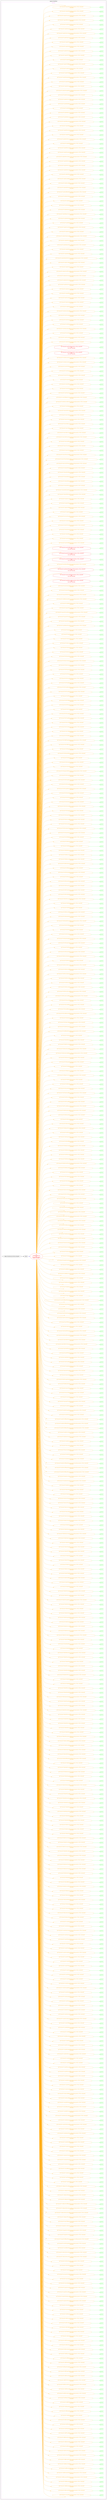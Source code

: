 digraph Cloud_Computing_REST_APIs {
rankdir="LR";
subgraph cluster_0 {
label="Apache CloudStack"
color=black
fontcolor=black
subgraph cluster_1 {
label="AllInOne"
color=violet
fontcolor=violet
subgraph cluster_2 {
label=""
color=white
fontcolor=white
node2 [label="https://cloudstack.provider.com:[port]", shape="ellipse", color="black", fontcolor="black"]
node2 -> node3 [color="black", fontcolor="black"]
subgraph cluster_3 {
label=""
color=white
fontcolor=white
node3 [label="/client", shape="ellipse", color="black", fontcolor="black"]
node3 -> node4 [color="blue", fontcolor="blue"]
subgraph cluster_4 {
label=""
color=white
fontcolor=white
node4 [label="/api\n Singleton Resource\nbut\nMissing GET Method\nOnly Controllers", shape="ellipse", color="red", fontcolor="red"]
node4 -> node5 [color="orange", fontcolor="orange"]
subgraph cluster_5 {
label=""
color=white
fontcolor=white
node5 [label="api?command=activateProject&amp;[parameters of this command]\n Controller", shape="octagon", color="orange", fontcolor="orange"]
node5 -> node6 [color="green", fontcolor="green"]
subgraph cluster_6 {
label=""
color=white
fontcolor=white
node6 [label="POST", shape="box", color="green", fontcolor="green"]
}
}
node4 -> node7 [color="orange", fontcolor="orange"]
subgraph cluster_7 {
label=""
color=white
fontcolor=white
node7 [label="api?command=addAccountToProject&amp;[parameters of this command]\n Controller", shape="octagon", color="orange", fontcolor="orange"]
node7 -> node8 [color="green", fontcolor="green"]
subgraph cluster_8 {
label=""
color=white
fontcolor=white
node8 [label="POST", shape="box", color="green", fontcolor="green"]
}
}
node4 -> node9 [color="orange", fontcolor="orange"]
subgraph cluster_9 {
label=""
color=white
fontcolor=white
node9 [label="api?command=addBaremetalDhcp&amp;[parameters of this command]\n Controller", shape="octagon", color="orange", fontcolor="orange"]
node9 -> node10 [color="green", fontcolor="green"]
subgraph cluster_10 {
label=""
color=white
fontcolor=white
node10 [label="POST", shape="box", color="green", fontcolor="green"]
}
}
node4 -> node11 [color="orange", fontcolor="orange"]
subgraph cluster_11 {
label=""
color=white
fontcolor=white
node11 [label="api?command=addBaremetalHost&amp;[parameters of this command]\n Controller", shape="octagon", color="orange", fontcolor="orange"]
node11 -> node12 [color="green", fontcolor="green"]
subgraph cluster_12 {
label=""
color=white
fontcolor=white
node12 [label="POST", shape="box", color="green", fontcolor="green"]
}
}
node4 -> node13 [color="orange", fontcolor="orange"]
subgraph cluster_13 {
label=""
color=white
fontcolor=white
node13 [label="api?command=addBaremetalPxeKickStartServer&amp;[parameters of this command]\n Controller", shape="octagon", color="orange", fontcolor="orange"]
node13 -> node14 [color="green", fontcolor="green"]
subgraph cluster_14 {
label=""
color=white
fontcolor=white
node14 [label="POST", shape="box", color="green", fontcolor="green"]
}
}
node4 -> node15 [color="orange", fontcolor="orange"]
subgraph cluster_15 {
label=""
color=white
fontcolor=white
node15 [label="api?command=addBaremetalPxePingServer&amp;[parameters of this command]\n Controller", shape="octagon", color="orange", fontcolor="orange"]
node15 -> node16 [color="green", fontcolor="green"]
subgraph cluster_16 {
label=""
color=white
fontcolor=white
node16 [label="POST", shape="box", color="green", fontcolor="green"]
}
}
node4 -> node17 [color="orange", fontcolor="orange"]
subgraph cluster_17 {
label=""
color=white
fontcolor=white
node17 [label="api?command=addBaremetalRct&amp;[parameters of this command]\n Controller", shape="octagon", color="orange", fontcolor="orange"]
node17 -> node18 [color="green", fontcolor="green"]
subgraph cluster_18 {
label=""
color=white
fontcolor=white
node18 [label="POST", shape="box", color="green", fontcolor="green"]
}
}
node4 -> node19 [color="orange", fontcolor="orange"]
subgraph cluster_19 {
label=""
color=white
fontcolor=white
node19 [label="api?command=addBigSwitchBcfDevice&amp;[parameters of this command]\n Controller", shape="octagon", color="orange", fontcolor="orange"]
node19 -> node20 [color="green", fontcolor="green"]
subgraph cluster_20 {
label=""
color=white
fontcolor=white
node20 [label="POST", shape="box", color="green", fontcolor="green"]
}
}
node4 -> node21 [color="orange", fontcolor="orange"]
subgraph cluster_21 {
label=""
color=white
fontcolor=white
node21 [label="api?command=addBrocadeVcsDevice&amp;[parameters of this command]\n Controller", shape="octagon", color="orange", fontcolor="orange"]
node21 -> node22 [color="green", fontcolor="green"]
subgraph cluster_22 {
label=""
color=white
fontcolor=white
node22 [label="POST", shape="box", color="green", fontcolor="green"]
}
}
node4 -> node23 [color="orange", fontcolor="orange"]
subgraph cluster_23 {
label=""
color=white
fontcolor=white
node23 [label="api?command=addCiscoAsa1000vResource&amp;[parameters of this command]\n Controller", shape="octagon", color="orange", fontcolor="orange"]
node23 -> node24 [color="green", fontcolor="green"]
subgraph cluster_24 {
label=""
color=white
fontcolor=white
node24 [label="POST", shape="box", color="green", fontcolor="green"]
}
}
node4 -> node25 [color="orange", fontcolor="orange"]
subgraph cluster_25 {
label=""
color=white
fontcolor=white
node25 [label="api?command=addCiscoVnmcResource&amp;[parameters of this command]\n Controller", shape="octagon", color="orange", fontcolor="orange"]
node25 -> node26 [color="green", fontcolor="green"]
subgraph cluster_26 {
label=""
color=white
fontcolor=white
node26 [label="POST", shape="box", color="green", fontcolor="green"]
}
}
node4 -> node27 [color="orange", fontcolor="orange"]
subgraph cluster_27 {
label=""
color=white
fontcolor=white
node27 [label="api?command=addCluster&amp;[parameters of this command]\n Controller", shape="octagon", color="orange", fontcolor="orange"]
node27 -> node28 [color="green", fontcolor="green"]
subgraph cluster_28 {
label=""
color=white
fontcolor=white
node28 [label="POST", shape="box", color="green", fontcolor="green"]
}
}
node4 -> node29 [color="orange", fontcolor="orange"]
subgraph cluster_29 {
label=""
color=white
fontcolor=white
node29 [label="api?command=addExternalFirewall&amp;[parameters of this command]\n Controller", shape="octagon", color="orange", fontcolor="orange"]
node29 -> node30 [color="green", fontcolor="green"]
subgraph cluster_30 {
label=""
color=white
fontcolor=white
node30 [label="POST", shape="box", color="green", fontcolor="green"]
}
}
node4 -> node31 [color="orange", fontcolor="orange"]
subgraph cluster_31 {
label=""
color=white
fontcolor=white
node31 [label="api?command=addExternalLoadBalancer&amp;[parameters of this command]\n Controller", shape="octagon", color="orange", fontcolor="orange"]
node31 -> node32 [color="green", fontcolor="green"]
subgraph cluster_32 {
label=""
color=white
fontcolor=white
node32 [label="POST", shape="box", color="green", fontcolor="green"]
}
}
node4 -> node33 [color="orange", fontcolor="orange"]
subgraph cluster_33 {
label=""
color=white
fontcolor=white
node33 [label="api?command=addF5LoadBalancer&amp;[parameters of this command]\n Controller", shape="octagon", color="orange", fontcolor="orange"]
node33 -> node34 [color="green", fontcolor="green"]
subgraph cluster_34 {
label=""
color=white
fontcolor=white
node34 [label="POST", shape="box", color="green", fontcolor="green"]
}
}
node4 -> node35 [color="orange", fontcolor="orange"]
subgraph cluster_35 {
label=""
color=white
fontcolor=white
node35 [label="api?command=addGloboDnsHost&amp;[parameters of this command]\n Controller", shape="octagon", color="orange", fontcolor="orange"]
node35 -> node36 [color="green", fontcolor="green"]
subgraph cluster_36 {
label=""
color=white
fontcolor=white
node36 [label="POST", shape="box", color="green", fontcolor="green"]
}
}
node4 -> node37 [color="orange", fontcolor="orange"]
subgraph cluster_37 {
label=""
color=white
fontcolor=white
node37 [label="api?command=addGuestOs&amp;[parameters of this command]\n Controller", shape="octagon", color="orange", fontcolor="orange"]
node37 -> node38 [color="green", fontcolor="green"]
subgraph cluster_38 {
label=""
color=white
fontcolor=white
node38 [label="POST", shape="box", color="green", fontcolor="green"]
}
}
node4 -> node39 [color="orange", fontcolor="orange"]
subgraph cluster_39 {
label=""
color=white
fontcolor=white
node39 [label="api?command=addGuestOsMapping&amp;[parameters of this command]\n Controller", shape="octagon", color="orange", fontcolor="orange"]
node39 -> node40 [color="green", fontcolor="green"]
subgraph cluster_40 {
label=""
color=white
fontcolor=white
node40 [label="POST", shape="box", color="green", fontcolor="green"]
}
}
node4 -> node41 [color="orange", fontcolor="orange"]
subgraph cluster_41 {
label=""
color=white
fontcolor=white
node41 [label="api?command=addHost&amp;[parameters of this command]\n Controller", shape="octagon", color="orange", fontcolor="orange"]
node41 -> node42 [color="green", fontcolor="green"]
subgraph cluster_42 {
label=""
color=white
fontcolor=white
node42 [label="POST", shape="box", color="green", fontcolor="green"]
}
}
node4 -> node43 [color="orange", fontcolor="orange"]
subgraph cluster_43 {
label=""
color=white
fontcolor=white
node43 [label="api?command=addImageStore&amp;[parameters of this command]\n Controller", shape="octagon", color="orange", fontcolor="orange"]
node43 -> node44 [color="green", fontcolor="green"]
subgraph cluster_44 {
label=""
color=white
fontcolor=white
node44 [label="POST", shape="box", color="green", fontcolor="green"]
}
}
node4 -> node45 [color="orange", fontcolor="orange"]
subgraph cluster_45 {
label=""
color=white
fontcolor=white
node45 [label="api?command=addImageStoreS3&amp;[parameters of this command]\n Controller", shape="octagon", color="orange", fontcolor="orange"]
node45 -> node46 [color="green", fontcolor="green"]
subgraph cluster_46 {
label=""
color=white
fontcolor=white
node46 [label="POST", shape="box", color="green", fontcolor="green"]
}
}
node4 -> node47 [color="orange", fontcolor="orange"]
subgraph cluster_47 {
label=""
color=white
fontcolor=white
node47 [label="api?command=addIpToNic&amp;[parameters of this command]\n Controller", shape="octagon", color="orange", fontcolor="orange"]
node47 -> node48 [color="green", fontcolor="green"]
subgraph cluster_48 {
label=""
color=white
fontcolor=white
node48 [label="POST", shape="box", color="green", fontcolor="green"]
}
}
node4 -> node49 [color="orange", fontcolor="orange"]
subgraph cluster_49 {
label=""
color=white
fontcolor=white
node49 [label="api?command=addLdapConfiguration&amp;[parameters of this command]\n Controller", shape="octagon", color="orange", fontcolor="orange"]
node49 -> node50 [color="green", fontcolor="green"]
subgraph cluster_50 {
label=""
color=white
fontcolor=white
node50 [label="POST", shape="box", color="green", fontcolor="green"]
}
}
node4 -> node51 [color="orange", fontcolor="orange"]
subgraph cluster_51 {
label=""
color=white
fontcolor=white
node51 [label="api?command=addNetscalerLoadBalancer&amp;[parameters of this command]\n Controller", shape="octagon", color="orange", fontcolor="orange"]
node51 -> node52 [color="green", fontcolor="green"]
subgraph cluster_52 {
label=""
color=white
fontcolor=white
node52 [label="POST", shape="box", color="green", fontcolor="green"]
}
}
node4 -> node53 [color="orange", fontcolor="orange"]
subgraph cluster_53 {
label=""
color=white
fontcolor=white
node53 [label="api?command=addNetworkDevice&amp;[parameters of this command]\n Controller", shape="octagon", color="orange", fontcolor="orange"]
node53 -> node54 [color="green", fontcolor="green"]
subgraph cluster_54 {
label=""
color=white
fontcolor=white
node54 [label="POST", shape="box", color="green", fontcolor="green"]
}
}
node4 -> node55 [color="orange", fontcolor="orange"]
subgraph cluster_55 {
label=""
color=white
fontcolor=white
node55 [label="api?command=addNetworkServiceProvider&amp;[parameters of this command]\n Controller", shape="octagon", color="orange", fontcolor="orange"]
node55 -> node56 [color="green", fontcolor="green"]
subgraph cluster_56 {
label=""
color=white
fontcolor=white
node56 [label="POST", shape="box", color="green", fontcolor="green"]
}
}
node4 -> node57 [color="orange", fontcolor="orange"]
subgraph cluster_57 {
label=""
color=white
fontcolor=white
node57 [label="api?command=addNicToVirtualMachine&amp;[parameters of this command]\n Controller", shape="octagon", color="orange", fontcolor="orange"]
node57 -> node58 [color="green", fontcolor="green"]
subgraph cluster_58 {
label=""
color=white
fontcolor=white
node58 [label="POST", shape="box", color="green", fontcolor="green"]
}
}
node4 -> node59 [color="orange", fontcolor="orange"]
subgraph cluster_59 {
label=""
color=white
fontcolor=white
node59 [label="api?command=addNiciraNvpDevice&amp;[parameters of this command]\n Controller", shape="octagon", color="orange", fontcolor="orange"]
node59 -> node60 [color="green", fontcolor="green"]
subgraph cluster_60 {
label=""
color=white
fontcolor=white
node60 [label="POST", shape="box", color="green", fontcolor="green"]
}
}
node4 -> node61 [color="orange", fontcolor="orange"]
subgraph cluster_61 {
label=""
color=white
fontcolor=white
node61 [label="api?command=addNuageVspDevice&amp;[parameters of this command]\n Controller", shape="octagon", color="orange", fontcolor="orange"]
node61 -> node62 [color="green", fontcolor="green"]
subgraph cluster_62 {
label=""
color=white
fontcolor=white
node62 [label="POST", shape="box", color="green", fontcolor="green"]
}
}
node4 -> node63 [color="orange", fontcolor="orange"]
subgraph cluster_63 {
label=""
color=white
fontcolor=white
node63 [label="api?command=addOpenDaylightController&amp;[parameters of this command]\n Controller", shape="octagon", color="orange", fontcolor="orange"]
node63 -> node64 [color="green", fontcolor="green"]
subgraph cluster_64 {
label=""
color=white
fontcolor=white
node64 [label="POST", shape="box", color="green", fontcolor="green"]
}
}
node4 -> node65 [color="orange", fontcolor="orange"]
subgraph cluster_65 {
label=""
color=white
fontcolor=white
node65 [label="api?command=addPaloAltoFirewall&amp;[parameters of this command]\n Controller", shape="octagon", color="orange", fontcolor="orange"]
node65 -> node66 [color="green", fontcolor="green"]
subgraph cluster_66 {
label=""
color=white
fontcolor=white
node66 [label="POST", shape="box", color="green", fontcolor="green"]
}
}
node4 -> node67 [color="orange", fontcolor="orange"]
subgraph cluster_67 {
label=""
color=white
fontcolor=white
node67 [label="api?command=addRegion&amp;[parameters of this command]\n Controller", shape="octagon", color="orange", fontcolor="orange"]
node67 -> node68 [color="green", fontcolor="green"]
subgraph cluster_68 {
label=""
color=white
fontcolor=white
node68 [label="POST", shape="box", color="green", fontcolor="green"]
}
}
node4 -> node69 [color="orange", fontcolor="orange"]
subgraph cluster_69 {
label=""
color=white
fontcolor=white
node69 [label="api?command=addResourceDetail&amp;[parameters of this command]\n Controller", shape="octagon", color="orange", fontcolor="orange"]
node69 -> node70 [color="green", fontcolor="green"]
subgraph cluster_70 {
label=""
color=white
fontcolor=white
node70 [label="POST", shape="box", color="green", fontcolor="green"]
}
}
node4 -> node71 [color="orange", fontcolor="orange"]
subgraph cluster_71 {
label=""
color=white
fontcolor=white
node71 [label="api?command=addSecondaryStorage&amp;[parameters of this command]\n Controller", shape="octagon", color="orange", fontcolor="orange"]
node71 -> node72 [color="green", fontcolor="green"]
subgraph cluster_72 {
label=""
color=white
fontcolor=white
node72 [label="POST", shape="box", color="green", fontcolor="green"]
}
}
node4 -> node73 [color="orange", fontcolor="orange"]
subgraph cluster_73 {
label=""
color=white
fontcolor=white
node73 [label="api?command=addSrxFirewall&amp;[parameters of this command]\n Controller", shape="octagon", color="orange", fontcolor="orange"]
node73 -> node74 [color="green", fontcolor="green"]
subgraph cluster_74 {
label=""
color=white
fontcolor=white
node74 [label="POST", shape="box", color="green", fontcolor="green"]
}
}
node4 -> node75 [color="orange", fontcolor="orange"]
subgraph cluster_75 {
label=""
color=white
fontcolor=white
node75 [label="api?command=addStratosphereSsp&amp;[parameters of this command]\n Controller", shape="octagon", color="orange", fontcolor="orange"]
node75 -> node76 [color="green", fontcolor="green"]
subgraph cluster_76 {
label=""
color=white
fontcolor=white
node76 [label="POST", shape="box", color="green", fontcolor="green"]
}
}
node4 -> node77 [color="orange", fontcolor="orange"]
subgraph cluster_77 {
label=""
color=white
fontcolor=white
node77 [label="api?command=addSwift&amp;[parameters of this command]\n Controller", shape="octagon", color="orange", fontcolor="orange"]
node77 -> node78 [color="green", fontcolor="green"]
subgraph cluster_78 {
label=""
color=white
fontcolor=white
node78 [label="POST", shape="box", color="green", fontcolor="green"]
}
}
node4 -> node79 [color="orange", fontcolor="orange"]
subgraph cluster_79 {
label=""
color=white
fontcolor=white
node79 [label="api?command=addTrafficMonitor&amp;[parameters of this command]\n Controller", shape="octagon", color="orange", fontcolor="orange"]
node79 -> node80 [color="green", fontcolor="green"]
subgraph cluster_80 {
label=""
color=white
fontcolor=white
node80 [label="POST", shape="box", color="green", fontcolor="green"]
}
}
node4 -> node81 [color="orange", fontcolor="orange"]
subgraph cluster_81 {
label=""
color=white
fontcolor=white
node81 [label="api?command=addTrafficType&amp;[parameters of this command]\n Controller", shape="octagon", color="orange", fontcolor="orange"]
node81 -> node82 [color="green", fontcolor="green"]
subgraph cluster_82 {
label=""
color=white
fontcolor=white
node82 [label="POST", shape="box", color="green", fontcolor="green"]
}
}
node4 -> node83 [color="orange", fontcolor="orange"]
subgraph cluster_83 {
label=""
color=white
fontcolor=white
node83 [label="api?command=addUcsManager&amp;[parameters of this command]\n Controller", shape="octagon", color="orange", fontcolor="orange"]
node83 -> node84 [color="green", fontcolor="green"]
subgraph cluster_84 {
label=""
color=white
fontcolor=white
node84 [label="POST", shape="box", color="green", fontcolor="green"]
}
}
node4 -> node85 [color="orange", fontcolor="orange"]
subgraph cluster_85 {
label=""
color=white
fontcolor=white
node85 [label="api?command=addVmwareDc&amp;[parameters of this command]\n Controller", shape="octagon", color="orange", fontcolor="orange"]
node85 -> node86 [color="green", fontcolor="green"]
subgraph cluster_86 {
label=""
color=white
fontcolor=white
node86 [label="POST", shape="box", color="green", fontcolor="green"]
}
}
node4 -> node87 [color="orange", fontcolor="orange"]
subgraph cluster_87 {
label=""
color=white
fontcolor=white
node87 [label="api?command=addVpnUser&amp;[parameters of this command]\n Controller", shape="octagon", color="orange", fontcolor="orange"]
node87 -> node88 [color="green", fontcolor="green"]
subgraph cluster_88 {
label=""
color=white
fontcolor=white
node88 [label="POST", shape="box", color="green", fontcolor="green"]
}
}
node4 -> node89 [color="orange", fontcolor="orange"]
subgraph cluster_89 {
label=""
color=white
fontcolor=white
node89 [label="api?command=archiveAlerts&amp;[parameters of this command]\n Controller", shape="octagon", color="orange", fontcolor="orange"]
node89 -> node90 [color="green", fontcolor="green"]
subgraph cluster_90 {
label=""
color=white
fontcolor=white
node90 [label="POST", shape="box", color="green", fontcolor="green"]
}
}
node4 -> node91 [color="orange", fontcolor="orange"]
subgraph cluster_91 {
label=""
color=white
fontcolor=white
node91 [label="api?command=archiveEvents&amp;[parameters of this command]\n Controller", shape="octagon", color="orange", fontcolor="orange"]
node91 -> node92 [color="green", fontcolor="green"]
subgraph cluster_92 {
label=""
color=white
fontcolor=white
node92 [label="POST", shape="box", color="green", fontcolor="green"]
}
}
node4 -> node93 [color="orange", fontcolor="orange"]
subgraph cluster_93 {
label=""
color=white
fontcolor=white
node93 [label="api?command=assignCertToLoadBalancer&amp;[parameters of this command]\n Controller", shape="octagon", color="orange", fontcolor="orange"]
node93 -> node94 [color="green", fontcolor="green"]
subgraph cluster_94 {
label=""
color=white
fontcolor=white
node94 [label="POST", shape="box", color="green", fontcolor="green"]
}
}
node4 -> node95 [color="orange", fontcolor="orange"]
subgraph cluster_95 {
label=""
color=white
fontcolor=white
node95 [label="api?command=assignToGlobalLoadBalancerRule&amp;[parameters of this command]\n Controller", shape="octagon", color="orange", fontcolor="orange"]
node95 -> node96 [color="green", fontcolor="green"]
subgraph cluster_96 {
label=""
color=white
fontcolor=white
node96 [label="POST", shape="box", color="green", fontcolor="green"]
}
}
node4 -> node97 [color="orange", fontcolor="orange"]
subgraph cluster_97 {
label=""
color=white
fontcolor=white
node97 [label="api?command=assignToLoadBalancerRule&amp;[parameters of this command]\n Controller", shape="octagon", color="orange", fontcolor="orange"]
node97 -> node98 [color="green", fontcolor="green"]
subgraph cluster_98 {
label=""
color=white
fontcolor=white
node98 [label="POST", shape="box", color="green", fontcolor="green"]
}
}
node4 -> node99 [color="orange", fontcolor="orange"]
subgraph cluster_99 {
label=""
color=white
fontcolor=white
node99 [label="api?command=assignVirtualMachine&amp;[parameters of this command]\n Controller", shape="octagon", color="orange", fontcolor="orange"]
node99 -> node100 [color="green", fontcolor="green"]
subgraph cluster_100 {
label=""
color=white
fontcolor=white
node100 [label="POST", shape="box", color="green", fontcolor="green"]
}
}
node4 -> node101 [color="orange", fontcolor="orange"]
subgraph cluster_101 {
label=""
color=white
fontcolor=white
node101 [label="api?command=associateIpAddress&amp;[parameters of this command]\n Controller", shape="octagon", color="orange", fontcolor="orange"]
node101 -> node102 [color="green", fontcolor="green"]
subgraph cluster_102 {
label=""
color=white
fontcolor=white
node102 [label="POST", shape="box", color="green", fontcolor="green"]
}
}
node4 -> node103 [color="orange", fontcolor="orange"]
subgraph cluster_103 {
label=""
color=white
fontcolor=white
node103 [label="api?command=associateLun&amp;[parameters of this command]\n Controller", shape="octagon", color="orange", fontcolor="orange"]
node103 -> node104 [color="green", fontcolor="green"]
subgraph cluster_104 {
label=""
color=white
fontcolor=white
node104 [label="POST", shape="box", color="green", fontcolor="green"]
}
}
node4 -> node105 [color="orange", fontcolor="orange"]
subgraph cluster_105 {
label=""
color=white
fontcolor=white
node105 [label="api?command=associateUcsProfileToBlade&amp;[parameters of this command]\n Controller", shape="octagon", color="orange", fontcolor="orange"]
node105 -> node106 [color="green", fontcolor="green"]
subgraph cluster_106 {
label=""
color=white
fontcolor=white
node106 [label="POST", shape="box", color="green", fontcolor="green"]
}
}
node4 -> node107 [color="orange", fontcolor="orange"]
subgraph cluster_107 {
label=""
color=white
fontcolor=white
node107 [label="api?command=attachIso&amp;[parameters of this command]\n Controller", shape="octagon", color="orange", fontcolor="orange"]
node107 -> node108 [color="green", fontcolor="green"]
subgraph cluster_108 {
label=""
color=white
fontcolor=white
node108 [label="POST", shape="box", color="green", fontcolor="green"]
}
}
node4 -> node109 [color="orange", fontcolor="orange"]
subgraph cluster_109 {
label=""
color=white
fontcolor=white
node109 [label="api?command=attachVolume&amp;[parameters of this command]\n Controller", shape="octagon", color="orange", fontcolor="orange"]
node109 -> node110 [color="green", fontcolor="green"]
subgraph cluster_110 {
label=""
color=white
fontcolor=white
node110 [label="POST", shape="box", color="green", fontcolor="green"]
}
}
node4 -> node111 [color="orange", fontcolor="orange"]
subgraph cluster_111 {
label=""
color=white
fontcolor=white
node111 [label="api?command=authorizeSamlSso&amp;[parameters of this command]\n Controller", shape="octagon", color="orange", fontcolor="orange"]
node111 -> node112 [color="green", fontcolor="green"]
subgraph cluster_112 {
label=""
color=white
fontcolor=white
node112 [label="POST", shape="box", color="green", fontcolor="green"]
}
}
node4 -> node113 [color="orange", fontcolor="orange"]
subgraph cluster_113 {
label=""
color=white
fontcolor=white
node113 [label="api?command=authorizeSecurityGroupEgress&amp;[parameters of this command]\n Controller", shape="octagon", color="orange", fontcolor="orange"]
node113 -> node114 [color="green", fontcolor="green"]
subgraph cluster_114 {
label=""
color=white
fontcolor=white
node114 [label="POST", shape="box", color="green", fontcolor="green"]
}
}
node4 -> node115 [color="orange", fontcolor="orange"]
subgraph cluster_115 {
label=""
color=white
fontcolor=white
node115 [label="api?command=authorizeSecurityGroupIngress&amp;[parameters of this command]\n Controller", shape="octagon", color="orange", fontcolor="orange"]
node115 -> node116 [color="green", fontcolor="green"]
subgraph cluster_116 {
label=""
color=white
fontcolor=white
node116 [label="POST", shape="box", color="green", fontcolor="green"]
}
}
node4 -> node117 [color="orange", fontcolor="orange"]
subgraph cluster_117 {
label=""
color=white
fontcolor=white
node117 [label="api?command=cancelHostMaintenance&amp;[parameters of this command]\n Controller", shape="octagon", color="orange", fontcolor="orange"]
node117 -> node118 [color="green", fontcolor="green"]
subgraph cluster_118 {
label=""
color=white
fontcolor=white
node118 [label="POST", shape="box", color="green", fontcolor="green"]
}
}
node4 -> node119 [color="orange", fontcolor="orange"]
subgraph cluster_119 {
label=""
color=white
fontcolor=white
node119 [label="api?command=cancelStorageMaintenance&amp;[parameters of this command]\n Controller", shape="octagon", color="orange", fontcolor="orange"]
node119 -> node120 [color="green", fontcolor="green"]
subgraph cluster_120 {
label=""
color=white
fontcolor=white
node120 [label="POST", shape="box", color="green", fontcolor="green"]
}
}
node4 -> node121 [color="orange", fontcolor="orange"]
subgraph cluster_121 {
label=""
color=white
fontcolor=white
node121 [label="api?command=changeOutOfBandManagementPassword&amp;[parameters of this command]\n Controller", shape="octagon", color="orange", fontcolor="orange"]
node121 -> node122 [color="green", fontcolor="green"]
subgraph cluster_122 {
label=""
color=white
fontcolor=white
node122 [label="POST", shape="box", color="green", fontcolor="green"]
}
}
node4 -> node123 [color="orange", fontcolor="orange"]
subgraph cluster_123 {
label=""
color=white
fontcolor=white
node123 [label="api?command=changeServiceForRouter&amp;[parameters of this command]\n Controller", shape="octagon", color="orange", fontcolor="orange"]
node123 -> node124 [color="green", fontcolor="green"]
subgraph cluster_124 {
label=""
color=white
fontcolor=white
node124 [label="POST", shape="box", color="green", fontcolor="green"]
}
}
node4 -> node125 [color="orange", fontcolor="orange"]
subgraph cluster_125 {
label=""
color=white
fontcolor=white
node125 [label="api?command=changeServiceForSystemVm&amp;[parameters of this command]\n Controller", shape="octagon", color="orange", fontcolor="orange"]
node125 -> node126 [color="green", fontcolor="green"]
subgraph cluster_126 {
label=""
color=white
fontcolor=white
node126 [label="POST", shape="box", color="green", fontcolor="green"]
}
}
node4 -> node127 [color="orange", fontcolor="orange"]
subgraph cluster_127 {
label=""
color=white
fontcolor=white
node127 [label="api?command=changeServiceForVirtualMachine&amp;[parameters of this command]\n Controller", shape="octagon", color="orange", fontcolor="orange"]
node127 -> node128 [color="green", fontcolor="green"]
subgraph cluster_128 {
label=""
color=white
fontcolor=white
node128 [label="POST", shape="box", color="green", fontcolor="green"]
}
}
node4 -> node129 [color="orange", fontcolor="orange"]
subgraph cluster_129 {
label=""
color=white
fontcolor=white
node129 [label="api?command=cleanVMReservations&amp;[parameters of this command]\n Controller", shape="octagon", color="orange", fontcolor="orange"]
node129 -> node130 [color="green", fontcolor="green"]
subgraph cluster_130 {
label=""
color=white
fontcolor=white
node130 [label="POST", shape="box", color="green", fontcolor="green"]
}
}
node4 -> node131 [color="orange", fontcolor="orange"]
subgraph cluster_131 {
label=""
color=white
fontcolor=white
node131 [label="api?command=configureF5LoadBalancer&amp;[parameters of this command]\n Controller", shape="octagon", color="orange", fontcolor="orange"]
node131 -> node132 [color="green", fontcolor="green"]
subgraph cluster_132 {
label=""
color=white
fontcolor=white
node132 [label="POST", shape="box", color="green", fontcolor="green"]
}
}
node4 -> node133 [color="orange", fontcolor="orange"]
subgraph cluster_133 {
label=""
color=white
fontcolor=white
node133 [label="api?command=configureInternalLoadBalancerElement&amp;[parameters of this command]\n Controller", shape="octagon", color="orange", fontcolor="orange"]
node133 -> node134 [color="green", fontcolor="green"]
subgraph cluster_134 {
label=""
color=white
fontcolor=white
node134 [label="POST", shape="box", color="green", fontcolor="green"]
}
}
node4 -> node135 [color="orange", fontcolor="orange"]
subgraph cluster_135 {
label=""
color=white
fontcolor=white
node135 [label="api?command=configureNetscalerLoadBalancer&amp;[parameters of this command]\n Controller", shape="octagon", color="orange", fontcolor="orange"]
node135 -> node136 [color="green", fontcolor="green"]
subgraph cluster_136 {
label=""
color=white
fontcolor=white
node136 [label="POST", shape="box", color="green", fontcolor="green"]
}
}
node4 -> node137 [color="orange", fontcolor="orange"]
subgraph cluster_137 {
label=""
color=white
fontcolor=white
node137 [label="api?command=configureOutOfBandManagement&amp;[parameters of this command]\n Controller", shape="octagon", color="orange", fontcolor="orange"]
node137 -> node138 [color="green", fontcolor="green"]
subgraph cluster_138 {
label=""
color=white
fontcolor=white
node138 [label="POST", shape="box", color="green", fontcolor="green"]
}
}
node4 -> node139 [color="orange", fontcolor="orange"]
subgraph cluster_139 {
label=""
color=white
fontcolor=white
node139 [label="api?command=configureOvsElement&amp;[parameters of this command]\n Controller", shape="octagon", color="orange", fontcolor="orange"]
node139 -> node140 [color="green", fontcolor="green"]
subgraph cluster_140 {
label=""
color=white
fontcolor=white
node140 [label="POST", shape="box", color="green", fontcolor="green"]
}
}
node4 -> node141 [color="orange", fontcolor="orange"]
subgraph cluster_141 {
label=""
color=white
fontcolor=white
node141 [label="api?command=configurePaloAltoFirewall&amp;[parameters of this command]\n Controller", shape="octagon", color="orange", fontcolor="orange"]
node141 -> node142 [color="green", fontcolor="green"]
subgraph cluster_142 {
label=""
color=white
fontcolor=white
node142 [label="POST", shape="box", color="green", fontcolor="green"]
}
}
node4 -> node143 [color="orange", fontcolor="orange"]
subgraph cluster_143 {
label=""
color=white
fontcolor=white
node143 [label="api?command=configureSrxFirewall&amp;[parameters of this command]\n Controller", shape="octagon", color="orange", fontcolor="orange"]
node143 -> node144 [color="green", fontcolor="green"]
subgraph cluster_144 {
label=""
color=white
fontcolor=white
node144 [label="POST", shape="box", color="green", fontcolor="green"]
}
}
node4 -> node145 [color="orange", fontcolor="orange"]
subgraph cluster_145 {
label=""
color=white
fontcolor=white
node145 [label="api?command=configureVirtualRouterElement&amp;[parameters of this command]\n Controller", shape="octagon", color="orange", fontcolor="orange"]
node145 -> node146 [color="green", fontcolor="green"]
subgraph cluster_146 {
label=""
color=white
fontcolor=white
node146 [label="POST", shape="box", color="green", fontcolor="green"]
}
}
node4 -> node147 [color="orange", fontcolor="orange"]
subgraph cluster_147 {
label=""
color=white
fontcolor=white
node147 [label="api?command=copyIso&amp;[parameters of this command]\n Controller", shape="octagon", color="orange", fontcolor="orange"]
node147 -> node148 [color="green", fontcolor="green"]
subgraph cluster_148 {
label=""
color=white
fontcolor=white
node148 [label="POST", shape="box", color="green", fontcolor="green"]
}
}
node4 -> node149 [color="orange", fontcolor="orange"]
subgraph cluster_149 {
label=""
color=white
fontcolor=white
node149 [label="api?command=copyTemplate&amp;[parameters of this command]\n Controller", shape="octagon", color="orange", fontcolor="orange"]
node149 -> node150 [color="green", fontcolor="green"]
subgraph cluster_150 {
label=""
color=white
fontcolor=white
node150 [label="POST", shape="box", color="green", fontcolor="green"]
}
}
node4 -> node151 [color="orange", fontcolor="orange"]
subgraph cluster_151 {
label=""
color=white
fontcolor=white
node151 [label="api?command=createAccount&amp;[parameters of this command]\n Controller", shape="octagon", color="orange", fontcolor="orange"]
node151 -> node152 [color="green", fontcolor="green"]
subgraph cluster_152 {
label=""
color=white
fontcolor=white
node152 [label="POST", shape="box", color="green", fontcolor="green"]
}
}
node4 -> node153 [color="orange", fontcolor="orange"]
subgraph cluster_153 {
label=""
color=white
fontcolor=white
node153 [label="api?command=createAffinityGroup&amp;[parameters of this command]\n Controller", shape="octagon", color="orange", fontcolor="orange"]
node153 -> node154 [color="green", fontcolor="green"]
subgraph cluster_154 {
label=""
color=white
fontcolor=white
node154 [label="POST", shape="box", color="green", fontcolor="green"]
}
}
node4 -> node155 [color="orange", fontcolor="orange"]
subgraph cluster_155 {
label=""
color=white
fontcolor=white
node155 [label="api?command=createAutoScalePolicy&amp;[parameters of this command]\n Controller", shape="octagon", color="orange", fontcolor="orange"]
node155 -> node156 [color="green", fontcolor="green"]
subgraph cluster_156 {
label=""
color=white
fontcolor=white
node156 [label="POST", shape="box", color="green", fontcolor="green"]
}
}
node4 -> node157 [color="orange", fontcolor="orange"]
subgraph cluster_157 {
label=""
color=white
fontcolor=white
node157 [label="api?command=createAutoScaleVmGroup&amp;[parameters of this command]\n Controller", shape="octagon", color="orange", fontcolor="orange"]
node157 -> node158 [color="green", fontcolor="green"]
subgraph cluster_158 {
label=""
color=white
fontcolor=white
node158 [label="POST", shape="box", color="green", fontcolor="green"]
}
}
node4 -> node159 [color="orange", fontcolor="orange"]
subgraph cluster_159 {
label=""
color=white
fontcolor=white
node159 [label="api?command=createAutoScaleVmProfile&amp;[parameters of this command]\n Controller", shape="octagon", color="orange", fontcolor="orange"]
node159 -> node160 [color="green", fontcolor="green"]
subgraph cluster_160 {
label=""
color=white
fontcolor=white
node160 [label="POST", shape="box", color="green", fontcolor="green"]
}
}
node4 -> node161 [color="orange", fontcolor="orange"]
subgraph cluster_161 {
label=""
color=white
fontcolor=white
node161 [label="api?command=createCondition&amp;[parameters of this command]\n Controller", shape="octagon", color="orange", fontcolor="orange"]
node161 -> node162 [color="green", fontcolor="green"]
subgraph cluster_162 {
label=""
color=white
fontcolor=white
node162 [label="POST", shape="box", color="green", fontcolor="green"]
}
}
node4 -> node163 [color="orange", fontcolor="orange"]
subgraph cluster_163 {
label=""
color=white
fontcolor=white
node163 [label="api?command=createCounter&amp;[parameters of this command]\n Controller", shape="octagon", color="orange", fontcolor="orange"]
node163 -> node164 [color="green", fontcolor="green"]
subgraph cluster_164 {
label=""
color=white
fontcolor=white
node164 [label="POST", shape="box", color="green", fontcolor="green"]
}
}
node4 -> node165 [color="orange", fontcolor="orange"]
subgraph cluster_165 {
label=""
color=white
fontcolor=white
node165 [label="api?command=createDiskOffering&amp;[parameters of this command]\n Controller", shape="octagon", color="orange", fontcolor="orange"]
node165 -> node166 [color="green", fontcolor="green"]
subgraph cluster_166 {
label=""
color=white
fontcolor=white
node166 [label="POST", shape="box", color="green", fontcolor="green"]
}
}
node4 -> node167 [color="orange", fontcolor="orange"]
subgraph cluster_167 {
label=""
color=white
fontcolor=white
node167 [label="api?command=createDomain&amp;[parameters of this command]\n Controller", shape="octagon", color="orange", fontcolor="orange"]
node167 -> node168 [color="green", fontcolor="green"]
subgraph cluster_168 {
label=""
color=white
fontcolor=white
node168 [label="POST", shape="box", color="green", fontcolor="green"]
}
}
node4 -> node169 [color="orange", fontcolor="orange"]
subgraph cluster_169 {
label=""
color=white
fontcolor=white
node169 [label="api?command=createEgressFirewallRule&amp;[parameters of this command]\n Controller", shape="octagon", color="orange", fontcolor="orange"]
node169 -> node170 [color="green", fontcolor="green"]
subgraph cluster_170 {
label=""
color=white
fontcolor=white
node170 [label="POST", shape="box", color="green", fontcolor="green"]
}
}
node4 -> node171 [color="orange", fontcolor="orange"]
subgraph cluster_171 {
label=""
color=white
fontcolor=white
node171 [label="api?command=createFirewallRule&amp;[parameters of this command]\n Controller", shape="octagon", color="orange", fontcolor="orange"]
node171 -> node172 [color="green", fontcolor="green"]
subgraph cluster_172 {
label=""
color=white
fontcolor=white
node172 [label="POST", shape="box", color="green", fontcolor="green"]
}
}
node4 -> node173 [color="orange", fontcolor="orange"]
subgraph cluster_173 {
label=""
color=white
fontcolor=white
node173 [label="api?command=createGlobalLoadBalancerRule&amp;[parameters of this command]\n Controller", shape="octagon", color="orange", fontcolor="orange"]
node173 -> node174 [color="green", fontcolor="green"]
subgraph cluster_174 {
label=""
color=white
fontcolor=white
node174 [label="POST", shape="box", color="green", fontcolor="green"]
}
}
node4 -> node175 [color="orange", fontcolor="orange"]
subgraph cluster_175 {
label=""
color=white
fontcolor=white
node175 [label="api?command=createInstanceGroup&amp;[parameters of this command]\n Controller", shape="octagon", color="orange", fontcolor="orange"]
node175 -> node176 [color="green", fontcolor="green"]
subgraph cluster_176 {
label=""
color=white
fontcolor=white
node176 [label="POST", shape="box", color="green", fontcolor="green"]
}
}
node4 -> node177 [color="orange", fontcolor="orange"]
subgraph cluster_177 {
label=""
color=white
fontcolor=white
node177 [label="api?command=createInternalLoadBalancerElement&amp;[parameters of this command]\n Controller", shape="octagon", color="orange", fontcolor="orange"]
node177 -> node178 [color="green", fontcolor="green"]
subgraph cluster_178 {
label=""
color=white
fontcolor=white
node178 [label="POST", shape="box", color="green", fontcolor="green"]
}
}
node4 -> node179 [color="orange", fontcolor="orange"]
subgraph cluster_179 {
label=""
color=white
fontcolor=white
node179 [label="api?command=createIpForwardingRule&amp;[parameters of this command]\n Controller", shape="octagon", color="orange", fontcolor="orange"]
node179 -> node180 [color="green", fontcolor="green"]
subgraph cluster_180 {
label=""
color=white
fontcolor=white
node180 [label="POST", shape="box", color="green", fontcolor="green"]
}
}
node4 -> node181 [color="orange", fontcolor="orange"]
subgraph cluster_181 {
label=""
color=white
fontcolor=white
node181 [label="api?command=createLBHealthCheckPolicy&amp;[parameters of this command]\n Controller", shape="octagon", color="orange", fontcolor="orange"]
node181 -> node182 [color="green", fontcolor="green"]
subgraph cluster_182 {
label=""
color=white
fontcolor=white
node182 [label="POST", shape="box", color="green", fontcolor="green"]
}
}
node4 -> node183 [color="orange", fontcolor="orange"]
subgraph cluster_183 {
label=""
color=white
fontcolor=white
node183 [label="api?command=createLBStickinessPolicy&amp;[parameters of this command]\n Controller", shape="octagon", color="orange", fontcolor="orange"]
node183 -> node184 [color="green", fontcolor="green"]
subgraph cluster_184 {
label=""
color=white
fontcolor=white
node184 [label="POST", shape="box", color="green", fontcolor="green"]
}
}
node4 -> node185 [color="orange", fontcolor="orange"]
subgraph cluster_185 {
label=""
color=white
fontcolor=white
node185 [label="api?command=createLoadBalancer&amp;[parameters of this command]\n Controller", shape="octagon", color="orange", fontcolor="orange"]
node185 -> node186 [color="green", fontcolor="green"]
subgraph cluster_186 {
label=""
color=white
fontcolor=white
node186 [label="POST", shape="box", color="green", fontcolor="green"]
}
}
node4 -> node187 [color="orange", fontcolor="orange"]
subgraph cluster_187 {
label=""
color=white
fontcolor=white
node187 [label="api?command=createLoadBalancerRule&amp;[parameters of this command]\n Controller", shape="octagon", color="orange", fontcolor="orange"]
node187 -> node188 [color="green", fontcolor="green"]
subgraph cluster_188 {
label=""
color=white
fontcolor=white
node188 [label="POST", shape="box", color="green", fontcolor="green"]
}
}
node4 -> node189 [color="orange", fontcolor="orange"]
subgraph cluster_189 {
label=""
color=white
fontcolor=white
node189 [label="api?command=createLunOnFiler&amp;[parameters of this command]\n Controller", shape="octagon", color="orange", fontcolor="orange"]
node189 -> node190 [color="green", fontcolor="green"]
subgraph cluster_190 {
label=""
color=white
fontcolor=white
node190 [label="POST", shape="box", color="green", fontcolor="green"]
}
}
node4 -> node191 [color="orange", fontcolor="orange"]
subgraph cluster_191 {
label=""
color=white
fontcolor=white
node191 [label="api?command=createNetwork&amp;[parameters of this command]\n Controller", shape="octagon", color="orange", fontcolor="orange"]
node191 -> node192 [color="green", fontcolor="green"]
subgraph cluster_192 {
label=""
color=white
fontcolor=white
node192 [label="POST", shape="box", color="green", fontcolor="green"]
}
}
node4 -> node193 [color="orange", fontcolor="orange"]
subgraph cluster_193 {
label=""
color=white
fontcolor=white
node193 [label="api?command=createNetworkACL&amp;[parameters of this command]\n Controller", shape="octagon", color="orange", fontcolor="orange"]
node193 -> node194 [color="green", fontcolor="green"]
subgraph cluster_194 {
label=""
color=white
fontcolor=white
node194 [label="POST", shape="box", color="green", fontcolor="green"]
}
}
node4 -> node195 [color="orange", fontcolor="orange"]
subgraph cluster_195 {
label=""
color=white
fontcolor=white
node195 [label="api?command=createNetworkACLList&amp;[parameters of this command]\n Controller", shape="octagon", color="orange", fontcolor="orange"]
node195 -> node196 [color="green", fontcolor="green"]
subgraph cluster_196 {
label=""
color=white
fontcolor=white
node196 [label="POST", shape="box", color="green", fontcolor="green"]
}
}
node4 -> node197 [color="orange", fontcolor="orange"]
subgraph cluster_197 {
label=""
color=white
fontcolor=white
node197 [label="api?command=createNetworkOffering&amp;[parameters of this command]\n Controller", shape="octagon", color="orange", fontcolor="orange"]
node197 -> node198 [color="green", fontcolor="green"]
subgraph cluster_198 {
label=""
color=white
fontcolor=white
node198 [label="POST", shape="box", color="green", fontcolor="green"]
}
}
node4 -> node199 [color="orange", fontcolor="orange"]
subgraph cluster_199 {
label=""
color=white
fontcolor=white
node199 [label="api?command=createPhysicalNetwork&amp;[parameters of this command]\n Controller", shape="octagon", color="orange", fontcolor="orange"]
node199 -> node200 [color="green", fontcolor="green"]
subgraph cluster_200 {
label=""
color=white
fontcolor=white
node200 [label="POST", shape="box", color="green", fontcolor="green"]
}
}
node4 -> node201 [color="orange", fontcolor="orange"]
subgraph cluster_201 {
label=""
color=white
fontcolor=white
node201 [label="api?command=createPod&amp;[parameters of this command]\n Controller", shape="octagon", color="orange", fontcolor="orange"]
node201 -> node202 [color="green", fontcolor="green"]
subgraph cluster_202 {
label=""
color=white
fontcolor=white
node202 [label="POST", shape="box", color="green", fontcolor="green"]
}
}
node4 -> node203 [color="orange", fontcolor="orange"]
subgraph cluster_203 {
label=""
color=white
fontcolor=white
node203 [label="api?command=createPool&amp;[parameters of this command]\n Controller", shape="octagon", color="orange", fontcolor="orange"]
node203 -> node204 [color="green", fontcolor="green"]
subgraph cluster_204 {
label=""
color=white
fontcolor=white
node204 [label="POST", shape="box", color="green", fontcolor="green"]
}
}
node4 -> node205 [color="orange", fontcolor="orange"]
subgraph cluster_205 {
label=""
color=white
fontcolor=white
node205 [label="api?command=createPortForwardingRule&amp;[parameters of this command]\n Controller", shape="octagon", color="orange", fontcolor="orange"]
node205 -> node206 [color="green", fontcolor="green"]
subgraph cluster_206 {
label=""
color=white
fontcolor=white
node206 [label="POST", shape="box", color="green", fontcolor="green"]
}
}
node4 -> node207 [color="orange", fontcolor="orange"]
subgraph cluster_207 {
label=""
color=white
fontcolor=white
node207 [label="api?command=createPortableIpRange&amp;[parameters of this command]\n Controller", shape="octagon", color="orange", fontcolor="orange"]
node207 -> node208 [color="green", fontcolor="green"]
subgraph cluster_208 {
label=""
color=white
fontcolor=white
node208 [label="POST", shape="box", color="green", fontcolor="green"]
}
}
node4 -> node209 [color="orange", fontcolor="orange"]
subgraph cluster_209 {
label=""
color=white
fontcolor=white
node209 [label="api?command=createPrivateGateway&amp;[parameters of this command]\n Controller", shape="octagon", color="orange", fontcolor="orange"]
node209 -> node210 [color="green", fontcolor="green"]
subgraph cluster_210 {
label=""
color=white
fontcolor=white
node210 [label="POST", shape="box", color="green", fontcolor="green"]
}
}
node4 -> node211 [color="orange", fontcolor="orange"]
subgraph cluster_211 {
label=""
color=white
fontcolor=white
node211 [label="api?command=createProject&amp;[parameters of this command]\n Controller", shape="octagon", color="orange", fontcolor="orange"]
node211 -> node212 [color="green", fontcolor="green"]
subgraph cluster_212 {
label=""
color=white
fontcolor=white
node212 [label="POST", shape="box", color="green", fontcolor="green"]
}
}
node4 -> node213 [color="orange", fontcolor="orange"]
subgraph cluster_213 {
label=""
color=white
fontcolor=white
node213 [label="api?command=createRemoteAccessVpn&amp;[parameters of this command]\n Controller", shape="octagon", color="orange", fontcolor="orange"]
node213 -> node214 [color="green", fontcolor="green"]
subgraph cluster_214 {
label=""
color=white
fontcolor=white
node214 [label="POST", shape="box", color="green", fontcolor="green"]
}
}
node4 -> node215 [color="orange", fontcolor="orange"]
subgraph cluster_215 {
label=""
color=white
fontcolor=white
node215 [label="api?command=createRole&amp;[parameters of this command]\n Controller", shape="octagon", color="orange", fontcolor="orange"]
node215 -> node216 [color="green", fontcolor="green"]
subgraph cluster_216 {
label=""
color=white
fontcolor=white
node216 [label="POST", shape="box", color="green", fontcolor="green"]
}
}
node4 -> node217 [color="orange", fontcolor="orange"]
subgraph cluster_217 {
label=""
color=white
fontcolor=white
node217 [label="api?command=createRolePermission&amp;[parameters of this command]\n Controller", shape="octagon", color="orange", fontcolor="orange"]
node217 -> node218 [color="green", fontcolor="green"]
subgraph cluster_218 {
label=""
color=white
fontcolor=white
node218 [label="POST", shape="box", color="green", fontcolor="green"]
}
}
node4 -> node219 [color="orange", fontcolor="orange"]
subgraph cluster_219 {
label=""
color=white
fontcolor=white
node219 [label="api?command=createSSHKeyPair&amp;[parameters of this command]\n Controller", shape="octagon", color="orange", fontcolor="orange"]
node219 -> node220 [color="green", fontcolor="green"]
subgraph cluster_220 {
label=""
color=white
fontcolor=white
node220 [label="POST", shape="box", color="green", fontcolor="green"]
}
}
node4 -> node221 [color="orange", fontcolor="orange"]
subgraph cluster_221 {
label=""
color=white
fontcolor=white
node221 [label="api?command=createSecondaryStagingStore&amp;[parameters of this command]\n Controller", shape="octagon", color="orange", fontcolor="orange"]
node221 -> node222 [color="green", fontcolor="green"]
subgraph cluster_222 {
label=""
color=white
fontcolor=white
node222 [label="POST", shape="box", color="green", fontcolor="green"]
}
}
node4 -> node223 [color="orange", fontcolor="orange"]
subgraph cluster_223 {
label=""
color=white
fontcolor=white
node223 [label="api?command=createSecurityGroup&amp;[parameters of this command]\n Controller", shape="octagon", color="orange", fontcolor="orange"]
node223 -> node224 [color="green", fontcolor="green"]
subgraph cluster_224 {
label=""
color=white
fontcolor=white
node224 [label="POST", shape="box", color="green", fontcolor="green"]
}
}
node4 -> node225 [color="orange", fontcolor="orange"]
subgraph cluster_225 {
label=""
color=white
fontcolor=white
node225 [label="api?command=createServiceInstance&amp;[parameters of this command]\n Controller", shape="octagon", color="orange", fontcolor="orange"]
node225 -> node226 [color="green", fontcolor="green"]
subgraph cluster_226 {
label=""
color=white
fontcolor=white
node226 [label="POST", shape="box", color="green", fontcolor="green"]
}
}
node4 -> node227 [color="orange", fontcolor="orange"]
subgraph cluster_227 {
label=""
color=white
fontcolor=white
node227 [label="api?command=createServiceOffering&amp;[parameters of this command]\n Controller", shape="octagon", color="orange", fontcolor="orange"]
node227 -> node228 [color="green", fontcolor="green"]
subgraph cluster_228 {
label=""
color=white
fontcolor=white
node228 [label="POST", shape="box", color="green", fontcolor="green"]
}
}
node4 -> node229 [color="orange", fontcolor="orange"]
subgraph cluster_229 {
label=""
color=white
fontcolor=white
node229 [label="api?command=createSnapshot&amp;[parameters of this command]\n Controller", shape="octagon", color="orange", fontcolor="orange"]
node229 -> node230 [color="green", fontcolor="green"]
subgraph cluster_230 {
label=""
color=white
fontcolor=white
node230 [label="POST", shape="box", color="green", fontcolor="green"]
}
}
node4 -> node231 [color="orange", fontcolor="orange"]
subgraph cluster_231 {
label=""
color=white
fontcolor=white
node231 [label="api?command=createSnapshotPolicy&amp;[parameters of this command]\n Controller", shape="octagon", color="orange", fontcolor="orange"]
node231 -> node232 [color="green", fontcolor="green"]
subgraph cluster_232 {
label=""
color=white
fontcolor=white
node232 [label="POST", shape="box", color="green", fontcolor="green"]
}
}
node4 -> node233 [color="orange", fontcolor="orange"]
subgraph cluster_233 {
label=""
color=white
fontcolor=white
node233 [label="api?command=createStaticRoute&amp;[parameters of this command]\n Controller", shape="octagon", color="orange", fontcolor="orange"]
node233 -> node234 [color="green", fontcolor="green"]
subgraph cluster_234 {
label=""
color=white
fontcolor=white
node234 [label="POST", shape="box", color="green", fontcolor="green"]
}
}
node4 -> node235 [color="orange", fontcolor="orange"]
subgraph cluster_235 {
label=""
color=white
fontcolor=white
node235 [label="api?command=createStorageNetworkIpRange&amp;[parameters of this command]\n Controller", shape="octagon", color="orange", fontcolor="orange"]
node235 -> node236 [color="green", fontcolor="green"]
subgraph cluster_236 {
label=""
color=white
fontcolor=white
node236 [label="POST", shape="box", color="green", fontcolor="green"]
}
}
node4 -> node237 [color="orange", fontcolor="orange"]
subgraph cluster_237 {
label=""
color=white
fontcolor=white
node237 [label="api?command=createStoragePool&amp;[parameters of this command]\n Controller", shape="octagon", color="orange", fontcolor="orange"]
node237 -> node238 [color="green", fontcolor="green"]
subgraph cluster_238 {
label=""
color=white
fontcolor=white
node238 [label="POST", shape="box", color="green", fontcolor="green"]
}
}
node4 -> node239 [color="orange", fontcolor="orange"]
subgraph cluster_239 {
label=""
color=white
fontcolor=white
node239 [label="api?command=createTags&amp;[parameters of this command]\n Controller", shape="octagon", color="orange", fontcolor="orange"]
node239 -> node240 [color="green", fontcolor="green"]
subgraph cluster_240 {
label=""
color=white
fontcolor=white
node240 [label="POST", shape="box", color="green", fontcolor="green"]
}
}
node4 -> node241 [color="orange", fontcolor="orange"]
subgraph cluster_241 {
label=""
color=white
fontcolor=white
node241 [label="api?command=createTemplate&amp;[parameters of this command]\n Controller", shape="octagon", color="orange", fontcolor="orange"]
node241 -> node242 [color="green", fontcolor="green"]
subgraph cluster_242 {
label=""
color=white
fontcolor=white
node242 [label="POST", shape="box", color="green", fontcolor="green"]
}
}
node4 -> node243 [color="orange", fontcolor="orange"]
subgraph cluster_243 {
label=""
color=white
fontcolor=white
node243 [label="api?command=createUser&amp;[parameters of this command]\n Controller", shape="octagon", color="orange", fontcolor="orange"]
node243 -> node244 [color="green", fontcolor="green"]
subgraph cluster_244 {
label=""
color=white
fontcolor=white
node244 [label="POST", shape="box", color="green", fontcolor="green"]
}
}
node4 -> node245 [color="orange", fontcolor="orange"]
subgraph cluster_245 {
label=""
color=white
fontcolor=white
node245 [label="api?command=createVMSnapshot&amp;[parameters of this command]\n Controller", shape="octagon", color="orange", fontcolor="orange"]
node245 -> node246 [color="green", fontcolor="green"]
subgraph cluster_246 {
label=""
color=white
fontcolor=white
node246 [label="POST", shape="box", color="green", fontcolor="green"]
}
}
node4 -> node247 [color="orange", fontcolor="orange"]
subgraph cluster_247 {
label=""
color=white
fontcolor=white
node247 [label="api?command=createVPC&amp;[parameters of this command]\n Controller", shape="octagon", color="orange", fontcolor="orange"]
node247 -> node248 [color="green", fontcolor="green"]
subgraph cluster_248 {
label=""
color=white
fontcolor=white
node248 [label="POST", shape="box", color="green", fontcolor="green"]
}
}
node4 -> node249 [color="orange", fontcolor="orange"]
subgraph cluster_249 {
label=""
color=white
fontcolor=white
node249 [label="api?command=createVPCOffering&amp;[parameters of this command]\n Controller", shape="octagon", color="orange", fontcolor="orange"]
node249 -> node250 [color="green", fontcolor="green"]
subgraph cluster_250 {
label=""
color=white
fontcolor=white
node250 [label="POST", shape="box", color="green", fontcolor="green"]
}
}
node4 -> node251 [color="orange", fontcolor="orange"]
subgraph cluster_251 {
label=""
color=white
fontcolor=white
node251 [label="api?command=createVirtualRouterElement&amp;[parameters of this command]\n Controller", shape="octagon", color="orange", fontcolor="orange"]
node251 -> node252 [color="green", fontcolor="green"]
subgraph cluster_252 {
label=""
color=white
fontcolor=white
node252 [label="POST", shape="box", color="green", fontcolor="green"]
}
}
node4 -> node253 [color="orange", fontcolor="orange"]
subgraph cluster_253 {
label=""
color=white
fontcolor=white
node253 [label="api?command=createVlanIpRange&amp;[parameters of this command]\n Controller", shape="octagon", color="orange", fontcolor="orange"]
node253 -> node254 [color="green", fontcolor="green"]
subgraph cluster_254 {
label=""
color=white
fontcolor=white
node254 [label="POST", shape="box", color="green", fontcolor="green"]
}
}
node4 -> node255 [color="orange", fontcolor="orange"]
subgraph cluster_255 {
label=""
color=white
fontcolor=white
node255 [label="api?command=createVolume&amp;[parameters of this command]\n Controller", shape="octagon", color="orange", fontcolor="orange"]
node255 -> node256 [color="green", fontcolor="green"]
subgraph cluster_256 {
label=""
color=white
fontcolor=white
node256 [label="POST", shape="box", color="green", fontcolor="green"]
}
}
node4 -> node257 [color="orange", fontcolor="orange"]
subgraph cluster_257 {
label=""
color=white
fontcolor=white
node257 [label="api?command=createVolumeOnFiler&amp;[parameters of this command]\n Controller", shape="octagon", color="orange", fontcolor="orange"]
node257 -> node258 [color="green", fontcolor="green"]
subgraph cluster_258 {
label=""
color=white
fontcolor=white
node258 [label="POST", shape="box", color="green", fontcolor="green"]
}
}
node4 -> node259 [color="orange", fontcolor="orange"]
subgraph cluster_259 {
label=""
color=white
fontcolor=white
node259 [label="api?command=createVpnConnection&amp;[parameters of this command]\n Controller", shape="octagon", color="orange", fontcolor="orange"]
node259 -> node260 [color="green", fontcolor="green"]
subgraph cluster_260 {
label=""
color=white
fontcolor=white
node260 [label="POST", shape="box", color="green", fontcolor="green"]
}
}
node4 -> node261 [color="orange", fontcolor="orange"]
subgraph cluster_261 {
label=""
color=white
fontcolor=white
node261 [label="api?command=createVpnCustomerGateway&amp;[parameters of this command]\n Controller", shape="octagon", color="orange", fontcolor="orange"]
node261 -> node262 [color="green", fontcolor="green"]
subgraph cluster_262 {
label=""
color=white
fontcolor=white
node262 [label="POST", shape="box", color="green", fontcolor="green"]
}
}
node4 -> node263 [color="orange", fontcolor="orange"]
subgraph cluster_263 {
label=""
color=white
fontcolor=white
node263 [label="api?command=createVpnGateway&amp;[parameters of this command]\n Controller", shape="octagon", color="orange", fontcolor="orange"]
node263 -> node264 [color="green", fontcolor="green"]
subgraph cluster_264 {
label=""
color=white
fontcolor=white
node264 [label="POST", shape="box", color="green", fontcolor="green"]
}
}
node4 -> node265 [color="orange", fontcolor="orange"]
subgraph cluster_265 {
label=""
color=white
fontcolor=white
node265 [label="api?command=createZone&amp;[parameters of this command]\n Controller", shape="octagon", color="orange", fontcolor="orange"]
node265 -> node266 [color="green", fontcolor="green"]
subgraph cluster_266 {
label=""
color=white
fontcolor=white
node266 [label="POST", shape="box", color="green", fontcolor="green"]
}
}
node4 -> node267 [color="orange", fontcolor="orange"]
subgraph cluster_267 {
label=""
color=white
fontcolor=white
node267 [label="api?command=dedicateCluster&amp;[parameters of this command]\n Controller", shape="octagon", color="orange", fontcolor="orange"]
node267 -> node268 [color="green", fontcolor="green"]
subgraph cluster_268 {
label=""
color=white
fontcolor=white
node268 [label="POST", shape="box", color="green", fontcolor="green"]
}
}
node4 -> node269 [color="orange", fontcolor="orange"]
subgraph cluster_269 {
label=""
color=white
fontcolor=white
node269 [label="api?command=dedicateGuestVlanRange&amp;[parameters of this command]\n Controller", shape="octagon", color="orange", fontcolor="orange"]
node269 -> node270 [color="green", fontcolor="green"]
subgraph cluster_270 {
label=""
color=white
fontcolor=white
node270 [label="POST", shape="box", color="green", fontcolor="green"]
}
}
node4 -> node271 [color="orange", fontcolor="orange"]
subgraph cluster_271 {
label=""
color=white
fontcolor=white
node271 [label="api?command=dedicateHost&amp;[parameters of this command]\n Controller", shape="octagon", color="orange", fontcolor="orange"]
node271 -> node272 [color="green", fontcolor="green"]
subgraph cluster_272 {
label=""
color=white
fontcolor=white
node272 [label="POST", shape="box", color="green", fontcolor="green"]
}
}
node4 -> node273 [color="orange", fontcolor="orange"]
subgraph cluster_273 {
label=""
color=white
fontcolor=white
node273 [label="api?command=dedicatePod&amp;[parameters of this command]\n Controller", shape="octagon", color="orange", fontcolor="orange"]
node273 -> node274 [color="green", fontcolor="green"]
subgraph cluster_274 {
label=""
color=white
fontcolor=white
node274 [label="POST", shape="box", color="green", fontcolor="green"]
}
}
node4 -> node275 [color="orange", fontcolor="orange"]
subgraph cluster_275 {
label=""
color=white
fontcolor=white
node275 [label="api?command=dedicatePublicIpRange&amp;[parameters of this command]\n Controller", shape="octagon", color="orange", fontcolor="orange"]
node275 -> node276 [color="green", fontcolor="green"]
subgraph cluster_276 {
label=""
color=white
fontcolor=white
node276 [label="POST", shape="box", color="green", fontcolor="green"]
}
}
node4 -> node277 [color="orange", fontcolor="orange"]
subgraph cluster_277 {
label=""
color=white
fontcolor=white
node277 [label="api?command=dedicateZone&amp;[parameters of this command]\n Controller", shape="octagon", color="orange", fontcolor="orange"]
node277 -> node278 [color="green", fontcolor="green"]
subgraph cluster_278 {
label=""
color=white
fontcolor=white
node278 [label="POST", shape="box", color="green", fontcolor="green"]
}
}
node4 -> node279 [color="orange", fontcolor="orange"]
subgraph cluster_279 {
label=""
color=white
fontcolor=white
node279 [label="api?command=deleteAccount&amp;[parameters of this command]\n Controller", shape="octagon", color="orange", fontcolor="orange"]
node279 -> node280 [color="green", fontcolor="green"]
subgraph cluster_280 {
label=""
color=white
fontcolor=white
node280 [label="POST", shape="box", color="green", fontcolor="green"]
}
}
node4 -> node281 [color="orange", fontcolor="orange"]
subgraph cluster_281 {
label=""
color=white
fontcolor=white
node281 [label="api?command=deleteAccountFromProject&amp;[parameters of this command]\n Controller", shape="octagon", color="orange", fontcolor="orange"]
node281 -> node282 [color="green", fontcolor="green"]
subgraph cluster_282 {
label=""
color=white
fontcolor=white
node282 [label="POST", shape="box", color="green", fontcolor="green"]
}
}
node4 -> node283 [color="orange", fontcolor="orange"]
subgraph cluster_283 {
label=""
color=white
fontcolor=white
node283 [label="api?command=deleteAffinityGroup&amp;[parameters of this command]\n Controller", shape="octagon", color="orange", fontcolor="orange"]
node283 -> node284 [color="green", fontcolor="green"]
subgraph cluster_284 {
label=""
color=white
fontcolor=white
node284 [label="POST", shape="box", color="green", fontcolor="green"]
}
}
node4 -> node285 [color="orange", fontcolor="orange"]
subgraph cluster_285 {
label=""
color=white
fontcolor=white
node285 [label="api?command=deleteAlerts&amp;[parameters of this command]\n Controller", shape="octagon", color="orange", fontcolor="orange"]
node285 -> node286 [color="green", fontcolor="green"]
subgraph cluster_286 {
label=""
color=white
fontcolor=white
node286 [label="POST", shape="box", color="green", fontcolor="green"]
}
}
node4 -> node287 [color="orange", fontcolor="orange"]
subgraph cluster_287 {
label=""
color=white
fontcolor=white
node287 [label="api?command=deleteAutoScalePolicy&amp;[parameters of this command]\n Controller", shape="octagon", color="orange", fontcolor="orange"]
node287 -> node288 [color="green", fontcolor="green"]
subgraph cluster_288 {
label=""
color=white
fontcolor=white
node288 [label="POST", shape="box", color="green", fontcolor="green"]
}
}
node4 -> node289 [color="orange", fontcolor="orange"]
subgraph cluster_289 {
label=""
color=white
fontcolor=white
node289 [label="api?command=deleteAutoScaleVmGroup&amp;[parameters of this command]\n Controller", shape="octagon", color="orange", fontcolor="orange"]
node289 -> node290 [color="green", fontcolor="green"]
subgraph cluster_290 {
label=""
color=white
fontcolor=white
node290 [label="POST", shape="box", color="green", fontcolor="green"]
}
}
node4 -> node291 [color="orange", fontcolor="orange"]
subgraph cluster_291 {
label=""
color=white
fontcolor=white
node291 [label="api?command=deleteAutoScaleVmProfile&amp;[parameters of this command]\n Controller", shape="octagon", color="orange", fontcolor="orange"]
node291 -> node292 [color="green", fontcolor="green"]
subgraph cluster_292 {
label=""
color=white
fontcolor=white
node292 [label="POST", shape="box", color="green", fontcolor="green"]
}
}
node4 -> node293 [color="orange", fontcolor="orange"]
subgraph cluster_293 {
label=""
color=white
fontcolor=white
node293 [label="api?command=deleteBaremetalRct&amp;[parameters of this command]\n Controller", shape="octagon", color="orange", fontcolor="orange"]
node293 -> node294 [color="green", fontcolor="green"]
subgraph cluster_294 {
label=""
color=white
fontcolor=white
node294 [label="POST", shape="box", color="green", fontcolor="green"]
}
}
node4 -> node295 [color="orange", fontcolor="orange"]
subgraph cluster_295 {
label=""
color=white
fontcolor=white
node295 [label="api?command=deleteBigSwitchBcfDevice&amp;[parameters of this command]\n Controller", shape="octagon", color="orange", fontcolor="orange"]
node295 -> node296 [color="green", fontcolor="green"]
subgraph cluster_296 {
label=""
color=white
fontcolor=white
node296 [label="POST", shape="box", color="green", fontcolor="green"]
}
}
node4 -> node297 [color="orange", fontcolor="orange"]
subgraph cluster_297 {
label=""
color=white
fontcolor=white
node297 [label="api?command=deleteBrocadeVcsDevice&amp;[parameters of this command]\n Controller", shape="octagon", color="orange", fontcolor="orange"]
node297 -> node298 [color="green", fontcolor="green"]
subgraph cluster_298 {
label=""
color=white
fontcolor=white
node298 [label="POST", shape="box", color="green", fontcolor="green"]
}
}
node4 -> node299 [color="orange", fontcolor="orange"]
subgraph cluster_299 {
label=""
color=white
fontcolor=white
node299 [label="api?command=deleteCiscoAsa1000vResource&amp;[parameters of this command]\n Controller", shape="octagon", color="orange", fontcolor="orange"]
node299 -> node300 [color="green", fontcolor="green"]
subgraph cluster_300 {
label=""
color=white
fontcolor=white
node300 [label="POST", shape="box", color="green", fontcolor="green"]
}
}
node4 -> node301 [color="orange", fontcolor="orange"]
subgraph cluster_301 {
label=""
color=white
fontcolor=white
node301 [label="api?command=deleteCiscoNexusVSM&amp;[parameters of this command]\n Controller", shape="octagon", color="orange", fontcolor="orange"]
node301 -> node302 [color="green", fontcolor="green"]
subgraph cluster_302 {
label=""
color=white
fontcolor=white
node302 [label="POST", shape="box", color="green", fontcolor="green"]
}
}
node4 -> node303 [color="orange", fontcolor="orange"]
subgraph cluster_303 {
label=""
color=white
fontcolor=white
node303 [label="api?command=deleteCiscoVnmcResource&amp;[parameters of this command]\n Controller", shape="octagon", color="orange", fontcolor="orange"]
node303 -> node304 [color="green", fontcolor="green"]
subgraph cluster_304 {
label=""
color=white
fontcolor=white
node304 [label="POST", shape="box", color="green", fontcolor="green"]
}
}
node4 -> node305 [color="orange", fontcolor="orange"]
subgraph cluster_305 {
label=""
color=white
fontcolor=white
node305 [label="api?command=deleteCluster&amp;[parameters of this command]\n Controller", shape="octagon", color="orange", fontcolor="orange"]
node305 -> node306 [color="green", fontcolor="green"]
subgraph cluster_306 {
label=""
color=white
fontcolor=white
node306 [label="POST", shape="box", color="green", fontcolor="green"]
}
}
node4 -> node307 [color="orange", fontcolor="orange"]
subgraph cluster_307 {
label=""
color=white
fontcolor=white
node307 [label="api?command=deleteCondition&amp;[parameters of this command]\n Controller", shape="octagon", color="orange", fontcolor="orange"]
node307 -> node308 [color="green", fontcolor="green"]
subgraph cluster_308 {
label=""
color=white
fontcolor=white
node308 [label="POST", shape="box", color="green", fontcolor="green"]
}
}
node4 -> node309 [color="orange", fontcolor="orange"]
subgraph cluster_309 {
label=""
color=white
fontcolor=white
node309 [label="api?command=deleteCounter&amp;[parameters of this command]\n Controller", shape="octagon", color="orange", fontcolor="orange"]
node309 -> node310 [color="green", fontcolor="green"]
subgraph cluster_310 {
label=""
color=white
fontcolor=white
node310 [label="POST", shape="box", color="green", fontcolor="green"]
}
}
node4 -> node311 [color="orange", fontcolor="orange"]
subgraph cluster_311 {
label=""
color=white
fontcolor=white
node311 [label="api?command=deleteDiskOffering&amp;[parameters of this command]\n Controller", shape="octagon", color="orange", fontcolor="orange"]
node311 -> node312 [color="green", fontcolor="green"]
subgraph cluster_312 {
label=""
color=white
fontcolor=white
node312 [label="POST", shape="box", color="green", fontcolor="green"]
}
}
node4 -> node313 [color="orange", fontcolor="orange"]
subgraph cluster_313 {
label=""
color=white
fontcolor=white
node313 [label="api?command=deleteDomain&amp;[parameters of this command]\n Controller", shape="octagon", color="orange", fontcolor="orange"]
node313 -> node314 [color="green", fontcolor="green"]
subgraph cluster_314 {
label=""
color=white
fontcolor=white
node314 [label="POST", shape="box", color="green", fontcolor="green"]
}
}
node4 -> node315 [color="orange", fontcolor="orange"]
subgraph cluster_315 {
label=""
color=white
fontcolor=white
node315 [label="api?command=deleteEgressFirewallRule&amp;[parameters of this command]\n Controller", shape="octagon", color="orange", fontcolor="orange"]
node315 -> node316 [color="green", fontcolor="green"]
subgraph cluster_316 {
label=""
color=white
fontcolor=white
node316 [label="POST", shape="box", color="green", fontcolor="green"]
}
}
node4 -> node317 [color="orange", fontcolor="orange"]
subgraph cluster_317 {
label=""
color=white
fontcolor=white
node317 [label="api?command=deleteEvents&amp;[parameters of this command]\n Controller", shape="octagon", color="orange", fontcolor="orange"]
node317 -> node318 [color="green", fontcolor="green"]
subgraph cluster_318 {
label=""
color=white
fontcolor=white
node318 [label="POST", shape="box", color="green", fontcolor="green"]
}
}
node4 -> node319 [color="orange", fontcolor="orange"]
subgraph cluster_319 {
label=""
color=white
fontcolor=white
node319 [label="api?command=deleteExternalFirewall&amp;[parameters of this command]\n Controller", shape="octagon", color="orange", fontcolor="orange"]
node319 -> node320 [color="green", fontcolor="green"]
subgraph cluster_320 {
label=""
color=white
fontcolor=white
node320 [label="POST", shape="box", color="green", fontcolor="green"]
}
}
node4 -> node321 [color="orange", fontcolor="orange"]
subgraph cluster_321 {
label=""
color=white
fontcolor=white
node321 [label="api?command=deleteExternalLoadBalancer&amp;[parameters of this command]\n Controller", shape="octagon", color="orange", fontcolor="orange"]
node321 -> node322 [color="green", fontcolor="green"]
subgraph cluster_322 {
label=""
color=white
fontcolor=white
node322 [label="POST", shape="box", color="green", fontcolor="green"]
}
}
node4 -> node323 [color="orange", fontcolor="orange"]
subgraph cluster_323 {
label=""
color=white
fontcolor=white
node323 [label="api?command=deleteF5LoadBalancer&amp;[parameters of this command]\n Controller", shape="octagon", color="orange", fontcolor="orange"]
node323 -> node324 [color="green", fontcolor="green"]
subgraph cluster_324 {
label=""
color=white
fontcolor=white
node324 [label="POST", shape="box", color="green", fontcolor="green"]
}
}
node4 -> node325 [color="orange", fontcolor="orange"]
subgraph cluster_325 {
label=""
color=white
fontcolor=white
node325 [label="api?command=deleteFirewallRule&amp;[parameters of this command]\n Controller", shape="octagon", color="orange", fontcolor="orange"]
node325 -> node326 [color="green", fontcolor="green"]
subgraph cluster_326 {
label=""
color=white
fontcolor=white
node326 [label="POST", shape="box", color="green", fontcolor="green"]
}
}
node4 -> node327 [color="orange", fontcolor="orange"]
subgraph cluster_327 {
label=""
color=white
fontcolor=white
node327 [label="api?command=deleteGlobalLoadBalancerRule&amp;[parameters of this command]\n Controller", shape="octagon", color="orange", fontcolor="orange"]
node327 -> node328 [color="green", fontcolor="green"]
subgraph cluster_328 {
label=""
color=white
fontcolor=white
node328 [label="POST", shape="box", color="green", fontcolor="green"]
}
}
node4 -> node329 [color="orange", fontcolor="orange"]
subgraph cluster_329 {
label=""
color=white
fontcolor=white
node329 [label="api?command=deleteHost&amp;[parameters of this command]\n Controller", shape="octagon", color="orange", fontcolor="orange"]
node329 -> node330 [color="green", fontcolor="green"]
subgraph cluster_330 {
label=""
color=white
fontcolor=white
node330 [label="POST", shape="box", color="green", fontcolor="green"]
}
}
node4 -> node331 [color="orange", fontcolor="orange"]
subgraph cluster_331 {
label=""
color=white
fontcolor=white
node331 [label="api?command=deleteImageStore&amp;[parameters of this command]\n Controller", shape="octagon", color="orange", fontcolor="orange"]
node331 -> node332 [color="green", fontcolor="green"]
subgraph cluster_332 {
label=""
color=white
fontcolor=white
node332 [label="POST", shape="box", color="green", fontcolor="green"]
}
}
node4 -> node333 [color="orange", fontcolor="orange"]
subgraph cluster_333 {
label=""
color=white
fontcolor=white
node333 [label="api?command=deleteInstanceGroup&amp;[parameters of this command]\n Controller", shape="octagon", color="orange", fontcolor="orange"]
node333 -> node334 [color="green", fontcolor="green"]
subgraph cluster_334 {
label=""
color=white
fontcolor=white
node334 [label="POST", shape="box", color="green", fontcolor="green"]
}
}
node4 -> node335 [color="orange", fontcolor="orange"]
subgraph cluster_335 {
label=""
color=white
fontcolor=white
node335 [label="api?command=deleteIpForwardingRule&amp;[parameters of this command]\n Controller", shape="octagon", color="orange", fontcolor="orange"]
node335 -> node336 [color="green", fontcolor="green"]
subgraph cluster_336 {
label=""
color=white
fontcolor=white
node336 [label="POST", shape="box", color="green", fontcolor="green"]
}
}
node4 -> node337 [color="orange", fontcolor="orange"]
subgraph cluster_337 {
label=""
color=white
fontcolor=white
node337 [label="api?command=deleteIso&amp;[parameters of this command]\n Controller", shape="octagon", color="orange", fontcolor="orange"]
node337 -> node338 [color="green", fontcolor="green"]
subgraph cluster_338 {
label=""
color=white
fontcolor=white
node338 [label="POST", shape="box", color="green", fontcolor="green"]
}
}
node4 -> node339 [color="orange", fontcolor="orange"]
subgraph cluster_339 {
label=""
color=white
fontcolor=white
node339 [label="api?command=deleteLBHealthCheckPolicy&amp;[parameters of this command]\n Controller", shape="octagon", color="orange", fontcolor="orange"]
node339 -> node340 [color="green", fontcolor="green"]
subgraph cluster_340 {
label=""
color=white
fontcolor=white
node340 [label="POST", shape="box", color="green", fontcolor="green"]
}
}
node4 -> node341 [color="orange", fontcolor="orange"]
subgraph cluster_341 {
label=""
color=white
fontcolor=white
node341 [label="api?command=deleteLBStickinessPolicy&amp;[parameters of this command]\n Controller", shape="octagon", color="orange", fontcolor="orange"]
node341 -> node342 [color="green", fontcolor="green"]
subgraph cluster_342 {
label=""
color=white
fontcolor=white
node342 [label="POST", shape="box", color="green", fontcolor="green"]
}
}
node4 -> node343 [color="orange", fontcolor="orange"]
subgraph cluster_343 {
label=""
color=white
fontcolor=white
node343 [label="api?command=deleteLdapConfiguration&amp;[parameters of this command]\n Controller", shape="octagon", color="orange", fontcolor="orange"]
node343 -> node344 [color="green", fontcolor="green"]
subgraph cluster_344 {
label=""
color=white
fontcolor=white
node344 [label="POST", shape="box", color="green", fontcolor="green"]
}
}
node4 -> node345 [color="orange", fontcolor="orange"]
subgraph cluster_345 {
label=""
color=white
fontcolor=white
node345 [label="api?command=deleteLoadBalancer&amp;[parameters of this command]\n Controller", shape="octagon", color="orange", fontcolor="orange"]
node345 -> node346 [color="green", fontcolor="green"]
subgraph cluster_346 {
label=""
color=white
fontcolor=white
node346 [label="POST", shape="box", color="green", fontcolor="green"]
}
}
node4 -> node347 [color="orange", fontcolor="orange"]
subgraph cluster_347 {
label=""
color=white
fontcolor=white
node347 [label="api?command=deleteLoadBalancerRule&amp;[parameters of this command]\n Controller", shape="octagon", color="orange", fontcolor="orange"]
node347 -> node348 [color="green", fontcolor="green"]
subgraph cluster_348 {
label=""
color=white
fontcolor=white
node348 [label="POST", shape="box", color="green", fontcolor="green"]
}
}
node4 -> node349 [color="orange", fontcolor="orange"]
subgraph cluster_349 {
label=""
color=white
fontcolor=white
node349 [label="api?command=deleteNetscalerLoadBalancer&amp;[parameters of this command]\n Controller", shape="octagon", color="orange", fontcolor="orange"]
node349 -> node350 [color="green", fontcolor="green"]
subgraph cluster_350 {
label=""
color=white
fontcolor=white
node350 [label="POST", shape="box", color="green", fontcolor="green"]
}
}
node4 -> node351 [color="orange", fontcolor="orange"]
subgraph cluster_351 {
label=""
color=white
fontcolor=white
node351 [label="api?command=deleteNetwork&amp;[parameters of this command]\n Controller", shape="octagon", color="orange", fontcolor="orange"]
node351 -> node352 [color="green", fontcolor="green"]
subgraph cluster_352 {
label=""
color=white
fontcolor=white
node352 [label="POST", shape="box", color="green", fontcolor="green"]
}
}
node4 -> node353 [color="orange", fontcolor="orange"]
subgraph cluster_353 {
label=""
color=white
fontcolor=white
node353 [label="api?command=deleteNetworkACL&amp;[parameters of this command]\n Controller", shape="octagon", color="orange", fontcolor="orange"]
node353 -> node354 [color="green", fontcolor="green"]
subgraph cluster_354 {
label=""
color=white
fontcolor=white
node354 [label="POST", shape="box", color="green", fontcolor="green"]
}
}
node4 -> node355 [color="orange", fontcolor="orange"]
subgraph cluster_355 {
label=""
color=white
fontcolor=white
node355 [label="api?command=deleteNetworkACLList&amp;[parameters of this command]\n Controller", shape="octagon", color="orange", fontcolor="orange"]
node355 -> node356 [color="green", fontcolor="green"]
subgraph cluster_356 {
label=""
color=white
fontcolor=white
node356 [label="POST", shape="box", color="green", fontcolor="green"]
}
}
node4 -> node357 [color="orange", fontcolor="orange"]
subgraph cluster_357 {
label=""
color=white
fontcolor=white
node357 [label="api?command=deleteNetworkDevice&amp;[parameters of this command]\n Controller", shape="octagon", color="orange", fontcolor="orange"]
node357 -> node358 [color="green", fontcolor="green"]
subgraph cluster_358 {
label=""
color=white
fontcolor=white
node358 [label="POST", shape="box", color="green", fontcolor="green"]
}
}
node4 -> node359 [color="orange", fontcolor="orange"]
subgraph cluster_359 {
label=""
color=white
fontcolor=white
node359 [label="api?command=deleteNetworkOffering&amp;[parameters of this command]\n Controller", shape="octagon", color="orange", fontcolor="orange"]
node359 -> node360 [color="green", fontcolor="green"]
subgraph cluster_360 {
label=""
color=white
fontcolor=white
node360 [label="POST", shape="box", color="green", fontcolor="green"]
}
}
node4 -> node361 [color="orange", fontcolor="orange"]
subgraph cluster_361 {
label=""
color=white
fontcolor=white
node361 [label="api?command=deleteNetworkServiceProvider&amp;[parameters of this command]\n Controller", shape="octagon", color="orange", fontcolor="orange"]
node361 -> node362 [color="green", fontcolor="green"]
subgraph cluster_362 {
label=""
color=white
fontcolor=white
node362 [label="POST", shape="box", color="green", fontcolor="green"]
}
}
node4 -> node363 [color="orange", fontcolor="orange"]
subgraph cluster_363 {
label=""
color=white
fontcolor=white
node363 [label="api?command=deleteNiciraNvpDevice&amp;[parameters of this command]\n Controller", shape="octagon", color="orange", fontcolor="orange"]
node363 -> node364 [color="green", fontcolor="green"]
subgraph cluster_364 {
label=""
color=white
fontcolor=white
node364 [label="POST", shape="box", color="green", fontcolor="green"]
}
}
node4 -> node365 [color="orange", fontcolor="orange"]
subgraph cluster_365 {
label=""
color=white
fontcolor=white
node365 [label="api?command=deleteNuageVspDevice&amp;[parameters of this command]\n Controller", shape="octagon", color="orange", fontcolor="orange"]
node365 -> node366 [color="green", fontcolor="green"]
subgraph cluster_366 {
label=""
color=white
fontcolor=white
node366 [label="POST", shape="box", color="green", fontcolor="green"]
}
}
node4 -> node367 [color="orange", fontcolor="orange"]
subgraph cluster_367 {
label=""
color=white
fontcolor=white
node367 [label="api?command=deleteOpenDaylightController&amp;[parameters of this command]\n Controller", shape="octagon", color="orange", fontcolor="orange"]
node367 -> node368 [color="green", fontcolor="green"]
subgraph cluster_368 {
label=""
color=white
fontcolor=white
node368 [label="POST", shape="box", color="green", fontcolor="green"]
}
}
node4 -> node369 [color="orange", fontcolor="orange"]
subgraph cluster_369 {
label=""
color=white
fontcolor=white
node369 [label="api?command=deletePaloAltoFirewall&amp;[parameters of this command]\n Controller", shape="octagon", color="orange", fontcolor="orange"]
node369 -> node370 [color="green", fontcolor="green"]
subgraph cluster_370 {
label=""
color=white
fontcolor=white
node370 [label="POST", shape="box", color="green", fontcolor="green"]
}
}
node4 -> node371 [color="orange", fontcolor="orange"]
subgraph cluster_371 {
label=""
color=white
fontcolor=white
node371 [label="api?command=deletePhysicalNetwork&amp;[parameters of this command]\n Controller", shape="octagon", color="orange", fontcolor="orange"]
node371 -> node372 [color="green", fontcolor="green"]
subgraph cluster_372 {
label=""
color=white
fontcolor=white
node372 [label="POST", shape="box", color="green", fontcolor="green"]
}
}
node4 -> node373 [color="orange", fontcolor="orange"]
subgraph cluster_373 {
label=""
color=white
fontcolor=white
node373 [label="api?command=deletePod&amp;[parameters of this command]\n Controller", shape="octagon", color="orange", fontcolor="orange"]
node373 -> node374 [color="green", fontcolor="green"]
subgraph cluster_374 {
label=""
color=white
fontcolor=white
node374 [label="POST", shape="box", color="green", fontcolor="green"]
}
}
node4 -> node375 [color="orange", fontcolor="orange"]
subgraph cluster_375 {
label=""
color=white
fontcolor=white
node375 [label="api?command=deletePool&amp;[parameters of this command]\n Controller", shape="octagon", color="orange", fontcolor="orange"]
node375 -> node376 [color="green", fontcolor="green"]
subgraph cluster_376 {
label=""
color=white
fontcolor=white
node376 [label="POST", shape="box", color="green", fontcolor="green"]
}
}
node4 -> node377 [color="orange", fontcolor="orange"]
subgraph cluster_377 {
label=""
color=white
fontcolor=white
node377 [label="api?command=deletePortForwardingRule&amp;[parameters of this command]\n Controller", shape="octagon", color="orange", fontcolor="orange"]
node377 -> node378 [color="green", fontcolor="green"]
subgraph cluster_378 {
label=""
color=white
fontcolor=white
node378 [label="POST", shape="box", color="green", fontcolor="green"]
}
}
node4 -> node379 [color="orange", fontcolor="orange"]
subgraph cluster_379 {
label=""
color=white
fontcolor=white
node379 [label="api?command=deletePortableIpRange&amp;[parameters of this command]\n Controller", shape="octagon", color="orange", fontcolor="orange"]
node379 -> node380 [color="green", fontcolor="green"]
subgraph cluster_380 {
label=""
color=white
fontcolor=white
node380 [label="POST", shape="box", color="green", fontcolor="green"]
}
}
node4 -> node381 [color="orange", fontcolor="orange"]
subgraph cluster_381 {
label=""
color=white
fontcolor=white
node381 [label="api?command=deletePrivateGateway&amp;[parameters of this command]\n Controller", shape="octagon", color="orange", fontcolor="orange"]
node381 -> node382 [color="green", fontcolor="green"]
subgraph cluster_382 {
label=""
color=white
fontcolor=white
node382 [label="POST", shape="box", color="green", fontcolor="green"]
}
}
node4 -> node383 [color="orange", fontcolor="orange"]
subgraph cluster_383 {
label=""
color=white
fontcolor=white
node383 [label="api?command=deleteProject&amp;[parameters of this command]\n Controller", shape="octagon", color="orange", fontcolor="orange"]
node383 -> node384 [color="green", fontcolor="green"]
subgraph cluster_384 {
label=""
color=white
fontcolor=white
node384 [label="POST", shape="box", color="green", fontcolor="green"]
}
}
node4 -> node385 [color="orange", fontcolor="orange"]
subgraph cluster_385 {
label=""
color=white
fontcolor=white
node385 [label="api?command=deleteProjectInvitation&amp;[parameters of this command]\n Controller", shape="octagon", color="orange", fontcolor="orange"]
node385 -> node386 [color="green", fontcolor="green"]
subgraph cluster_386 {
label=""
color=white
fontcolor=white
node386 [label="POST", shape="box", color="green", fontcolor="green"]
}
}
node4 -> node387 [color="orange", fontcolor="orange"]
subgraph cluster_387 {
label=""
color=white
fontcolor=white
node387 [label="api?command=deleteRemoteAccessVpn&amp;[parameters of this command]\n Controller", shape="octagon", color="orange", fontcolor="orange"]
node387 -> node388 [color="green", fontcolor="green"]
subgraph cluster_388 {
label=""
color=white
fontcolor=white
node388 [label="POST", shape="box", color="green", fontcolor="green"]
}
}
node4 -> node389 [color="orange", fontcolor="orange"]
subgraph cluster_389 {
label=""
color=white
fontcolor=white
node389 [label="api?command=deleteRole&amp;[parameters of this command]\n Controller", shape="octagon", color="orange", fontcolor="orange"]
node389 -> node390 [color="green", fontcolor="green"]
subgraph cluster_390 {
label=""
color=white
fontcolor=white
node390 [label="POST", shape="box", color="green", fontcolor="green"]
}
}
node4 -> node391 [color="orange", fontcolor="orange"]
subgraph cluster_391 {
label=""
color=white
fontcolor=white
node391 [label="api?command=deleteRolePermission&amp;[parameters of this command]\n Controller", shape="octagon", color="orange", fontcolor="orange"]
node391 -> node392 [color="green", fontcolor="green"]
subgraph cluster_392 {
label=""
color=white
fontcolor=white
node392 [label="POST", shape="box", color="green", fontcolor="green"]
}
}
node4 -> node393 [color="orange", fontcolor="orange"]
subgraph cluster_393 {
label=""
color=white
fontcolor=white
node393 [label="api?command=deleteSSHKeyPair&amp;[parameters of this command]\n Controller", shape="octagon", color="orange", fontcolor="orange"]
node393 -> node394 [color="green", fontcolor="green"]
subgraph cluster_394 {
label=""
color=white
fontcolor=white
node394 [label="POST", shape="box", color="green", fontcolor="green"]
}
}
node4 -> node395 [color="orange", fontcolor="orange"]
subgraph cluster_395 {
label=""
color=white
fontcolor=white
node395 [label="api?command=deleteSecondaryStagingStore&amp;[parameters of this command]\n Controller", shape="octagon", color="orange", fontcolor="orange"]
node395 -> node396 [color="green", fontcolor="green"]
subgraph cluster_396 {
label=""
color=white
fontcolor=white
node396 [label="POST", shape="box", color="green", fontcolor="green"]
}
}
node4 -> node397 [color="orange", fontcolor="orange"]
subgraph cluster_397 {
label=""
color=white
fontcolor=white
node397 [label="api?command=deleteSecurityGroup&amp;[parameters of this command]\n Controller", shape="octagon", color="orange", fontcolor="orange"]
node397 -> node398 [color="green", fontcolor="green"]
subgraph cluster_398 {
label=""
color=white
fontcolor=white
node398 [label="POST", shape="box", color="green", fontcolor="green"]
}
}
node4 -> node399 [color="orange", fontcolor="orange"]
subgraph cluster_399 {
label=""
color=white
fontcolor=white
node399 [label="api?command=deleteServiceOffering&amp;[parameters of this command]\n Controller", shape="octagon", color="orange", fontcolor="orange"]
node399 -> node400 [color="green", fontcolor="green"]
subgraph cluster_400 {
label=""
color=white
fontcolor=white
node400 [label="POST", shape="box", color="green", fontcolor="green"]
}
}
node4 -> node401 [color="orange", fontcolor="orange"]
subgraph cluster_401 {
label=""
color=white
fontcolor=white
node401 [label="api?command=deleteSnapshot&amp;[parameters of this command]\n Controller", shape="octagon", color="orange", fontcolor="orange"]
node401 -> node402 [color="green", fontcolor="green"]
subgraph cluster_402 {
label=""
color=white
fontcolor=white
node402 [label="POST", shape="box", color="green", fontcolor="green"]
}
}
node4 -> node403 [color="orange", fontcolor="orange"]
subgraph cluster_403 {
label=""
color=white
fontcolor=white
node403 [label="api?command=deleteSnapshotPolicies&amp;[parameters of this command]\n Controller", shape="octagon", color="orange", fontcolor="orange"]
node403 -> node404 [color="green", fontcolor="green"]
subgraph cluster_404 {
label=""
color=white
fontcolor=white
node404 [label="POST", shape="box", color="green", fontcolor="green"]
}
}
node4 -> node405 [color="orange", fontcolor="orange"]
subgraph cluster_405 {
label=""
color=white
fontcolor=white
node405 [label="api?command=deleteSrxFirewall&amp;[parameters of this command]\n Controller", shape="octagon", color="orange", fontcolor="orange"]
node405 -> node406 [color="green", fontcolor="green"]
subgraph cluster_406 {
label=""
color=white
fontcolor=white
node406 [label="POST", shape="box", color="green", fontcolor="green"]
}
}
node4 -> node407 [color="orange", fontcolor="orange"]
subgraph cluster_407 {
label=""
color=white
fontcolor=white
node407 [label="api?command=deleteSslCert&amp;[parameters of this command]\n Controller", shape="octagon", color="orange", fontcolor="orange"]
node407 -> node408 [color="green", fontcolor="green"]
subgraph cluster_408 {
label=""
color=white
fontcolor=white
node408 [label="POST", shape="box", color="green", fontcolor="green"]
}
}
node4 -> node409 [color="orange", fontcolor="orange"]
subgraph cluster_409 {
label=""
color=white
fontcolor=white
node409 [label="api?command=deleteStaticRoute&amp;[parameters of this command]\n Controller", shape="octagon", color="orange", fontcolor="orange"]
node409 -> node410 [color="green", fontcolor="green"]
subgraph cluster_410 {
label=""
color=white
fontcolor=white
node410 [label="POST", shape="box", color="green", fontcolor="green"]
}
}
node4 -> node411 [color="orange", fontcolor="orange"]
subgraph cluster_411 {
label=""
color=white
fontcolor=white
node411 [label="api?command=deleteStorageNetworkIpRange&amp;[parameters of this command]\n Controller", shape="octagon", color="orange", fontcolor="orange"]
node411 -> node412 [color="green", fontcolor="green"]
subgraph cluster_412 {
label=""
color=white
fontcolor=white
node412 [label="POST", shape="box", color="green", fontcolor="green"]
}
}
node4 -> node413 [color="orange", fontcolor="orange"]
subgraph cluster_413 {
label=""
color=white
fontcolor=white
node413 [label="api?command=deleteStoragePool&amp;[parameters of this command]\n Controller", shape="octagon", color="orange", fontcolor="orange"]
node413 -> node414 [color="green", fontcolor="green"]
subgraph cluster_414 {
label=""
color=white
fontcolor=white
node414 [label="POST", shape="box", color="green", fontcolor="green"]
}
}
node4 -> node415 [color="orange", fontcolor="orange"]
subgraph cluster_415 {
label=""
color=white
fontcolor=white
node415 [label="api?command=deleteStratosphereSsp&amp;[parameters of this command]\n Controller", shape="octagon", color="orange", fontcolor="orange"]
node415 -> node416 [color="green", fontcolor="green"]
subgraph cluster_416 {
label=""
color=white
fontcolor=white
node416 [label="POST", shape="box", color="green", fontcolor="green"]
}
}
node4 -> node417 [color="orange", fontcolor="orange"]
subgraph cluster_417 {
label=""
color=white
fontcolor=white
node417 [label="api?command=deleteTags&amp;[parameters of this command]\n Controller", shape="octagon", color="orange", fontcolor="orange"]
node417 -> node418 [color="green", fontcolor="green"]
subgraph cluster_418 {
label=""
color=white
fontcolor=white
node418 [label="POST", shape="box", color="green", fontcolor="green"]
}
}
node4 -> node419 [color="orange", fontcolor="orange"]
subgraph cluster_419 {
label=""
color=white
fontcolor=white
node419 [label="api?command=deleteTemplate&amp;[parameters of this command]\n Controller", shape="octagon", color="orange", fontcolor="orange"]
node419 -> node420 [color="green", fontcolor="green"]
subgraph cluster_420 {
label=""
color=white
fontcolor=white
node420 [label="POST", shape="box", color="green", fontcolor="green"]
}
}
node4 -> node421 [color="orange", fontcolor="orange"]
subgraph cluster_421 {
label=""
color=white
fontcolor=white
node421 [label="api?command=deleteTrafficMonitor&amp;[parameters of this command]\n Controller", shape="octagon", color="orange", fontcolor="orange"]
node421 -> node422 [color="green", fontcolor="green"]
subgraph cluster_422 {
label=""
color=white
fontcolor=white
node422 [label="POST", shape="box", color="green", fontcolor="green"]
}
}
node4 -> node423 [color="orange", fontcolor="orange"]
subgraph cluster_423 {
label=""
color=white
fontcolor=white
node423 [label="api?command=deleteTrafficType&amp;[parameters of this command]\n Controller", shape="octagon", color="orange", fontcolor="orange"]
node423 -> node424 [color="green", fontcolor="green"]
subgraph cluster_424 {
label=""
color=white
fontcolor=white
node424 [label="POST", shape="box", color="green", fontcolor="green"]
}
}
node4 -> node425 [color="orange", fontcolor="orange"]
subgraph cluster_425 {
label=""
color=white
fontcolor=white
node425 [label="api?command=deleteUcsManager&amp;[parameters of this command]\n Controller", shape="octagon", color="orange", fontcolor="orange"]
node425 -> node426 [color="green", fontcolor="green"]
subgraph cluster_426 {
label=""
color=white
fontcolor=white
node426 [label="POST", shape="box", color="green", fontcolor="green"]
}
}
node4 -> node427 [color="orange", fontcolor="orange"]
subgraph cluster_427 {
label=""
color=white
fontcolor=white
node427 [label="api?command=deleteUser&amp;[parameters of this command]\n Controller", shape="octagon", color="orange", fontcolor="orange"]
node427 -> node428 [color="green", fontcolor="green"]
subgraph cluster_428 {
label=""
color=white
fontcolor=white
node428 [label="POST", shape="box", color="green", fontcolor="green"]
}
}
node4 -> node429 [color="orange", fontcolor="orange"]
subgraph cluster_429 {
label=""
color=white
fontcolor=white
node429 [label="api?command=deleteVMSnapshot&amp;[parameters of this command]\n Controller", shape="octagon", color="orange", fontcolor="orange"]
node429 -> node430 [color="green", fontcolor="green"]
subgraph cluster_430 {
label=""
color=white
fontcolor=white
node430 [label="POST", shape="box", color="green", fontcolor="green"]
}
}
node4 -> node431 [color="orange", fontcolor="orange"]
subgraph cluster_431 {
label=""
color=white
fontcolor=white
node431 [label="api?command=deleteVPC&amp;[parameters of this command]\n Controller", shape="octagon", color="orange", fontcolor="orange"]
node431 -> node432 [color="green", fontcolor="green"]
subgraph cluster_432 {
label=""
color=white
fontcolor=white
node432 [label="POST", shape="box", color="green", fontcolor="green"]
}
}
node4 -> node433 [color="orange", fontcolor="orange"]
subgraph cluster_433 {
label=""
color=white
fontcolor=white
node433 [label="api?command=deleteVPCOffering&amp;[parameters of this command]\n Controller", shape="octagon", color="orange", fontcolor="orange"]
node433 -> node434 [color="green", fontcolor="green"]
subgraph cluster_434 {
label=""
color=white
fontcolor=white
node434 [label="POST", shape="box", color="green", fontcolor="green"]
}
}
node4 -> node435 [color="orange", fontcolor="orange"]
subgraph cluster_435 {
label=""
color=white
fontcolor=white
node435 [label="api?command=deleteVlanIpRange&amp;[parameters of this command]\n Controller", shape="octagon", color="orange", fontcolor="orange"]
node435 -> node436 [color="green", fontcolor="green"]
subgraph cluster_436 {
label=""
color=white
fontcolor=white
node436 [label="POST", shape="box", color="green", fontcolor="green"]
}
}
node4 -> node437 [color="orange", fontcolor="orange"]
subgraph cluster_437 {
label=""
color=white
fontcolor=white
node437 [label="api?command=deleteVolume&amp;[parameters of this command]\n Controller", shape="octagon", color="orange", fontcolor="orange"]
node437 -> node438 [color="green", fontcolor="green"]
subgraph cluster_438 {
label=""
color=white
fontcolor=white
node438 [label="POST", shape="box", color="green", fontcolor="green"]
}
}
node4 -> node439 [color="orange", fontcolor="orange"]
subgraph cluster_439 {
label=""
color=white
fontcolor=white
node439 [label="api?command=deleteVpnConnection&amp;[parameters of this command]\n Controller", shape="octagon", color="orange", fontcolor="orange"]
node439 -> node440 [color="green", fontcolor="green"]
subgraph cluster_440 {
label=""
color=white
fontcolor=white
node440 [label="POST", shape="box", color="green", fontcolor="green"]
}
}
node4 -> node441 [color="orange", fontcolor="orange"]
subgraph cluster_441 {
label=""
color=white
fontcolor=white
node441 [label="api?command=deleteVpnCustomerGateway&amp;[parameters of this command]\n Controller", shape="octagon", color="orange", fontcolor="orange"]
node441 -> node442 [color="green", fontcolor="green"]
subgraph cluster_442 {
label=""
color=white
fontcolor=white
node442 [label="POST", shape="box", color="green", fontcolor="green"]
}
}
node4 -> node443 [color="orange", fontcolor="orange"]
subgraph cluster_443 {
label=""
color=white
fontcolor=white
node443 [label="api?command=deleteVpnGateway&amp;[parameters of this command]\n Controller", shape="octagon", color="orange", fontcolor="orange"]
node443 -> node444 [color="green", fontcolor="green"]
subgraph cluster_444 {
label=""
color=white
fontcolor=white
node444 [label="POST", shape="box", color="green", fontcolor="green"]
}
}
node4 -> node445 [color="orange", fontcolor="orange"]
subgraph cluster_445 {
label=""
color=white
fontcolor=white
node445 [label="api?command=deleteZone&amp;[parameters of this command]\n Controller", shape="octagon", color="orange", fontcolor="orange"]
node445 -> node446 [color="green", fontcolor="green"]
subgraph cluster_446 {
label=""
color=white
fontcolor=white
node446 [label="POST", shape="box", color="green", fontcolor="green"]
}
}
node4 -> node447 [color="orange", fontcolor="orange"]
subgraph cluster_447 {
label=""
color=white
fontcolor=white
node447 [label="api?command=deployVirtualMachine&amp;[parameters of this command]\n Controller", shape="octagon", color="orange", fontcolor="orange"]
node447 -> node448 [color="green", fontcolor="green"]
subgraph cluster_448 {
label=""
color=white
fontcolor=white
node448 [label="POST", shape="box", color="green", fontcolor="green"]
}
}
node4 -> node449 [color="orange", fontcolor="orange"]
subgraph cluster_449 {
label=""
color=white
fontcolor=white
node449 [label="api?command=destroyLunOnFiler&amp;[parameters of this command]\n Controller", shape="octagon", color="orange", fontcolor="orange"]
node449 -> node450 [color="green", fontcolor="green"]
subgraph cluster_450 {
label=""
color=white
fontcolor=white
node450 [label="POST", shape="box", color="green", fontcolor="green"]
}
}
node4 -> node451 [color="orange", fontcolor="orange"]
subgraph cluster_451 {
label=""
color=white
fontcolor=white
node451 [label="api?command=destroyRouter&amp;[parameters of this command]\n Controller", shape="octagon", color="orange", fontcolor="orange"]
node451 -> node452 [color="green", fontcolor="green"]
subgraph cluster_452 {
label=""
color=white
fontcolor=white
node452 [label="POST", shape="box", color="green", fontcolor="green"]
}
}
node4 -> node453 [color="orange", fontcolor="orange"]
subgraph cluster_453 {
label=""
color=white
fontcolor=white
node453 [label="api?command=destroySystemVm&amp;[parameters of this command]\n Controller", shape="octagon", color="orange", fontcolor="orange"]
node453 -> node454 [color="green", fontcolor="green"]
subgraph cluster_454 {
label=""
color=white
fontcolor=white
node454 [label="POST", shape="box", color="green", fontcolor="green"]
}
}
node4 -> node455 [color="orange", fontcolor="orange"]
subgraph cluster_455 {
label=""
color=white
fontcolor=white
node455 [label="api?command=destroyVirtualMachine&amp;[parameters of this command]\n Controller", shape="octagon", color="orange", fontcolor="orange"]
node455 -> node456 [color="green", fontcolor="green"]
subgraph cluster_456 {
label=""
color=white
fontcolor=white
node456 [label="POST", shape="box", color="green", fontcolor="green"]
}
}
node4 -> node457 [color="orange", fontcolor="orange"]
subgraph cluster_457 {
label=""
color=white
fontcolor=white
node457 [label="api?command=destroyVolumeOnFiler&amp;[parameters of this command]\n Controller", shape="octagon", color="orange", fontcolor="orange"]
node457 -> node458 [color="green", fontcolor="green"]
subgraph cluster_458 {
label=""
color=white
fontcolor=white
node458 [label="POST", shape="box", color="green", fontcolor="green"]
}
}
node4 -> node459 [color="orange", fontcolor="orange"]
subgraph cluster_459 {
label=""
color=white
fontcolor=white
node459 [label="api?command=detachIso&amp;[parameters of this command]\n Controller", shape="octagon", color="orange", fontcolor="orange"]
node459 -> node460 [color="green", fontcolor="green"]
subgraph cluster_460 {
label=""
color=white
fontcolor=white
node460 [label="POST", shape="box", color="green", fontcolor="green"]
}
}
node4 -> node461 [color="orange", fontcolor="orange"]
subgraph cluster_461 {
label=""
color=white
fontcolor=white
node461 [label="api?command=detachVolume&amp;[parameters of this command]\n Controller", shape="octagon", color="orange", fontcolor="orange"]
node461 -> node462 [color="green", fontcolor="green"]
subgraph cluster_462 {
label=""
color=white
fontcolor=white
node462 [label="POST", shape="box", color="green", fontcolor="green"]
}
}
node4 -> node463 [color="orange", fontcolor="orange"]
subgraph cluster_463 {
label=""
color=white
fontcolor=white
node463 [label="api?command=disableAccount&amp;[parameters of this command]\n Controller", shape="octagon", color="orange", fontcolor="orange"]
node463 -> node464 [color="green", fontcolor="green"]
subgraph cluster_464 {
label=""
color=white
fontcolor=white
node464 [label="POST", shape="box", color="green", fontcolor="green"]
}
}
node4 -> node465 [color="orange", fontcolor="orange"]
subgraph cluster_465 {
label=""
color=white
fontcolor=white
node465 [label="api?command=disableAutoScaleVmGroup&amp;[parameters of this command]\n Controller", shape="octagon", color="orange", fontcolor="orange"]
node465 -> node466 [color="green", fontcolor="green"]
subgraph cluster_466 {
label=""
color=white
fontcolor=white
node466 [label="POST", shape="box", color="green", fontcolor="green"]
}
}
node4 -> node467 [color="orange", fontcolor="orange"]
subgraph cluster_467 {
label=""
color=white
fontcolor=white
node467 [label="api?command=disableCiscoNexusVSM&amp;[parameters of this command]\n Controller", shape="octagon", color="orange", fontcolor="orange"]
node467 -> node468 [color="green", fontcolor="green"]
subgraph cluster_468 {
label=""
color=white
fontcolor=white
node468 [label="POST", shape="box", color="green", fontcolor="green"]
}
}
node4 -> node469 [color="orange", fontcolor="orange"]
subgraph cluster_469 {
label=""
color=white
fontcolor=white
node469 [label="api?command=disableOutOfBandManagementForCluster&amp;[parameters of this command]\n Controller", shape="octagon", color="orange", fontcolor="orange"]
node469 -> node470 [color="green", fontcolor="green"]
subgraph cluster_470 {
label=""
color=white
fontcolor=white
node470 [label="POST", shape="box", color="green", fontcolor="green"]
}
}
node4 -> node471 [color="orange", fontcolor="orange"]
subgraph cluster_471 {
label=""
color=white
fontcolor=white
node471 [label="api?command=disableOutOfBandManagementForHost&amp;[parameters of this command]\n Controller", shape="octagon", color="orange", fontcolor="orange"]
node471 -> node472 [color="green", fontcolor="green"]
subgraph cluster_472 {
label=""
color=white
fontcolor=white
node472 [label="POST", shape="box", color="green", fontcolor="green"]
}
}
node4 -> node473 [color="orange", fontcolor="orange"]
subgraph cluster_473 {
label=""
color=white
fontcolor=white
node473 [label="api?command=disableOutOfBandManagementForZone&amp;[parameters of this command]\n Controller", shape="octagon", color="orange", fontcolor="orange"]
node473 -> node474 [color="green", fontcolor="green"]
subgraph cluster_474 {
label=""
color=white
fontcolor=white
node474 [label="POST", shape="box", color="green", fontcolor="green"]
}
}
node4 -> node475 [color="orange", fontcolor="orange"]
subgraph cluster_475 {
label=""
color=white
fontcolor=white
node475 [label="api?command=disableStaticNat&amp;[parameters of this command]\n Controller", shape="octagon", color="orange", fontcolor="orange"]
node475 -> node476 [color="green", fontcolor="green"]
subgraph cluster_476 {
label=""
color=white
fontcolor=white
node476 [label="POST", shape="box", color="green", fontcolor="green"]
}
}
node4 -> node477 [color="orange", fontcolor="orange"]
subgraph cluster_477 {
label=""
color=white
fontcolor=white
node477 [label="api?command=disableUser&amp;[parameters of this command]\n Controller", shape="octagon", color="orange", fontcolor="orange"]
node477 -> node478 [color="green", fontcolor="green"]
subgraph cluster_478 {
label=""
color=white
fontcolor=white
node478 [label="POST", shape="box", color="green", fontcolor="green"]
}
}
node4 -> node479 [color="orange", fontcolor="orange"]
subgraph cluster_479 {
label=""
color=white
fontcolor=white
node479 [label="api?command=disassociateIpAddress&amp;[parameters of this command]\n Controller", shape="octagon", color="orange", fontcolor="orange"]
node479 -> node480 [color="green", fontcolor="green"]
subgraph cluster_480 {
label=""
color=white
fontcolor=white
node480 [label="POST", shape="box", color="green", fontcolor="green"]
}
}
node4 -> node481 [color="orange", fontcolor="orange"]
subgraph cluster_481 {
label=""
color=white
fontcolor=white
node481 [label="api?command=dissociateLun&amp;[parameters of this command]\n Controller", shape="octagon", color="orange", fontcolor="orange"]
node481 -> node482 [color="green", fontcolor="green"]
subgraph cluster_482 {
label=""
color=white
fontcolor=white
node482 [label="POST", shape="box", color="green", fontcolor="green"]
}
}
node4 -> node483 [color="orange", fontcolor="orange"]
subgraph cluster_483 {
label=""
color=white
fontcolor=white
node483 [label="api?command=enableAccount&amp;[parameters of this command]\n Controller", shape="octagon", color="orange", fontcolor="orange"]
node483 -> node484 [color="green", fontcolor="green"]
subgraph cluster_484 {
label=""
color=white
fontcolor=white
node484 [label="POST", shape="box", color="green", fontcolor="green"]
}
}
node4 -> node485 [color="orange", fontcolor="orange"]
subgraph cluster_485 {
label=""
color=white
fontcolor=white
node485 [label="api?command=enableAutoScaleVmGroup&amp;[parameters of this command]\n Controller", shape="octagon", color="orange", fontcolor="orange"]
node485 -> node486 [color="green", fontcolor="green"]
subgraph cluster_486 {
label=""
color=white
fontcolor=white
node486 [label="POST", shape="box", color="green", fontcolor="green"]
}
}
node4 -> node487 [color="orange", fontcolor="orange"]
subgraph cluster_487 {
label=""
color=white
fontcolor=white
node487 [label="api?command=enableCiscoNexusVSM&amp;[parameters of this command]\n Controller", shape="octagon", color="orange", fontcolor="orange"]
node487 -> node488 [color="green", fontcolor="green"]
subgraph cluster_488 {
label=""
color=white
fontcolor=white
node488 [label="POST", shape="box", color="green", fontcolor="green"]
}
}
node4 -> node489 [color="orange", fontcolor="orange"]
subgraph cluster_489 {
label=""
color=white
fontcolor=white
node489 [label="api?command=enableOutOfBandManagementForCluster&amp;[parameters of this command]\n Controller", shape="octagon", color="orange", fontcolor="orange"]
node489 -> node490 [color="green", fontcolor="green"]
subgraph cluster_490 {
label=""
color=white
fontcolor=white
node490 [label="POST", shape="box", color="green", fontcolor="green"]
}
}
node4 -> node491 [color="orange", fontcolor="orange"]
subgraph cluster_491 {
label=""
color=white
fontcolor=white
node491 [label="api?command=enableOutOfBandManagementForHost&amp;[parameters of this command]\n Controller", shape="octagon", color="orange", fontcolor="orange"]
node491 -> node492 [color="green", fontcolor="green"]
subgraph cluster_492 {
label=""
color=white
fontcolor=white
node492 [label="POST", shape="box", color="green", fontcolor="green"]
}
}
node4 -> node493 [color="orange", fontcolor="orange"]
subgraph cluster_493 {
label=""
color=white
fontcolor=white
node493 [label="api?command=enableOutOfBandManagementForZone&amp;[parameters of this command]\n Controller", shape="octagon", color="orange", fontcolor="orange"]
node493 -> node494 [color="green", fontcolor="green"]
subgraph cluster_494 {
label=""
color=white
fontcolor=white
node494 [label="POST", shape="box", color="green", fontcolor="green"]
}
}
node4 -> node495 [color="orange", fontcolor="orange"]
subgraph cluster_495 {
label=""
color=white
fontcolor=white
node495 [label="api?command=enableStaticNat&amp;[parameters of this command]\n Controller", shape="octagon", color="orange", fontcolor="orange"]
node495 -> node496 [color="green", fontcolor="green"]
subgraph cluster_496 {
label=""
color=white
fontcolor=white
node496 [label="POST", shape="box", color="green", fontcolor="green"]
}
}
node4 -> node497 [color="orange", fontcolor="orange"]
subgraph cluster_497 {
label=""
color=white
fontcolor=white
node497 [label="api?command=enableStorageMaintenance&amp;[parameters of this command]\n Controller", shape="octagon", color="orange", fontcolor="orange"]
node497 -> node498 [color="green", fontcolor="green"]
subgraph cluster_498 {
label=""
color=white
fontcolor=white
node498 [label="POST", shape="box", color="green", fontcolor="green"]
}
}
node4 -> node499 [color="orange", fontcolor="orange"]
subgraph cluster_499 {
label=""
color=white
fontcolor=white
node499 [label="api?command=enableUser&amp;[parameters of this command]\n Controller", shape="octagon", color="orange", fontcolor="orange"]
node499 -> node500 [color="green", fontcolor="green"]
subgraph cluster_500 {
label=""
color=white
fontcolor=white
node500 [label="POST", shape="box", color="green", fontcolor="green"]
}
}
node4 -> node501 [color="orange", fontcolor="orange"]
subgraph cluster_501 {
label=""
color=white
fontcolor=white
node501 [label="api?command=expungeVirtualMachine&amp;[parameters of this command]\n Controller", shape="octagon", color="orange", fontcolor="orange"]
node501 -> node502 [color="green", fontcolor="green"]
subgraph cluster_502 {
label=""
color=white
fontcolor=white
node502 [label="POST", shape="box", color="green", fontcolor="green"]
}
}
node4 -> node503 [color="orange", fontcolor="orange"]
subgraph cluster_503 {
label=""
color=white
fontcolor=white
node503 [label="api?command=extractIso&amp;[parameters of this command]\n Controller", shape="octagon", color="orange", fontcolor="orange"]
node503 -> node504 [color="green", fontcolor="green"]
subgraph cluster_504 {
label=""
color=white
fontcolor=white
node504 [label="POST", shape="box", color="green", fontcolor="green"]
}
}
node4 -> node505 [color="orange", fontcolor="orange"]
subgraph cluster_505 {
label=""
color=white
fontcolor=white
node505 [label="api?command=extractTemplate&amp;[parameters of this command]\n Controller", shape="octagon", color="orange", fontcolor="orange"]
node505 -> node506 [color="green", fontcolor="green"]
subgraph cluster_506 {
label=""
color=white
fontcolor=white
node506 [label="POST", shape="box", color="green", fontcolor="green"]
}
}
node4 -> node507 [color="orange", fontcolor="orange"]
subgraph cluster_507 {
label=""
color=white
fontcolor=white
node507 [label="api?command=extractVolume&amp;[parameters of this command]\n Controller", shape="octagon", color="orange", fontcolor="orange"]
node507 -> node508 [color="green", fontcolor="green"]
subgraph cluster_508 {
label=""
color=white
fontcolor=white
node508 [label="POST", shape="box", color="green", fontcolor="green"]
}
}
node4 -> node509 [color="orange", fontcolor="orange"]
subgraph cluster_509 {
label=""
color=white
fontcolor=white
node509 [label="api?command=findHostsForMigration&amp;[parameters of this command]\n Controller", shape="octagon", color="orange", fontcolor="orange"]
node509 -> node510 [color="green", fontcolor="green"]
subgraph cluster_510 {
label=""
color=white
fontcolor=white
node510 [label="POST", shape="box", color="green", fontcolor="green"]
}
}
node4 -> node511 [color="orange", fontcolor="orange"]
subgraph cluster_511 {
label=""
color=white
fontcolor=white
node511 [label="api?command=findStoragePoolsForMigration&amp;[parameters of this command]\n Controller", shape="octagon", color="orange", fontcolor="orange"]
node511 -> node512 [color="green", fontcolor="green"]
subgraph cluster_512 {
label=""
color=white
fontcolor=white
node512 [label="POST", shape="box", color="green", fontcolor="green"]
}
}
node4 -> node513 [color="orange", fontcolor="orange"]
subgraph cluster_513 {
label=""
color=white
fontcolor=white
node513 [label="api?command=generateAlert&amp;[parameters of this command]\n Controller", shape="octagon", color="orange", fontcolor="orange"]
node513 -> node514 [color="green", fontcolor="green"]
subgraph cluster_514 {
label=""
color=white
fontcolor=white
node514 [label="POST", shape="box", color="green", fontcolor="green"]
}
}
node4 -> node515 [color="orange", fontcolor="orange"]
subgraph cluster_515 {
label=""
color=white
fontcolor=white
node515 [label="api?command=generateUsageRecords&amp;[parameters of this command]\n Controller", shape="octagon", color="orange", fontcolor="orange"]
node515 -> node516 [color="green", fontcolor="green"]
subgraph cluster_516 {
label=""
color=white
fontcolor=white
node516 [label="POST", shape="box", color="green", fontcolor="green"]
}
}
node4 -> node517 [color="orange", fontcolor="orange"]
subgraph cluster_517 {
label=""
color=white
fontcolor=white
node517 [label="api?command=getApiLimit&amp;[parameters of this command]\n Controller", shape="octagon", color="orange", fontcolor="orange"]
node517 -> node518 [color="green", fontcolor="green"]
subgraph cluster_518 {
label=""
color=white
fontcolor=white
node518 [label="POST", shape="box", color="green", fontcolor="green"]
}
}
node4 -> node519 [color="orange", fontcolor="orange"]
subgraph cluster_519 {
label=""
color=white
fontcolor=white
node519 [label="api?command=getCloudIdentifier&amp;[parameters of this command]\n Controller", shape="octagon", color="orange", fontcolor="orange"]
node519 -> node520 [color="green", fontcolor="green"]
subgraph cluster_520 {
label=""
color=white
fontcolor=white
node520 [label="POST", shape="box", color="green", fontcolor="green"]
}
}
node4 -> node521 [color="orange", fontcolor="orange"]
subgraph cluster_521 {
label=""
color=white
fontcolor=white
node521 [label="api?command=getPathForVolume&amp;[parameters of this command]\n Controller", shape="octagon", color="orange", fontcolor="orange"]
node521 -> node522 [color="green", fontcolor="green"]
subgraph cluster_522 {
label=""
color=white
fontcolor=white
node522 [label="POST", shape="box", color="green", fontcolor="green"]
}
}
node4 -> node523 [color="orange", fontcolor="orange"]
subgraph cluster_523 {
label=""
color=white
fontcolor=white
node523 [label="api?command=getSPMetadata&amp;[parameters of this command]\n Controller", shape="octagon", color="orange", fontcolor="orange"]
node523 -> node524 [color="green", fontcolor="green"]
subgraph cluster_524 {
label=""
color=white
fontcolor=white
node524 [label="POST", shape="box", color="green", fontcolor="green"]
}
}
node4 -> node525 [color="orange", fontcolor="orange"]
subgraph cluster_525 {
label=""
color=white
fontcolor=white
node525 [label="api?command=getSolidFireAccountId&amp;[parameters of this command]\n Controller", shape="octagon", color="orange", fontcolor="orange"]
node525 -> node526 [color="green", fontcolor="green"]
subgraph cluster_526 {
label=""
color=white
fontcolor=white
node526 [label="POST", shape="box", color="green", fontcolor="green"]
}
}
node4 -> node527 [color="orange", fontcolor="orange"]
subgraph cluster_527 {
label=""
color=white
fontcolor=white
node527 [label="api?command=getSolidFireVolumeAccessGroupId&amp;[parameters of this command]\n Controller", shape="octagon", color="orange", fontcolor="orange"]
node527 -> node528 [color="green", fontcolor="green"]
subgraph cluster_528 {
label=""
color=white
fontcolor=white
node528 [label="POST", shape="box", color="green", fontcolor="green"]
}
}
node4 -> node529 [color="orange", fontcolor="orange"]
subgraph cluster_529 {
label=""
color=white
fontcolor=white
node529 [label="api?command=getSolidFireVolumeSize&amp;[parameters of this command]\n Controller", shape="octagon", color="orange", fontcolor="orange"]
node529 -> node530 [color="green", fontcolor="green"]
subgraph cluster_530 {
label=""
color=white
fontcolor=white
node530 [label="POST", shape="box", color="green", fontcolor="green"]
}
}
node4 -> node531 [color="orange", fontcolor="orange"]
subgraph cluster_531 {
label=""
color=white
fontcolor=white
node531 [label="api?command=getUploadParamsForTemplate&amp;[parameters of this command]\n Controller", shape="octagon", color="orange", fontcolor="orange"]
node531 -> node532 [color="green", fontcolor="green"]
subgraph cluster_532 {
label=""
color=white
fontcolor=white
node532 [label="POST", shape="box", color="green", fontcolor="green"]
}
}
node4 -> node533 [color="orange", fontcolor="orange"]
subgraph cluster_533 {
label=""
color=white
fontcolor=white
node533 [label="api?command=getUploadParamsForVolume&amp;[parameters of this command]\n Controller", shape="octagon", color="orange", fontcolor="orange"]
node533 -> node534 [color="green", fontcolor="green"]
subgraph cluster_534 {
label=""
color=white
fontcolor=white
node534 [label="POST", shape="box", color="green", fontcolor="green"]
}
}
node4 -> node535 [color="orange", fontcolor="orange"]
subgraph cluster_535 {
label=""
color=white
fontcolor=white
node535 [label="api?command=getUser&amp;[parameters of this command]\n Controller", shape="octagon", color="orange", fontcolor="orange"]
node535 -> node536 [color="green", fontcolor="green"]
subgraph cluster_536 {
label=""
color=white
fontcolor=white
node536 [label="POST", shape="box", color="green", fontcolor="green"]
}
}
node4 -> node537 [color="orange", fontcolor="orange"]
subgraph cluster_537 {
label=""
color=white
fontcolor=white
node537 [label="api?command=getVMPassword&amp;[parameters of this command]\n Controller", shape="octagon", color="orange", fontcolor="orange"]
node537 -> node538 [color="green", fontcolor="green"]
subgraph cluster_538 {
label=""
color=white
fontcolor=white
node538 [label="POST", shape="box", color="green", fontcolor="green"]
}
}
node4 -> node539 [color="orange", fontcolor="orange"]
subgraph cluster_539 {
label=""
color=white
fontcolor=white
node539 [label="api?command=getVirtualMachineUserData&amp;[parameters of this command]\n Controller", shape="octagon", color="orange", fontcolor="orange"]
node539 -> node540 [color="green", fontcolor="green"]
subgraph cluster_540 {
label=""
color=white
fontcolor=white
node540 [label="POST", shape="box", color="green", fontcolor="green"]
}
}
node4 -> node541 [color="orange", fontcolor="orange"]
subgraph cluster_541 {
label=""
color=white
fontcolor=white
node541 [label="api?command=getVolumeSnapshotDetails&amp;[parameters of this command]\n Controller", shape="octagon", color="orange", fontcolor="orange"]
node541 -> node542 [color="green", fontcolor="green"]
subgraph cluster_542 {
label=""
color=white
fontcolor=white
node542 [label="POST", shape="box", color="green", fontcolor="green"]
}
}
node4 -> node543 [color="orange", fontcolor="orange"]
subgraph cluster_543 {
label=""
color=white
fontcolor=white
node543 [label="api?command=getVolumeiScsiName&amp;[parameters of this command]\n Controller", shape="octagon", color="orange", fontcolor="orange"]
node543 -> node544 [color="green", fontcolor="green"]
subgraph cluster_544 {
label=""
color=white
fontcolor=white
node544 [label="POST", shape="box", color="green", fontcolor="green"]
}
}
node4 -> node545 [color="orange", fontcolor="orange"]
subgraph cluster_545 {
label=""
color=white
fontcolor=white
node545 [label="api?command=importLdapUsers&amp;[parameters of this command]\n Controller", shape="octagon", color="orange", fontcolor="orange"]
node545 -> node546 [color="green", fontcolor="green"]
subgraph cluster_546 {
label=""
color=white
fontcolor=white
node546 [label="POST", shape="box", color="green", fontcolor="green"]
}
}
node4 -> node547 [color="orange", fontcolor="orange"]
subgraph cluster_547 {
label=""
color=white
fontcolor=white
node547 [label="api?command=issueOutOfBandManagementPowerAction&amp;[parameters of this command]\n Controller", shape="octagon", color="orange", fontcolor="orange"]
node547 -> node548 [color="green", fontcolor="green"]
subgraph cluster_548 {
label=""
color=white
fontcolor=white
node548 [label="POST", shape="box", color="green", fontcolor="green"]
}
}
node4 -> node549 [color="orange", fontcolor="orange"]
subgraph cluster_549 {
label=""
color=white
fontcolor=white
node549 [label="api?command=ldapConfig&amp;[parameters of this command]\n Controller", shape="octagon", color="orange", fontcolor="orange"]
node549 -> node550 [color="green", fontcolor="green"]
subgraph cluster_550 {
label=""
color=white
fontcolor=white
node550 [label="POST", shape="box", color="green", fontcolor="green"]
}
}
node4 -> node551 [color="orange", fontcolor="orange"]
subgraph cluster_551 {
label=""
color=white
fontcolor=white
node551 [label="api?command=ldapCreateAccount&amp;[parameters of this command]\n Controller", shape="octagon", color="orange", fontcolor="orange"]
node551 -> node552 [color="green", fontcolor="green"]
subgraph cluster_552 {
label=""
color=white
fontcolor=white
node552 [label="POST", shape="box", color="green", fontcolor="green"]
}
}
node4 -> node553 [color="orange", fontcolor="orange"]
subgraph cluster_553 {
label=""
color=white
fontcolor=white
node553 [label="api?command=ldapRemove&amp;[parameters of this command]\n Controller", shape="octagon", color="orange", fontcolor="orange"]
node553 -> node554 [color="green", fontcolor="green"]
subgraph cluster_554 {
label=""
color=white
fontcolor=white
node554 [label="POST", shape="box", color="green", fontcolor="green"]
}
}
node4 -> node555 [color="orange", fontcolor="orange"]
subgraph cluster_555 {
label=""
color=white
fontcolor=white
node555 [label="api?command=linkDomainToLdap&amp;[parameters of this command]\n Controller", shape="octagon", color="orange", fontcolor="orange"]
node555 -> node556 [color="green", fontcolor="green"]
subgraph cluster_556 {
label=""
color=white
fontcolor=white
node556 [label="POST", shape="box", color="green", fontcolor="green"]
}
}
node4 -> node557 [color="orange", fontcolor="orange"]
subgraph cluster_557 {
label=""
color=white
fontcolor=white
node557 [label="api?command=listAccounts&amp;[parameters of this command]\n Controller", shape="octagon", color="orange", fontcolor="orange"]
node557 -> node558 [color="green", fontcolor="green"]
subgraph cluster_558 {
label=""
color=white
fontcolor=white
node558 [label="POST", shape="box", color="green", fontcolor="green"]
}
}
node4 -> node559 [color="orange", fontcolor="orange"]
subgraph cluster_559 {
label=""
color=white
fontcolor=white
node559 [label="api?command=listAffinityGroupTypes&amp;[parameters of this command]\n Controller", shape="octagon", color="orange", fontcolor="orange"]
node559 -> node560 [color="green", fontcolor="green"]
subgraph cluster_560 {
label=""
color=white
fontcolor=white
node560 [label="POST", shape="box", color="green", fontcolor="green"]
}
}
node4 -> node561 [color="orange", fontcolor="orange"]
subgraph cluster_561 {
label=""
color=white
fontcolor=white
node561 [label="api?command=listAffinityGroups&amp;[parameters of this command]\n Controller", shape="octagon", color="orange", fontcolor="orange"]
node561 -> node562 [color="green", fontcolor="green"]
subgraph cluster_562 {
label=""
color=white
fontcolor=white
node562 [label="POST", shape="box", color="green", fontcolor="green"]
}
}
node4 -> node563 [color="orange", fontcolor="orange"]
subgraph cluster_563 {
label=""
color=white
fontcolor=white
node563 [label="api?command=listAlerts&amp;[parameters of this command]\n Controller", shape="octagon", color="orange", fontcolor="orange"]
node563 -> node564 [color="green", fontcolor="green"]
subgraph cluster_564 {
label=""
color=white
fontcolor=white
node564 [label="POST", shape="box", color="green", fontcolor="green"]
}
}
node4 -> node565 [color="orange", fontcolor="orange"]
subgraph cluster_565 {
label=""
color=white
fontcolor=white
node565 [label="api?command=listAndSwitchSamlAccount&amp;[parameters of this command]\n Controller", shape="octagon", color="orange", fontcolor="orange"]
node565 -> node566 [color="green", fontcolor="green"]
subgraph cluster_566 {
label=""
color=white
fontcolor=white
node566 [label="POST", shape="box", color="green", fontcolor="green"]
}
}
node4 -> node567 [color="orange", fontcolor="orange"]
subgraph cluster_567 {
label=""
color=white
fontcolor=white
node567 [label="api?command=listApis&amp;[parameters of this command]\n Controller", shape="octagon", color="orange", fontcolor="orange"]
node567 -> node568 [color="green", fontcolor="green"]
subgraph cluster_568 {
label=""
color=white
fontcolor=white
node568 [label="POST", shape="box", color="green", fontcolor="green"]
}
}
node4 -> node569 [color="orange", fontcolor="orange"]
subgraph cluster_569 {
label=""
color=white
fontcolor=white
node569 [label="api?command=listAsyncJobs&amp;[parameters of this command]\n Controller", shape="octagon", color="orange", fontcolor="orange"]
node569 -> node570 [color="green", fontcolor="green"]
subgraph cluster_570 {
label=""
color=white
fontcolor=white
node570 [label="POST", shape="box", color="green", fontcolor="green"]
}
}
node4 -> node571 [color="orange", fontcolor="orange"]
subgraph cluster_571 {
label=""
color=white
fontcolor=white
node571 [label="api?command=listAutoScalePolicies&amp;[parameters of this command]\n Controller", shape="octagon", color="orange", fontcolor="orange"]
node571 -> node572 [color="green", fontcolor="green"]
subgraph cluster_572 {
label=""
color=white
fontcolor=white
node572 [label="POST", shape="box", color="green", fontcolor="green"]
}
}
node4 -> node573 [color="orange", fontcolor="orange"]
subgraph cluster_573 {
label=""
color=white
fontcolor=white
node573 [label="api?command=listAutoScaleVmGroups&amp;[parameters of this command]\n Controller", shape="octagon", color="orange", fontcolor="orange"]
node573 -> node574 [color="green", fontcolor="green"]
subgraph cluster_574 {
label=""
color=white
fontcolor=white
node574 [label="POST", shape="box", color="green", fontcolor="green"]
}
}
node4 -> node575 [color="orange", fontcolor="orange"]
subgraph cluster_575 {
label=""
color=white
fontcolor=white
node575 [label="api?command=listAutoScaleVmProfiles&amp;[parameters of this command]\n Controller", shape="octagon", color="orange", fontcolor="orange"]
node575 -> node576 [color="green", fontcolor="green"]
subgraph cluster_576 {
label=""
color=white
fontcolor=white
node576 [label="POST", shape="box", color="green", fontcolor="green"]
}
}
node4 -> node577 [color="orange", fontcolor="orange"]
subgraph cluster_577 {
label=""
color=white
fontcolor=white
node577 [label="api?command=listBaremetalDhcp&amp;[parameters of this command]\n Controller", shape="octagon", color="orange", fontcolor="orange"]
node577 -> node578 [color="green", fontcolor="green"]
subgraph cluster_578 {
label=""
color=white
fontcolor=white
node578 [label="POST", shape="box", color="green", fontcolor="green"]
}
}
node4 -> node579 [color="orange", fontcolor="orange"]
subgraph cluster_579 {
label=""
color=white
fontcolor=white
node579 [label="api?command=listBaremetalPxeServers&amp;[parameters of this command]\n Controller", shape="octagon", color="orange", fontcolor="orange"]
node579 -> node580 [color="green", fontcolor="green"]
subgraph cluster_580 {
label=""
color=white
fontcolor=white
node580 [label="POST", shape="box", color="green", fontcolor="green"]
}
}
node4 -> node581 [color="orange", fontcolor="orange"]
subgraph cluster_581 {
label=""
color=white
fontcolor=white
node581 [label="api?command=listBaremetalRct&amp;[parameters of this command]\n Controller", shape="octagon", color="orange", fontcolor="orange"]
node581 -> node582 [color="green", fontcolor="green"]
subgraph cluster_582 {
label=""
color=white
fontcolor=white
node582 [label="POST", shape="box", color="green", fontcolor="green"]
}
}
node4 -> node583 [color="orange", fontcolor="orange"]
subgraph cluster_583 {
label=""
color=white
fontcolor=white
node583 [label="api?command=listBigSwitchBcfDevices&amp;[parameters of this command]\n Controller", shape="octagon", color="orange", fontcolor="orange"]
node583 -> node584 [color="green", fontcolor="green"]
subgraph cluster_584 {
label=""
color=white
fontcolor=white
node584 [label="POST", shape="box", color="green", fontcolor="green"]
}
}
node4 -> node585 [color="orange", fontcolor="orange"]
subgraph cluster_585 {
label=""
color=white
fontcolor=white
node585 [label="api?command=listBrocadeVcsDeviceNetworks&amp;[parameters of this command]\n Controller", shape="octagon", color="orange", fontcolor="orange"]
node585 -> node586 [color="green", fontcolor="green"]
subgraph cluster_586 {
label=""
color=white
fontcolor=white
node586 [label="POST", shape="box", color="green", fontcolor="green"]
}
}
node4 -> node587 [color="orange", fontcolor="orange"]
subgraph cluster_587 {
label=""
color=white
fontcolor=white
node587 [label="api?command=listBrocadeVcsDevices&amp;[parameters of this command]\n Controller", shape="octagon", color="orange", fontcolor="orange"]
node587 -> node588 [color="green", fontcolor="green"]
subgraph cluster_588 {
label=""
color=white
fontcolor=white
node588 [label="POST", shape="box", color="green", fontcolor="green"]
}
}
node4 -> node589 [color="orange", fontcolor="orange"]
subgraph cluster_589 {
label=""
color=white
fontcolor=white
node589 [label="api?command=listCapabilities&amp;[parameters of this command]\n Controller", shape="octagon", color="orange", fontcolor="orange"]
node589 -> node590 [color="green", fontcolor="green"]
subgraph cluster_590 {
label=""
color=white
fontcolor=white
node590 [label="POST", shape="box", color="green", fontcolor="green"]
}
}
node4 -> node591 [color="orange", fontcolor="orange"]
subgraph cluster_591 {
label=""
color=white
fontcolor=white
node591 [label="api?command=listCapacity&amp;[parameters of this command]\n Controller", shape="octagon", color="orange", fontcolor="orange"]
node591 -> node592 [color="green", fontcolor="green"]
subgraph cluster_592 {
label=""
color=white
fontcolor=white
node592 [label="POST", shape="box", color="green", fontcolor="green"]
}
}
node4 -> node593 [color="orange", fontcolor="orange"]
subgraph cluster_593 {
label=""
color=white
fontcolor=white
node593 [label="api?command=listCiscoAsa1000vResources&amp;[parameters of this command]\n Controller", shape="octagon", color="orange", fontcolor="orange"]
node593 -> node594 [color="green", fontcolor="green"]
subgraph cluster_594 {
label=""
color=white
fontcolor=white
node594 [label="POST", shape="box", color="green", fontcolor="green"]
}
}
node4 -> node595 [color="orange", fontcolor="orange"]
subgraph cluster_595 {
label=""
color=white
fontcolor=white
node595 [label="api?command=listCiscoNexusVSMs&amp;[parameters of this command]\n Controller", shape="octagon", color="orange", fontcolor="orange"]
node595 -> node596 [color="green", fontcolor="green"]
subgraph cluster_596 {
label=""
color=white
fontcolor=white
node596 [label="POST", shape="box", color="green", fontcolor="green"]
}
}
node4 -> node597 [color="orange", fontcolor="orange"]
subgraph cluster_597 {
label=""
color=white
fontcolor=white
node597 [label="api?command=listCiscoVnmcResources&amp;[parameters of this command]\n Controller", shape="octagon", color="orange", fontcolor="orange"]
node597 -> node598 [color="green", fontcolor="green"]
subgraph cluster_598 {
label=""
color=white
fontcolor=white
node598 [label="POST", shape="box", color="green", fontcolor="green"]
}
}
node4 -> node599 [color="orange", fontcolor="orange"]
subgraph cluster_599 {
label=""
color=white
fontcolor=white
node599 [label="api?command=listClusters&amp;[parameters of this command]\n Controller", shape="octagon", color="orange", fontcolor="orange"]
node599 -> node600 [color="green", fontcolor="green"]
subgraph cluster_600 {
label=""
color=white
fontcolor=white
node600 [label="POST", shape="box", color="green", fontcolor="green"]
}
}
node4 -> node601 [color="orange", fontcolor="orange"]
subgraph cluster_601 {
label=""
color=white
fontcolor=white
node601 [label="api?command=listConditions&amp;[parameters of this command]\n Controller", shape="octagon", color="orange", fontcolor="orange"]
node601 -> node602 [color="green", fontcolor="green"]
subgraph cluster_602 {
label=""
color=white
fontcolor=white
node602 [label="POST", shape="box", color="green", fontcolor="green"]
}
}
node4 -> node603 [color="orange", fontcolor="orange"]
subgraph cluster_603 {
label=""
color=white
fontcolor=white
node603 [label="api?command=listConfigurations&amp;[parameters of this command]\n Controller", shape="octagon", color="orange", fontcolor="orange"]
node603 -> node604 [color="green", fontcolor="green"]
subgraph cluster_604 {
label=""
color=white
fontcolor=white
node604 [label="POST", shape="box", color="green", fontcolor="green"]
}
}
node4 -> node605 [color="orange", fontcolor="orange"]
subgraph cluster_605 {
label=""
color=white
fontcolor=white
node605 [label="api?command=listCounters&amp;[parameters of this command]\n Controller", shape="octagon", color="orange", fontcolor="orange"]
node605 -> node606 [color="green", fontcolor="green"]
subgraph cluster_606 {
label=""
color=white
fontcolor=white
node606 [label="POST", shape="box", color="green", fontcolor="green"]
}
}
node4 -> node607 [color="orange", fontcolor="orange"]
subgraph cluster_607 {
label=""
color=white
fontcolor=white
node607 [label="api?command=listDedicatedClusters&amp;[parameters of this command]\n Controller", shape="octagon", color="orange", fontcolor="orange"]
node607 -> node608 [color="green", fontcolor="green"]
subgraph cluster_608 {
label=""
color=white
fontcolor=white
node608 [label="POST", shape="box", color="green", fontcolor="green"]
}
}
node4 -> node609 [color="orange", fontcolor="orange"]
subgraph cluster_609 {
label=""
color=white
fontcolor=white
node609 [label="api?command=listDedicatedGuestVlanRanges&amp;[parameters of this command]\n Controller", shape="octagon", color="orange", fontcolor="orange"]
node609 -> node610 [color="green", fontcolor="green"]
subgraph cluster_610 {
label=""
color=white
fontcolor=white
node610 [label="POST", shape="box", color="green", fontcolor="green"]
}
}
node4 -> node611 [color="orange", fontcolor="orange"]
subgraph cluster_611 {
label=""
color=white
fontcolor=white
node611 [label="api?command=listDedicatedHosts&amp;[parameters of this command]\n Controller", shape="octagon", color="orange", fontcolor="orange"]
node611 -> node612 [color="green", fontcolor="green"]
subgraph cluster_612 {
label=""
color=white
fontcolor=white
node612 [label="POST", shape="box", color="green", fontcolor="green"]
}
}
node4 -> node613 [color="orange", fontcolor="orange"]
subgraph cluster_613 {
label=""
color=white
fontcolor=white
node613 [label="api?command=listDedicatedPods&amp;[parameters of this command]\n Controller", shape="octagon", color="orange", fontcolor="orange"]
node613 -> node614 [color="green", fontcolor="green"]
subgraph cluster_614 {
label=""
color=white
fontcolor=white
node614 [label="POST", shape="box", color="green", fontcolor="green"]
}
}
node4 -> node615 [color="orange", fontcolor="orange"]
subgraph cluster_615 {
label=""
color=white
fontcolor=white
node615 [label="api?command=listDedicatedZones&amp;[parameters of this command]\n Controller", shape="octagon", color="orange", fontcolor="orange"]
node615 -> node616 [color="green", fontcolor="green"]
subgraph cluster_616 {
label=""
color=white
fontcolor=white
node616 [label="POST", shape="box", color="green", fontcolor="green"]
}
}
node4 -> node617 [color="orange", fontcolor="orange"]
subgraph cluster_617 {
label=""
color=white
fontcolor=white
node617 [label="api?command=listDeploymentPlanners&amp;[parameters of this command]\n Controller", shape="octagon", color="orange", fontcolor="orange"]
node617 -> node618 [color="green", fontcolor="green"]
subgraph cluster_618 {
label=""
color=white
fontcolor=white
node618 [label="POST", shape="box", color="green", fontcolor="green"]
}
}
node4 -> node619 [color="orange", fontcolor="orange"]
subgraph cluster_619 {
label=""
color=white
fontcolor=white
node619 [label="api?command=listDiskOfferings&amp;[parameters of this command]\n Controller", shape="octagon", color="orange", fontcolor="orange"]
node619 -> node620 [color="green", fontcolor="green"]
subgraph cluster_620 {
label=""
color=white
fontcolor=white
node620 [label="POST", shape="box", color="green", fontcolor="green"]
}
}
node4 -> node621 [color="orange", fontcolor="orange"]
subgraph cluster_621 {
label=""
color=white
fontcolor=white
node621 [label="api?command=listDomainChildren&amp;[parameters of this command]\n Controller", shape="octagon", color="orange", fontcolor="orange"]
node621 -> node622 [color="green", fontcolor="green"]
subgraph cluster_622 {
label=""
color=white
fontcolor=white
node622 [label="POST", shape="box", color="green", fontcolor="green"]
}
}
node4 -> node623 [color="orange", fontcolor="orange"]
subgraph cluster_623 {
label=""
color=white
fontcolor=white
node623 [label="api?command=listDomains&amp;[parameters of this command]\n Controller", shape="octagon", color="orange", fontcolor="orange"]
node623 -> node624 [color="green", fontcolor="green"]
subgraph cluster_624 {
label=""
color=white
fontcolor=white
node624 [label="POST", shape="box", color="green", fontcolor="green"]
}
}
node4 -> node625 [color="orange", fontcolor="orange"]
subgraph cluster_625 {
label=""
color=white
fontcolor=white
node625 [label="api?command=listEgressFirewallRules&amp;[parameters of this command]\n Controller", shape="octagon", color="orange", fontcolor="orange"]
node625 -> node626 [color="green", fontcolor="green"]
subgraph cluster_626 {
label=""
color=white
fontcolor=white
node626 [label="POST", shape="box", color="green", fontcolor="green"]
}
}
node4 -> node627 [color="orange", fontcolor="orange"]
subgraph cluster_627 {
label=""
color=white
fontcolor=white
node627 [label="api?command=listEventTypes&amp;[parameters of this command]\n Controller", shape="octagon", color="orange", fontcolor="orange"]
node627 -> node628 [color="green", fontcolor="green"]
subgraph cluster_628 {
label=""
color=white
fontcolor=white
node628 [label="POST", shape="box", color="green", fontcolor="green"]
}
}
node4 -> node629 [color="orange", fontcolor="orange"]
subgraph cluster_629 {
label=""
color=white
fontcolor=white
node629 [label="api?command=listEvents&amp;[parameters of this command]\n Controller", shape="octagon", color="orange", fontcolor="orange"]
node629 -> node630 [color="green", fontcolor="green"]
subgraph cluster_630 {
label=""
color=white
fontcolor=white
node630 [label="POST", shape="box", color="green", fontcolor="green"]
}
}
node4 -> node631 [color="orange", fontcolor="orange"]
subgraph cluster_631 {
label=""
color=white
fontcolor=white
node631 [label="api?command=listExternalFirewalls&amp;[parameters of this command]\n Controller", shape="octagon", color="orange", fontcolor="orange"]
node631 -> node632 [color="green", fontcolor="green"]
subgraph cluster_632 {
label=""
color=white
fontcolor=white
node632 [label="POST", shape="box", color="green", fontcolor="green"]
}
}
node4 -> node633 [color="orange", fontcolor="orange"]
subgraph cluster_633 {
label=""
color=white
fontcolor=white
node633 [label="api?command=listExternalLoadBalancers&amp;[parameters of this command]\n Controller", shape="octagon", color="orange", fontcolor="orange"]
node633 -> node634 [color="green", fontcolor="green"]
subgraph cluster_634 {
label=""
color=white
fontcolor=white
node634 [label="POST", shape="box", color="green", fontcolor="green"]
}
}
node4 -> node635 [color="orange", fontcolor="orange"]
subgraph cluster_635 {
label=""
color=white
fontcolor=white
node635 [label="api?command=listF5LoadBalancerNetworks&amp;[parameters of this command]\n Controller", shape="octagon", color="orange", fontcolor="orange"]
node635 -> node636 [color="green", fontcolor="green"]
subgraph cluster_636 {
label=""
color=white
fontcolor=white
node636 [label="POST", shape="box", color="green", fontcolor="green"]
}
}
node4 -> node637 [color="orange", fontcolor="orange"]
subgraph cluster_637 {
label=""
color=white
fontcolor=white
node637 [label="api?command=listF5LoadBalancers&amp;[parameters of this command]\n Controller", shape="octagon", color="orange", fontcolor="orange"]
node637 -> node638 [color="green", fontcolor="green"]
subgraph cluster_638 {
label=""
color=white
fontcolor=white
node638 [label="POST", shape="box", color="green", fontcolor="green"]
}
}
node4 -> node639 [color="orange", fontcolor="orange"]
subgraph cluster_639 {
label=""
color=white
fontcolor=white
node639 [label="api?command=listFirewallRules&amp;[parameters of this command]\n Controller", shape="octagon", color="orange", fontcolor="orange"]
node639 -> node640 [color="green", fontcolor="green"]
subgraph cluster_640 {
label=""
color=white
fontcolor=white
node640 [label="POST", shape="box", color="green", fontcolor="green"]
}
}
node4 -> node641 [color="orange", fontcolor="orange"]
subgraph cluster_641 {
label=""
color=white
fontcolor=white
node641 [label="api?command=listGlobalLoadBalancerRules&amp;[parameters of this command]\n Controller", shape="octagon", color="orange", fontcolor="orange"]
node641 -> node642 [color="green", fontcolor="green"]
subgraph cluster_642 {
label=""
color=white
fontcolor=white
node642 [label="POST", shape="box", color="green", fontcolor="green"]
}
}
node4 -> node643 [color="orange", fontcolor="orange"]
subgraph cluster_643 {
label=""
color=white
fontcolor=white
node643 [label="api?command=listGuestOsMapping&amp;[parameters of this command]\n Controller", shape="octagon", color="orange", fontcolor="orange"]
node643 -> node644 [color="green", fontcolor="green"]
subgraph cluster_644 {
label=""
color=white
fontcolor=white
node644 [label="POST", shape="box", color="green", fontcolor="green"]
}
}
node4 -> node645 [color="orange", fontcolor="orange"]
subgraph cluster_645 {
label=""
color=white
fontcolor=white
node645 [label="api?command=listHostTags&amp;[parameters of this command]\n Controller", shape="octagon", color="orange", fontcolor="orange"]
node645 -> node646 [color="green", fontcolor="green"]
subgraph cluster_646 {
label=""
color=white
fontcolor=white
node646 [label="POST", shape="box", color="green", fontcolor="green"]
}
}
node4 -> node647 [color="orange", fontcolor="orange"]
subgraph cluster_647 {
label=""
color=white
fontcolor=white
node647 [label="api?command=listHosts&amp;[parameters of this command]\n Controller", shape="octagon", color="orange", fontcolor="orange"]
node647 -> node648 [color="green", fontcolor="green"]
subgraph cluster_648 {
label=""
color=white
fontcolor=white
node648 [label="POST", shape="box", color="green", fontcolor="green"]
}
}
node4 -> node649 [color="orange", fontcolor="orange"]
subgraph cluster_649 {
label=""
color=white
fontcolor=white
node649 [label="api?command=listHypervisorCapabilities&amp;[parameters of this command]\n Controller", shape="octagon", color="orange", fontcolor="orange"]
node649 -> node650 [color="green", fontcolor="green"]
subgraph cluster_650 {
label=""
color=white
fontcolor=white
node650 [label="POST", shape="box", color="green", fontcolor="green"]
}
}
node4 -> node651 [color="orange", fontcolor="orange"]
subgraph cluster_651 {
label=""
color=white
fontcolor=white
node651 [label="api?command=listHypervisors&amp;[parameters of this command]\n Controller", shape="octagon", color="orange", fontcolor="orange"]
node651 -> node652 [color="green", fontcolor="green"]
subgraph cluster_652 {
label=""
color=white
fontcolor=white
node652 [label="POST", shape="box", color="green", fontcolor="green"]
}
}
node4 -> node653 [color="orange", fontcolor="orange"]
subgraph cluster_653 {
label=""
color=white
fontcolor=white
node653 [label="api?command=listIdps&amp;[parameters of this command]\n Controller", shape="octagon", color="orange", fontcolor="orange"]
node653 -> node654 [color="green", fontcolor="green"]
subgraph cluster_654 {
label=""
color=white
fontcolor=white
node654 [label="POST", shape="box", color="green", fontcolor="green"]
}
}
node4 -> node655 [color="orange", fontcolor="orange"]
subgraph cluster_655 {
label=""
color=white
fontcolor=white
node655 [label="api?command=listImageStores&amp;[parameters of this command]\n Controller", shape="octagon", color="orange", fontcolor="orange"]
node655 -> node656 [color="green", fontcolor="green"]
subgraph cluster_656 {
label=""
color=white
fontcolor=white
node656 [label="POST", shape="box", color="green", fontcolor="green"]
}
}
node4 -> node657 [color="orange", fontcolor="orange"]
subgraph cluster_657 {
label=""
color=white
fontcolor=white
node657 [label="api?command=listInstanceGroups&amp;[parameters of this command]\n Controller", shape="octagon", color="orange", fontcolor="orange"]
node657 -> node658 [color="green", fontcolor="green"]
subgraph cluster_658 {
label=""
color=white
fontcolor=white
node658 [label="POST", shape="box", color="green", fontcolor="green"]
}
}
node4 -> node659 [color="orange", fontcolor="orange"]
subgraph cluster_659 {
label=""
color=white
fontcolor=white
node659 [label="api?command=listInternalLoadBalancerElements&amp;[parameters of this command]\n Controller", shape="octagon", color="orange", fontcolor="orange"]
node659 -> node660 [color="green", fontcolor="green"]
subgraph cluster_660 {
label=""
color=white
fontcolor=white
node660 [label="POST", shape="box", color="green", fontcolor="green"]
}
}
node4 -> node661 [color="orange", fontcolor="orange"]
subgraph cluster_661 {
label=""
color=white
fontcolor=white
node661 [label="api?command=listInternalLoadBalancerVMs&amp;[parameters of this command]\n Controller", shape="octagon", color="orange", fontcolor="orange"]
node661 -> node662 [color="green", fontcolor="green"]
subgraph cluster_662 {
label=""
color=white
fontcolor=white
node662 [label="POST", shape="box", color="green", fontcolor="green"]
}
}
node4 -> node663 [color="orange", fontcolor="orange"]
subgraph cluster_663 {
label=""
color=white
fontcolor=white
node663 [label="api?command=listIpForwardingRules&amp;[parameters of this command]\n Controller", shape="octagon", color="orange", fontcolor="orange"]
node663 -> node664 [color="green", fontcolor="green"]
subgraph cluster_664 {
label=""
color=white
fontcolor=white
node664 [label="POST", shape="box", color="green", fontcolor="green"]
}
}
node4 -> node665 [color="orange", fontcolor="orange"]
subgraph cluster_665 {
label=""
color=white
fontcolor=white
node665 [label="api?command=listIsoPermissions&amp;[parameters of this command]\n Controller", shape="octagon", color="orange", fontcolor="orange"]
node665 -> node666 [color="green", fontcolor="green"]
subgraph cluster_666 {
label=""
color=white
fontcolor=white
node666 [label="POST", shape="box", color="green", fontcolor="green"]
}
}
node4 -> node667 [color="orange", fontcolor="orange"]
subgraph cluster_667 {
label=""
color=white
fontcolor=white
node667 [label="api?command=listIsos&amp;[parameters of this command]\n Controller", shape="octagon", color="orange", fontcolor="orange"]
node667 -> node668 [color="green", fontcolor="green"]
subgraph cluster_668 {
label=""
color=white
fontcolor=white
node668 [label="POST", shape="box", color="green", fontcolor="green"]
}
}
node4 -> node669 [color="orange", fontcolor="orange"]
subgraph cluster_669 {
label=""
color=white
fontcolor=white
node669 [label="api?command=listLBHealthCheckPolicies&amp;[parameters of this command]\n Controller", shape="octagon", color="orange", fontcolor="orange"]
node669 -> node670 [color="green", fontcolor="green"]
subgraph cluster_670 {
label=""
color=white
fontcolor=white
node670 [label="POST", shape="box", color="green", fontcolor="green"]
}
}
node4 -> node671 [color="orange", fontcolor="orange"]
subgraph cluster_671 {
label=""
color=white
fontcolor=white
node671 [label="api?command=listLBStickinessPolicies&amp;[parameters of this command]\n Controller", shape="octagon", color="orange", fontcolor="orange"]
node671 -> node672 [color="green", fontcolor="green"]
subgraph cluster_672 {
label=""
color=white
fontcolor=white
node672 [label="POST", shape="box", color="green", fontcolor="green"]
}
}
node4 -> node673 [color="orange", fontcolor="orange"]
subgraph cluster_673 {
label=""
color=white
fontcolor=white
node673 [label="api?command=listLdapConfigurations&amp;[parameters of this command]\n Controller", shape="octagon", color="orange", fontcolor="orange"]
node673 -> node674 [color="green", fontcolor="green"]
subgraph cluster_674 {
label=""
color=white
fontcolor=white
node674 [label="POST", shape="box", color="green", fontcolor="green"]
}
}
node4 -> node675 [color="orange", fontcolor="orange"]
subgraph cluster_675 {
label=""
color=white
fontcolor=white
node675 [label="api?command=listLdapUsers&amp;[parameters of this command]\n Controller", shape="octagon", color="orange", fontcolor="orange"]
node675 -> node676 [color="green", fontcolor="green"]
subgraph cluster_676 {
label=""
color=white
fontcolor=white
node676 [label="POST", shape="box", color="green", fontcolor="green"]
}
}
node4 -> node677 [color="orange", fontcolor="orange"]
subgraph cluster_677 {
label=""
color=white
fontcolor=white
node677 [label="api?command=listLoadBalancerRuleInstances&amp;[parameters of this command]\n Controller", shape="octagon", color="orange", fontcolor="orange"]
node677 -> node678 [color="green", fontcolor="green"]
subgraph cluster_678 {
label=""
color=white
fontcolor=white
node678 [label="POST", shape="box", color="green", fontcolor="green"]
}
}
node4 -> node679 [color="orange", fontcolor="orange"]
subgraph cluster_679 {
label=""
color=white
fontcolor=white
node679 [label="api?command=listLoadBalancerRules&amp;[parameters of this command]\n Controller", shape="octagon", color="orange", fontcolor="orange"]
node679 -> node680 [color="green", fontcolor="green"]
subgraph cluster_680 {
label=""
color=white
fontcolor=white
node680 [label="POST", shape="box", color="green", fontcolor="green"]
}
}
node4 -> node681 [color="orange", fontcolor="orange"]
subgraph cluster_681 {
label=""
color=white
fontcolor=white
node681 [label="api?command=listLoadBalancers&amp;[parameters of this command]\n Controller", shape="octagon", color="orange", fontcolor="orange"]
node681 -> node682 [color="green", fontcolor="green"]
subgraph cluster_682 {
label=""
color=white
fontcolor=white
node682 [label="POST", shape="box", color="green", fontcolor="green"]
}
}
node4 -> node683 [color="orange", fontcolor="orange"]
subgraph cluster_683 {
label=""
color=white
fontcolor=white
node683 [label="api?command=listLunsOnFiler&amp;[parameters of this command]\n Controller", shape="octagon", color="orange", fontcolor="orange"]
node683 -> node684 [color="green", fontcolor="green"]
subgraph cluster_684 {
label=""
color=white
fontcolor=white
node684 [label="POST", shape="box", color="green", fontcolor="green"]
}
}
node4 -> node685 [color="orange", fontcolor="orange"]
subgraph cluster_685 {
label=""
color=white
fontcolor=white
node685 [label="api?command=listNetscalerLoadBalancerNetworks&amp;[parameters of this command]\n Controller", shape="octagon", color="orange", fontcolor="orange"]
node685 -> node686 [color="green", fontcolor="green"]
subgraph cluster_686 {
label=""
color=white
fontcolor=white
node686 [label="POST", shape="box", color="green", fontcolor="green"]
}
}
node4 -> node687 [color="orange", fontcolor="orange"]
subgraph cluster_687 {
label=""
color=white
fontcolor=white
node687 [label="api?command=listNetscalerLoadBalancers&amp;[parameters of this command]\n Controller", shape="octagon", color="orange", fontcolor="orange"]
node687 -> node688 [color="green", fontcolor="green"]
subgraph cluster_688 {
label=""
color=white
fontcolor=white
node688 [label="POST", shape="box", color="green", fontcolor="green"]
}
}
node4 -> node689 [color="orange", fontcolor="orange"]
subgraph cluster_689 {
label=""
color=white
fontcolor=white
node689 [label="api?command=listNetworkACLLists&amp;[parameters of this command]\n Controller", shape="octagon", color="orange", fontcolor="orange"]
node689 -> node690 [color="green", fontcolor="green"]
subgraph cluster_690 {
label=""
color=white
fontcolor=white
node690 [label="POST", shape="box", color="green", fontcolor="green"]
}
}
node4 -> node691 [color="orange", fontcolor="orange"]
subgraph cluster_691 {
label=""
color=white
fontcolor=white
node691 [label="api?command=listNetworkACLs&amp;[parameters of this command]\n Controller", shape="octagon", color="orange", fontcolor="orange"]
node691 -> node692 [color="green", fontcolor="green"]
subgraph cluster_692 {
label=""
color=white
fontcolor=white
node692 [label="POST", shape="box", color="green", fontcolor="green"]
}
}
node4 -> node693 [color="orange", fontcolor="orange"]
subgraph cluster_693 {
label=""
color=white
fontcolor=white
node693 [label="api?command=listNetworkDevice&amp;[parameters of this command]\n Controller", shape="octagon", color="orange", fontcolor="orange"]
node693 -> node694 [color="green", fontcolor="green"]
subgraph cluster_694 {
label=""
color=white
fontcolor=white
node694 [label="POST", shape="box", color="green", fontcolor="green"]
}
}
node4 -> node695 [color="orange", fontcolor="orange"]
subgraph cluster_695 {
label=""
color=white
fontcolor=white
node695 [label="api?command=listNetworkIsolationMethods&amp;[parameters of this command]\n Controller", shape="octagon", color="orange", fontcolor="orange"]
node695 -> node696 [color="green", fontcolor="green"]
subgraph cluster_696 {
label=""
color=white
fontcolor=white
node696 [label="POST", shape="box", color="green", fontcolor="green"]
}
}
node4 -> node697 [color="orange", fontcolor="orange"]
subgraph cluster_697 {
label=""
color=white
fontcolor=white
node697 [label="api?command=listNetworkOfferings&amp;[parameters of this command]\n Controller", shape="octagon", color="orange", fontcolor="orange"]
node697 -> node698 [color="green", fontcolor="green"]
subgraph cluster_698 {
label=""
color=white
fontcolor=white
node698 [label="POST", shape="box", color="green", fontcolor="green"]
}
}
node4 -> node699 [color="orange", fontcolor="orange"]
subgraph cluster_699 {
label=""
color=white
fontcolor=white
node699 [label="api?command=listNetworkServiceProviders&amp;[parameters of this command]\n Controller", shape="octagon", color="orange", fontcolor="orange"]
node699 -> node700 [color="green", fontcolor="green"]
subgraph cluster_700 {
label=""
color=white
fontcolor=white
node700 [label="POST", shape="box", color="green", fontcolor="green"]
}
}
node4 -> node701 [color="orange", fontcolor="orange"]
subgraph cluster_701 {
label=""
color=white
fontcolor=white
node701 [label="api?command=listNetworks&amp;[parameters of this command]\n Controller", shape="octagon", color="orange", fontcolor="orange"]
node701 -> node702 [color="green", fontcolor="green"]
subgraph cluster_702 {
label=""
color=white
fontcolor=white
node702 [label="POST", shape="box", color="green", fontcolor="green"]
}
}
node4 -> node703 [color="orange", fontcolor="orange"]
subgraph cluster_703 {
label=""
color=white
fontcolor=white
node703 [label="api?command=listNiciraNvpDeviceNetworks&amp;[parameters of this command]\n Controller", shape="octagon", color="orange", fontcolor="orange"]
node703 -> node704 [color="green", fontcolor="green"]
subgraph cluster_704 {
label=""
color=white
fontcolor=white
node704 [label="POST", shape="box", color="green", fontcolor="green"]
}
}
node4 -> node705 [color="orange", fontcolor="orange"]
subgraph cluster_705 {
label=""
color=white
fontcolor=white
node705 [label="api?command=listNiciraNvpDevices&amp;[parameters of this command]\n Controller", shape="octagon", color="orange", fontcolor="orange"]
node705 -> node706 [color="green", fontcolor="green"]
subgraph cluster_706 {
label=""
color=white
fontcolor=white
node706 [label="POST", shape="box", color="green", fontcolor="green"]
}
}
node4 -> node707 [color="orange", fontcolor="orange"]
subgraph cluster_707 {
label=""
color=white
fontcolor=white
node707 [label="api?command=listNics&amp;[parameters of this command]\n Controller", shape="octagon", color="orange", fontcolor="orange"]
node707 -> node708 [color="green", fontcolor="green"]
subgraph cluster_708 {
label=""
color=white
fontcolor=white
node708 [label="POST", shape="box", color="green", fontcolor="green"]
}
}
node4 -> node709 [color="orange", fontcolor="orange"]
subgraph cluster_709 {
label=""
color=white
fontcolor=white
node709 [label="api?command=listNuageVspDevices&amp;[parameters of this command]\n Controller", shape="octagon", color="orange", fontcolor="orange"]
node709 -> node710 [color="green", fontcolor="green"]
subgraph cluster_710 {
label=""
color=white
fontcolor=white
node710 [label="POST", shape="box", color="green", fontcolor="green"]
}
}
node4 -> node711 [color="orange", fontcolor="orange"]
subgraph cluster_711 {
label=""
color=white
fontcolor=white
node711 [label="api?command=listOpenDaylightControllers&amp;[parameters of this command]\n Controller", shape="octagon", color="orange", fontcolor="orange"]
node711 -> node712 [color="green", fontcolor="green"]
subgraph cluster_712 {
label=""
color=white
fontcolor=white
node712 [label="POST", shape="box", color="green", fontcolor="green"]
}
}
node4 -> node713 [color="orange", fontcolor="orange"]
subgraph cluster_713 {
label=""
color=white
fontcolor=white
node713 [label="api?command=listOsCategories&amp;[parameters of this command]\n Controller", shape="octagon", color="orange", fontcolor="orange"]
node713 -> node714 [color="green", fontcolor="green"]
subgraph cluster_714 {
label=""
color=white
fontcolor=white
node714 [label="POST", shape="box", color="green", fontcolor="green"]
}
}
node4 -> node715 [color="orange", fontcolor="orange"]
subgraph cluster_715 {
label=""
color=white
fontcolor=white
node715 [label="api?command=listOsTypes&amp;[parameters of this command]\n Controller", shape="octagon", color="orange", fontcolor="orange"]
node715 -> node716 [color="green", fontcolor="green"]
subgraph cluster_716 {
label=""
color=white
fontcolor=white
node716 [label="POST", shape="box", color="green", fontcolor="green"]
}
}
node4 -> node717 [color="orange", fontcolor="orange"]
subgraph cluster_717 {
label=""
color=white
fontcolor=white
node717 [label="api?command=listOvsElements&amp;[parameters of this command]\n Controller", shape="octagon", color="orange", fontcolor="orange"]
node717 -> node718 [color="green", fontcolor="green"]
subgraph cluster_718 {
label=""
color=white
fontcolor=white
node718 [label="POST", shape="box", color="green", fontcolor="green"]
}
}
node4 -> node719 [color="orange", fontcolor="orange"]
subgraph cluster_719 {
label=""
color=white
fontcolor=white
node719 [label="api?command=listPaloAltoFirewallNetworks&amp;[parameters of this command]\n Controller", shape="octagon", color="orange", fontcolor="orange"]
node719 -> node720 [color="green", fontcolor="green"]
subgraph cluster_720 {
label=""
color=white
fontcolor=white
node720 [label="POST", shape="box", color="green", fontcolor="green"]
}
}
node4 -> node721 [color="orange", fontcolor="orange"]
subgraph cluster_721 {
label=""
color=white
fontcolor=white
node721 [label="api?command=listPaloAltoFirewalls&amp;[parameters of this command]\n Controller", shape="octagon", color="orange", fontcolor="orange"]
node721 -> node722 [color="green", fontcolor="green"]
subgraph cluster_722 {
label=""
color=white
fontcolor=white
node722 [label="POST", shape="box", color="green", fontcolor="green"]
}
}
node4 -> node723 [color="orange", fontcolor="orange"]
subgraph cluster_723 {
label=""
color=white
fontcolor=white
node723 [label="api?command=listPhysicalNetworks&amp;[parameters of this command]\n Controller", shape="octagon", color="orange", fontcolor="orange"]
node723 -> node724 [color="green", fontcolor="green"]
subgraph cluster_724 {
label=""
color=white
fontcolor=white
node724 [label="POST", shape="box", color="green", fontcolor="green"]
}
}
node4 -> node725 [color="orange", fontcolor="orange"]
subgraph cluster_725 {
label=""
color=white
fontcolor=white
node725 [label="api?command=listPods&amp;[parameters of this command]\n Controller", shape="octagon", color="orange", fontcolor="orange"]
node725 -> node726 [color="green", fontcolor="green"]
subgraph cluster_726 {
label=""
color=white
fontcolor=white
node726 [label="POST", shape="box", color="green", fontcolor="green"]
}
}
node4 -> node727 [color="orange", fontcolor="orange"]
subgraph cluster_727 {
label=""
color=white
fontcolor=white
node727 [label="api?command=listPools&amp;[parameters of this command]\n Controller", shape="octagon", color="orange", fontcolor="orange"]
node727 -> node728 [color="green", fontcolor="green"]
subgraph cluster_728 {
label=""
color=white
fontcolor=white
node728 [label="POST", shape="box", color="green", fontcolor="green"]
}
}
node4 -> node729 [color="orange", fontcolor="orange"]
subgraph cluster_729 {
label=""
color=white
fontcolor=white
node729 [label="api?command=listPortForwardingRules&amp;[parameters of this command]\n Controller", shape="octagon", color="orange", fontcolor="orange"]
node729 -> node730 [color="green", fontcolor="green"]
subgraph cluster_730 {
label=""
color=white
fontcolor=white
node730 [label="POST", shape="box", color="green", fontcolor="green"]
}
}
node4 -> node731 [color="orange", fontcolor="orange"]
subgraph cluster_731 {
label=""
color=white
fontcolor=white
node731 [label="api?command=listPortableIpRanges&amp;[parameters of this command]\n Controller", shape="octagon", color="orange", fontcolor="orange"]
node731 -> node732 [color="green", fontcolor="green"]
subgraph cluster_732 {
label=""
color=white
fontcolor=white
node732 [label="POST", shape="box", color="green", fontcolor="green"]
}
}
node4 -> node733 [color="orange", fontcolor="orange"]
subgraph cluster_733 {
label=""
color=white
fontcolor=white
node733 [label="api?command=listPrivateGateways&amp;[parameters of this command]\n Controller", shape="octagon", color="orange", fontcolor="orange"]
node733 -> node734 [color="green", fontcolor="green"]
subgraph cluster_734 {
label=""
color=white
fontcolor=white
node734 [label="POST", shape="box", color="green", fontcolor="green"]
}
}
node4 -> node735 [color="orange", fontcolor="orange"]
subgraph cluster_735 {
label=""
color=white
fontcolor=white
node735 [label="api?command=listProjectAccounts&amp;[parameters of this command]\n Controller", shape="octagon", color="orange", fontcolor="orange"]
node735 -> node736 [color="green", fontcolor="green"]
subgraph cluster_736 {
label=""
color=white
fontcolor=white
node736 [label="POST", shape="box", color="green", fontcolor="green"]
}
}
node4 -> node737 [color="orange", fontcolor="orange"]
subgraph cluster_737 {
label=""
color=white
fontcolor=white
node737 [label="api?command=listProjectInvitations&amp;[parameters of this command]\n Controller", shape="octagon", color="orange", fontcolor="orange"]
node737 -> node738 [color="green", fontcolor="green"]
subgraph cluster_738 {
label=""
color=white
fontcolor=white
node738 [label="POST", shape="box", color="green", fontcolor="green"]
}
}
node4 -> node739 [color="orange", fontcolor="orange"]
subgraph cluster_739 {
label=""
color=white
fontcolor=white
node739 [label="api?command=listProjects&amp;[parameters of this command]\n Controller", shape="octagon", color="orange", fontcolor="orange"]
node739 -> node740 [color="green", fontcolor="green"]
subgraph cluster_740 {
label=""
color=white
fontcolor=white
node740 [label="POST", shape="box", color="green", fontcolor="green"]
}
}
node4 -> node741 [color="orange", fontcolor="orange"]
subgraph cluster_741 {
label=""
color=white
fontcolor=white
node741 [label="api?command=listPublicIpAddresses&amp;[parameters of this command]\n Controller", shape="octagon", color="orange", fontcolor="orange"]
node741 -> node742 [color="green", fontcolor="green"]
subgraph cluster_742 {
label=""
color=white
fontcolor=white
node742 [label="POST", shape="box", color="green", fontcolor="green"]
}
}
node4 -> node743 [color="orange", fontcolor="orange"]
subgraph cluster_743 {
label=""
color=white
fontcolor=white
node743 [label="api?command=listRegions&amp;[parameters of this command]\n Controller", shape="octagon", color="orange", fontcolor="orange"]
node743 -> node744 [color="green", fontcolor="green"]
subgraph cluster_744 {
label=""
color=white
fontcolor=white
node744 [label="POST", shape="box", color="green", fontcolor="green"]
}
}
node4 -> node745 [color="orange", fontcolor="orange"]
subgraph cluster_745 {
label=""
color=white
fontcolor=white
node745 [label="api?command=listRemoteAccessVpns&amp;[parameters of this command]\n Controller", shape="octagon", color="orange", fontcolor="orange"]
node745 -> node746 [color="green", fontcolor="green"]
subgraph cluster_746 {
label=""
color=white
fontcolor=white
node746 [label="POST", shape="box", color="green", fontcolor="green"]
}
}
node4 -> node747 [color="orange", fontcolor="orange"]
subgraph cluster_747 {
label=""
color=white
fontcolor=white
node747 [label="api?command=listResourceDetails&amp;[parameters of this command]\n Controller", shape="octagon", color="orange", fontcolor="orange"]
node747 -> node748 [color="green", fontcolor="green"]
subgraph cluster_748 {
label=""
color=white
fontcolor=white
node748 [label="POST", shape="box", color="green", fontcolor="green"]
}
}
node4 -> node749 [color="orange", fontcolor="orange"]
subgraph cluster_749 {
label=""
color=white
fontcolor=white
node749 [label="api?command=listResourceLimits&amp;[parameters of this command]\n Controller", shape="octagon", color="orange", fontcolor="orange"]
node749 -> node750 [color="green", fontcolor="green"]
subgraph cluster_750 {
label=""
color=white
fontcolor=white
node750 [label="POST", shape="box", color="green", fontcolor="green"]
}
}
node4 -> node751 [color="orange", fontcolor="orange"]
subgraph cluster_751 {
label=""
color=white
fontcolor=white
node751 [label="api?command=listRolePermissions&amp;[parameters of this command]\n Controller", shape="octagon", color="orange", fontcolor="orange"]
node751 -> node752 [color="green", fontcolor="green"]
subgraph cluster_752 {
label=""
color=white
fontcolor=white
node752 [label="POST", shape="box", color="green", fontcolor="green"]
}
}
node4 -> node753 [color="orange", fontcolor="orange"]
subgraph cluster_753 {
label=""
color=white
fontcolor=white
node753 [label="api?command=listRoles&amp;[parameters of this command]\n Controller", shape="octagon", color="orange", fontcolor="orange"]
node753 -> node754 [color="green", fontcolor="green"]
subgraph cluster_754 {
label=""
color=white
fontcolor=white
node754 [label="POST", shape="box", color="green", fontcolor="green"]
}
}
node4 -> node755 [color="orange", fontcolor="orange"]
subgraph cluster_755 {
label=""
color=white
fontcolor=white
node755 [label="api?command=listRouters&amp;[parameters of this command]\n Controller", shape="octagon", color="orange", fontcolor="orange"]
node755 -> node756 [color="green", fontcolor="green"]
subgraph cluster_756 {
label=""
color=white
fontcolor=white
node756 [label="POST", shape="box", color="green", fontcolor="green"]
}
}
node4 -> node757 [color="orange", fontcolor="orange"]
subgraph cluster_757 {
label=""
color=white
fontcolor=white
node757 [label="api?command=listSSHKeyPairs&amp;[parameters of this command]\n Controller", shape="octagon", color="orange", fontcolor="orange"]
node757 -> node758 [color="green", fontcolor="green"]
subgraph cluster_758 {
label=""
color=white
fontcolor=white
node758 [label="POST", shape="box", color="green", fontcolor="green"]
}
}
node4 -> node759 [color="orange", fontcolor="orange"]
subgraph cluster_759 {
label=""
color=white
fontcolor=white
node759 [label="api?command=listSamlAuthorization&amp;[parameters of this command]\n Controller", shape="octagon", color="orange", fontcolor="orange"]
node759 -> node760 [color="green", fontcolor="green"]
subgraph cluster_760 {
label=""
color=white
fontcolor=white
node760 [label="POST", shape="box", color="green", fontcolor="green"]
}
}
node4 -> node761 [color="orange", fontcolor="orange"]
subgraph cluster_761 {
label=""
color=white
fontcolor=white
node761 [label="api?command=listSecondaryStagingStores&amp;[parameters of this command]\n Controller", shape="octagon", color="orange", fontcolor="orange"]
node761 -> node762 [color="green", fontcolor="green"]
subgraph cluster_762 {
label=""
color=white
fontcolor=white
node762 [label="POST", shape="box", color="green", fontcolor="green"]
}
}
node4 -> node763 [color="orange", fontcolor="orange"]
subgraph cluster_763 {
label=""
color=white
fontcolor=white
node763 [label="api?command=listSecurityGroups&amp;[parameters of this command]\n Controller", shape="octagon", color="orange", fontcolor="orange"]
node763 -> node764 [color="green", fontcolor="green"]
subgraph cluster_764 {
label=""
color=white
fontcolor=white
node764 [label="POST", shape="box", color="green", fontcolor="green"]
}
}
node4 -> node765 [color="orange", fontcolor="orange"]
subgraph cluster_765 {
label=""
color=white
fontcolor=white
node765 [label="api?command=listServiceOfferings&amp;[parameters of this command]\n Controller", shape="octagon", color="orange", fontcolor="orange"]
node765 -> node766 [color="green", fontcolor="green"]
subgraph cluster_766 {
label=""
color=white
fontcolor=white
node766 [label="POST", shape="box", color="green", fontcolor="green"]
}
}
node4 -> node767 [color="orange", fontcolor="orange"]
subgraph cluster_767 {
label=""
color=white
fontcolor=white
node767 [label="api?command=listSnapshotPolicies&amp;[parameters of this command]\n Controller", shape="octagon", color="orange", fontcolor="orange"]
node767 -> node768 [color="green", fontcolor="green"]
subgraph cluster_768 {
label=""
color=white
fontcolor=white
node768 [label="POST", shape="box", color="green", fontcolor="green"]
}
}
node4 -> node769 [color="orange", fontcolor="orange"]
subgraph cluster_769 {
label=""
color=white
fontcolor=white
node769 [label="api?command=listSnapshots&amp;[parameters of this command]\n Controller", shape="octagon", color="orange", fontcolor="orange"]
node769 -> node770 [color="green", fontcolor="green"]
subgraph cluster_770 {
label=""
color=white
fontcolor=white
node770 [label="POST", shape="box", color="green", fontcolor="green"]
}
}
node4 -> node771 [color="orange", fontcolor="orange"]
subgraph cluster_771 {
label=""
color=white
fontcolor=white
node771 [label="api?command=listSrxFirewallNetworks&amp;[parameters of this command]\n Controller", shape="octagon", color="orange", fontcolor="orange"]
node771 -> node772 [color="green", fontcolor="green"]
subgraph cluster_772 {
label=""
color=white
fontcolor=white
node772 [label="POST", shape="box", color="green", fontcolor="green"]
}
}
node4 -> node773 [color="orange", fontcolor="orange"]
subgraph cluster_773 {
label=""
color=white
fontcolor=white
node773 [label="api?command=listSrxFirewalls&amp;[parameters of this command]\n Controller", shape="octagon", color="orange", fontcolor="orange"]
node773 -> node774 [color="green", fontcolor="green"]
subgraph cluster_774 {
label=""
color=white
fontcolor=white
node774 [label="POST", shape="box", color="green", fontcolor="green"]
}
}
node4 -> node775 [color="orange", fontcolor="orange"]
subgraph cluster_775 {
label=""
color=white
fontcolor=white
node775 [label="api?command=listSslCerts&amp;[parameters of this command]\n Controller", shape="octagon", color="orange", fontcolor="orange"]
node775 -> node776 [color="green", fontcolor="green"]
subgraph cluster_776 {
label=""
color=white
fontcolor=white
node776 [label="POST", shape="box", color="green", fontcolor="green"]
}
}
node4 -> node777 [color="orange", fontcolor="orange"]
subgraph cluster_777 {
label=""
color=white
fontcolor=white
node777 [label="api?command=listStaticRoutes&amp;[parameters of this command]\n Controller", shape="octagon", color="orange", fontcolor="orange"]
node777 -> node778 [color="green", fontcolor="green"]
subgraph cluster_778 {
label=""
color=white
fontcolor=white
node778 [label="POST", shape="box", color="green", fontcolor="green"]
}
}
node4 -> node779 [color="orange", fontcolor="orange"]
subgraph cluster_779 {
label=""
color=white
fontcolor=white
node779 [label="api?command=listStorageNetworkIpRange&amp;[parameters of this command]\n Controller", shape="octagon", color="orange", fontcolor="orange"]
node779 -> node780 [color="green", fontcolor="green"]
subgraph cluster_780 {
label=""
color=white
fontcolor=white
node780 [label="POST", shape="box", color="green", fontcolor="green"]
}
}
node4 -> node781 [color="orange", fontcolor="orange"]
subgraph cluster_781 {
label=""
color=white
fontcolor=white
node781 [label="api?command=listStoragePools&amp;[parameters of this command]\n Controller", shape="octagon", color="orange", fontcolor="orange"]
node781 -> node782 [color="green", fontcolor="green"]
subgraph cluster_782 {
label=""
color=white
fontcolor=white
node782 [label="POST", shape="box", color="green", fontcolor="green"]
}
}
node4 -> node783 [color="orange", fontcolor="orange"]
subgraph cluster_783 {
label=""
color=white
fontcolor=white
node783 [label="api?command=listStorageProviders&amp;[parameters of this command]\n Controller", shape="octagon", color="orange", fontcolor="orange"]
node783 -> node784 [color="green", fontcolor="green"]
subgraph cluster_784 {
label=""
color=white
fontcolor=white
node784 [label="POST", shape="box", color="green", fontcolor="green"]
}
}
node4 -> node785 [color="orange", fontcolor="orange"]
subgraph cluster_785 {
label=""
color=white
fontcolor=white
node785 [label="api?command=listStorageTags&amp;[parameters of this command]\n Controller", shape="octagon", color="orange", fontcolor="orange"]
node785 -> node786 [color="green", fontcolor="green"]
subgraph cluster_786 {
label=""
color=white
fontcolor=white
node786 [label="POST", shape="box", color="green", fontcolor="green"]
}
}
node4 -> node787 [color="orange", fontcolor="orange"]
subgraph cluster_787 {
label=""
color=white
fontcolor=white
node787 [label="api?command=listSupportedNetworkServices&amp;[parameters of this command]\n Controller", shape="octagon", color="orange", fontcolor="orange"]
node787 -> node788 [color="green", fontcolor="green"]
subgraph cluster_788 {
label=""
color=white
fontcolor=white
node788 [label="POST", shape="box", color="green", fontcolor="green"]
}
}
node4 -> node789 [color="orange", fontcolor="orange"]
subgraph cluster_789 {
label=""
color=white
fontcolor=white
node789 [label="api?command=listSwifts&amp;[parameters of this command]\n Controller", shape="octagon", color="orange", fontcolor="orange"]
node789 -> node790 [color="green", fontcolor="green"]
subgraph cluster_790 {
label=""
color=white
fontcolor=white
node790 [label="POST", shape="box", color="green", fontcolor="green"]
}
}
node4 -> node791 [color="orange", fontcolor="orange"]
subgraph cluster_791 {
label=""
color=white
fontcolor=white
node791 [label="api?command=listSystemVms&amp;[parameters of this command]\n Controller", shape="octagon", color="orange", fontcolor="orange"]
node791 -> node792 [color="green", fontcolor="green"]
subgraph cluster_792 {
label=""
color=white
fontcolor=white
node792 [label="POST", shape="box", color="green", fontcolor="green"]
}
}
node4 -> node793 [color="orange", fontcolor="orange"]
subgraph cluster_793 {
label=""
color=white
fontcolor=white
node793 [label="api?command=listTags&amp;[parameters of this command]\n Controller", shape="octagon", color="orange", fontcolor="orange"]
node793 -> node794 [color="green", fontcolor="green"]
subgraph cluster_794 {
label=""
color=white
fontcolor=white
node794 [label="POST", shape="box", color="green", fontcolor="green"]
}
}
node4 -> node795 [color="orange", fontcolor="orange"]
subgraph cluster_795 {
label=""
color=white
fontcolor=white
node795 [label="api?command=listTemplatePermissions&amp;[parameters of this command]\n Controller", shape="octagon", color="orange", fontcolor="orange"]
node795 -> node796 [color="green", fontcolor="green"]
subgraph cluster_796 {
label=""
color=white
fontcolor=white
node796 [label="POST", shape="box", color="green", fontcolor="green"]
}
}
node4 -> node797 [color="orange", fontcolor="orange"]
subgraph cluster_797 {
label=""
color=white
fontcolor=white
node797 [label="api?command=listTemplates&amp;[parameters of this command]\n Controller", shape="octagon", color="orange", fontcolor="orange"]
node797 -> node798 [color="green", fontcolor="green"]
subgraph cluster_798 {
label=""
color=white
fontcolor=white
node798 [label="POST", shape="box", color="green", fontcolor="green"]
}
}
node4 -> node799 [color="orange", fontcolor="orange"]
subgraph cluster_799 {
label=""
color=white
fontcolor=white
node799 [label="api?command=listTrafficMonitors&amp;[parameters of this command]\n Controller", shape="octagon", color="orange", fontcolor="orange"]
node799 -> node800 [color="green", fontcolor="green"]
subgraph cluster_800 {
label=""
color=white
fontcolor=white
node800 [label="POST", shape="box", color="green", fontcolor="green"]
}
}
node4 -> node801 [color="orange", fontcolor="orange"]
subgraph cluster_801 {
label=""
color=white
fontcolor=white
node801 [label="api?command=listTrafficTypeImplementors&amp;[parameters of this command]\n Controller", shape="octagon", color="orange", fontcolor="orange"]
node801 -> node802 [color="green", fontcolor="green"]
subgraph cluster_802 {
label=""
color=white
fontcolor=white
node802 [label="POST", shape="box", color="green", fontcolor="green"]
}
}
node4 -> node803 [color="orange", fontcolor="orange"]
subgraph cluster_803 {
label=""
color=white
fontcolor=white
node803 [label="api?command=listTrafficTypes&amp;[parameters of this command]\n Controller", shape="octagon", color="orange", fontcolor="orange"]
node803 -> node804 [color="green", fontcolor="green"]
subgraph cluster_804 {
label=""
color=white
fontcolor=white
node804 [label="POST", shape="box", color="green", fontcolor="green"]
}
}
node4 -> node805 [color="orange", fontcolor="orange"]
subgraph cluster_805 {
label=""
color=white
fontcolor=white
node805 [label="api?command=listUcsBlades&amp;[parameters of this command]\n Controller", shape="octagon", color="orange", fontcolor="orange"]
node805 -> node806 [color="green", fontcolor="green"]
subgraph cluster_806 {
label=""
color=white
fontcolor=white
node806 [label="POST", shape="box", color="green", fontcolor="green"]
}
}
node4 -> node807 [color="orange", fontcolor="orange"]
subgraph cluster_807 {
label=""
color=white
fontcolor=white
node807 [label="api?command=listUcsManagers&amp;[parameters of this command]\n Controller", shape="octagon", color="orange", fontcolor="orange"]
node807 -> node808 [color="green", fontcolor="green"]
subgraph cluster_808 {
label=""
color=white
fontcolor=white
node808 [label="POST", shape="box", color="green", fontcolor="green"]
}
}
node4 -> node809 [color="orange", fontcolor="orange"]
subgraph cluster_809 {
label=""
color=white
fontcolor=white
node809 [label="api?command=listUcsProfiles&amp;[parameters of this command]\n Controller", shape="octagon", color="orange", fontcolor="orange"]
node809 -> node810 [color="green", fontcolor="green"]
subgraph cluster_810 {
label=""
color=white
fontcolor=white
node810 [label="POST", shape="box", color="green", fontcolor="green"]
}
}
node4 -> node811 [color="orange", fontcolor="orange"]
subgraph cluster_811 {
label=""
color=white
fontcolor=white
node811 [label="api?command=listUsageRecords&amp;[parameters of this command]\n Controller", shape="octagon", color="orange", fontcolor="orange"]
node811 -> node812 [color="green", fontcolor="green"]
subgraph cluster_812 {
label=""
color=white
fontcolor=white
node812 [label="POST", shape="box", color="green", fontcolor="green"]
}
}
node4 -> node813 [color="orange", fontcolor="orange"]
subgraph cluster_813 {
label=""
color=white
fontcolor=white
node813 [label="api?command=listUsageTypes&amp;[parameters of this command]\n Controller", shape="octagon", color="orange", fontcolor="orange"]
node813 -> node814 [color="green", fontcolor="green"]
subgraph cluster_814 {
label=""
color=white
fontcolor=white
node814 [label="POST", shape="box", color="green", fontcolor="green"]
}
}
node4 -> node815 [color="orange", fontcolor="orange"]
subgraph cluster_815 {
label=""
color=white
fontcolor=white
node815 [label="api?command=listUsers&amp;[parameters of this command]\n Controller", shape="octagon", color="orange", fontcolor="orange"]
node815 -> node816 [color="green", fontcolor="green"]
subgraph cluster_816 {
label=""
color=white
fontcolor=white
node816 [label="POST", shape="box", color="green", fontcolor="green"]
}
}
node4 -> node817 [color="orange", fontcolor="orange"]
subgraph cluster_817 {
label=""
color=white
fontcolor=white
node817 [label="api?command=listVMSnapshot&amp;[parameters of this command]\n Controller", shape="octagon", color="orange", fontcolor="orange"]
node817 -> node818 [color="green", fontcolor="green"]
subgraph cluster_818 {
label=""
color=white
fontcolor=white
node818 [label="POST", shape="box", color="green", fontcolor="green"]
}
}
node4 -> node819 [color="orange", fontcolor="orange"]
subgraph cluster_819 {
label=""
color=white
fontcolor=white
node819 [label="api?command=listVPCOfferings&amp;[parameters of this command]\n Controller", shape="octagon", color="orange", fontcolor="orange"]
node819 -> node820 [color="green", fontcolor="green"]
subgraph cluster_820 {
label=""
color=white
fontcolor=white
node820 [label="POST", shape="box", color="green", fontcolor="green"]
}
}
node4 -> node821 [color="orange", fontcolor="orange"]
subgraph cluster_821 {
label=""
color=white
fontcolor=white
node821 [label="api?command=listVPCs&amp;[parameters of this command]\n Controller", shape="octagon", color="orange", fontcolor="orange"]
node821 -> node822 [color="green", fontcolor="green"]
subgraph cluster_822 {
label=""
color=white
fontcolor=white
node822 [label="POST", shape="box", color="green", fontcolor="green"]
}
}
node4 -> node823 [color="orange", fontcolor="orange"]
subgraph cluster_823 {
label=""
color=white
fontcolor=white
node823 [label="api?command=listVirtualMachines&amp;[parameters of this command]\n Controller", shape="octagon", color="orange", fontcolor="orange"]
node823 -> node824 [color="green", fontcolor="green"]
subgraph cluster_824 {
label=""
color=white
fontcolor=white
node824 [label="POST", shape="box", color="green", fontcolor="green"]
}
}
node4 -> node825 [color="orange", fontcolor="orange"]
subgraph cluster_825 {
label=""
color=white
fontcolor=white
node825 [label="api?command=listVirtualRouterElements&amp;[parameters of this command]\n Controller", shape="octagon", color="orange", fontcolor="orange"]
node825 -> node826 [color="green", fontcolor="green"]
subgraph cluster_826 {
label=""
color=white
fontcolor=white
node826 [label="POST", shape="box", color="green", fontcolor="green"]
}
}
node4 -> node827 [color="orange", fontcolor="orange"]
subgraph cluster_827 {
label=""
color=white
fontcolor=white
node827 [label="api?command=listVlanIpRanges&amp;[parameters of this command]\n Controller", shape="octagon", color="orange", fontcolor="orange"]
node827 -> node828 [color="green", fontcolor="green"]
subgraph cluster_828 {
label=""
color=white
fontcolor=white
node828 [label="POST", shape="box", color="green", fontcolor="green"]
}
}
node4 -> node829 [color="orange", fontcolor="orange"]
subgraph cluster_829 {
label=""
color=white
fontcolor=white
node829 [label="api?command=listVmwareDcs&amp;[parameters of this command]\n Controller", shape="octagon", color="orange", fontcolor="orange"]
node829 -> node830 [color="green", fontcolor="green"]
subgraph cluster_830 {
label=""
color=white
fontcolor=white
node830 [label="POST", shape="box", color="green", fontcolor="green"]
}
}
node4 -> node831 [color="orange", fontcolor="orange"]
subgraph cluster_831 {
label=""
color=white
fontcolor=white
node831 [label="api?command=listVolumes&amp;[parameters of this command]\n Controller", shape="octagon", color="orange", fontcolor="orange"]
node831 -> node832 [color="green", fontcolor="green"]
subgraph cluster_832 {
label=""
color=white
fontcolor=white
node832 [label="POST", shape="box", color="green", fontcolor="green"]
}
}
node4 -> node833 [color="orange", fontcolor="orange"]
subgraph cluster_833 {
label=""
color=white
fontcolor=white
node833 [label="api?command=listVolumesOnFiler&amp;[parameters of this command]\n Controller", shape="octagon", color="orange", fontcolor="orange"]
node833 -> node834 [color="green", fontcolor="green"]
subgraph cluster_834 {
label=""
color=white
fontcolor=white
node834 [label="POST", shape="box", color="green", fontcolor="green"]
}
}
node4 -> node835 [color="orange", fontcolor="orange"]
subgraph cluster_835 {
label=""
color=white
fontcolor=white
node835 [label="api?command=listVpnConnections&amp;[parameters of this command]\n Controller", shape="octagon", color="orange", fontcolor="orange"]
node835 -> node836 [color="green", fontcolor="green"]
subgraph cluster_836 {
label=""
color=white
fontcolor=white
node836 [label="POST", shape="box", color="green", fontcolor="green"]
}
}
node4 -> node837 [color="orange", fontcolor="orange"]
subgraph cluster_837 {
label=""
color=white
fontcolor=white
node837 [label="api?command=listVpnCustomerGateways&amp;[parameters of this command]\n Controller", shape="octagon", color="orange", fontcolor="orange"]
node837 -> node838 [color="green", fontcolor="green"]
subgraph cluster_838 {
label=""
color=white
fontcolor=white
node838 [label="POST", shape="box", color="green", fontcolor="green"]
}
}
node4 -> node839 [color="orange", fontcolor="orange"]
subgraph cluster_839 {
label=""
color=white
fontcolor=white
node839 [label="api?command=listVpnGateways&amp;[parameters of this command]\n Controller", shape="octagon", color="orange", fontcolor="orange"]
node839 -> node840 [color="green", fontcolor="green"]
subgraph cluster_840 {
label=""
color=white
fontcolor=white
node840 [label="POST", shape="box", color="green", fontcolor="green"]
}
}
node4 -> node841 [color="orange", fontcolor="orange"]
subgraph cluster_841 {
label=""
color=white
fontcolor=white
node841 [label="api?command=listVpnUsers&amp;[parameters of this command]\n Controller", shape="octagon", color="orange", fontcolor="orange"]
node841 -> node842 [color="green", fontcolor="green"]
subgraph cluster_842 {
label=""
color=white
fontcolor=white
node842 [label="POST", shape="box", color="green", fontcolor="green"]
}
}
node4 -> node843 [color="orange", fontcolor="orange"]
subgraph cluster_843 {
label=""
color=white
fontcolor=white
node843 [label="api?command=listZones&amp;[parameters of this command]\n Controller", shape="octagon", color="orange", fontcolor="orange"]
node843 -> node844 [color="green", fontcolor="green"]
subgraph cluster_844 {
label=""
color=white
fontcolor=white
node844 [label="POST", shape="box", color="green", fontcolor="green"]
}
}
node4 -> node845 [color="orange", fontcolor="orange"]
subgraph cluster_845 {
label=""
color=white
fontcolor=white
node845 [label="api?command=lockAccount&amp;[parameters of this command]\n Controller", shape="octagon", color="orange", fontcolor="orange"]
node845 -> node846 [color="green", fontcolor="green"]
subgraph cluster_846 {
label=""
color=white
fontcolor=white
node846 [label="POST", shape="box", color="green", fontcolor="green"]
}
}
node4 -> node847 [color="orange", fontcolor="orange"]
subgraph cluster_847 {
label=""
color=white
fontcolor=white
node847 [label="api?command=lockUser&amp;[parameters of this command]\n Controller", shape="octagon", color="orange", fontcolor="orange"]
node847 -> node848 [color="green", fontcolor="green"]
subgraph cluster_848 {
label=""
color=white
fontcolor=white
node848 [label="POST", shape="box", color="green", fontcolor="green"]
}
}
node4 -> node849 [color="orange", fontcolor="orange"]
subgraph cluster_849 {
label=""
color=white
fontcolor=white
node849 [label="api?command=login&amp;[parameters of this command]\n Controller", shape="octagon", color="orange", fontcolor="orange"]
node849 -> node850 [color="green", fontcolor="green"]
subgraph cluster_850 {
label=""
color=white
fontcolor=white
node850 [label="POST", shape="box", color="green", fontcolor="green"]
}
}
node4 -> node851 [color="orange", fontcolor="orange"]
subgraph cluster_851 {
label=""
color=white
fontcolor=white
node851 [label="api?command=logout&amp;[parameters of this command]\n Controller", shape="octagon", color="orange", fontcolor="orange"]
node851 -> node852 [color="green", fontcolor="green"]
subgraph cluster_852 {
label=""
color=white
fontcolor=white
node852 [label="POST", shape="box", color="green", fontcolor="green"]
}
}
node4 -> node853 [color="orange", fontcolor="orange"]
subgraph cluster_853 {
label=""
color=white
fontcolor=white
node853 [label="api?command=markDefaultZoneForAccount&amp;[parameters of this command]\n Controller", shape="octagon", color="orange", fontcolor="orange"]
node853 -> node854 [color="green", fontcolor="green"]
subgraph cluster_854 {
label=""
color=white
fontcolor=white
node854 [label="POST", shape="box", color="green", fontcolor="green"]
}
}
node4 -> node855 [color="orange", fontcolor="orange"]
subgraph cluster_855 {
label=""
color=white
fontcolor=white
node855 [label="api?command=migrateSystemVm&amp;[parameters of this command]\n Controller", shape="octagon", color="orange", fontcolor="orange"]
node855 -> node856 [color="green", fontcolor="green"]
subgraph cluster_856 {
label=""
color=white
fontcolor=white
node856 [label="POST", shape="box", color="green", fontcolor="green"]
}
}
node4 -> node857 [color="orange", fontcolor="orange"]
subgraph cluster_857 {
label=""
color=white
fontcolor=white
node857 [label="api?command=migrateVirtualMachine&amp;[parameters of this command]\n Controller", shape="octagon", color="orange", fontcolor="orange"]
node857 -> node858 [color="green", fontcolor="green"]
subgraph cluster_858 {
label=""
color=white
fontcolor=white
node858 [label="POST", shape="box", color="green", fontcolor="green"]
}
}
node4 -> node859 [color="orange", fontcolor="orange"]
subgraph cluster_859 {
label=""
color=white
fontcolor=white
node859 [label="api?command=migrateVirtualMachineWithVolume&amp;[parameters of this command]\n Controller", shape="octagon", color="orange", fontcolor="orange"]
node859 -> node860 [color="green", fontcolor="green"]
subgraph cluster_860 {
label=""
color=white
fontcolor=white
node860 [label="POST", shape="box", color="green", fontcolor="green"]
}
}
node4 -> node861 [color="orange", fontcolor="orange"]
subgraph cluster_861 {
label=""
color=white
fontcolor=white
node861 [label="api?command=migrateVolume&amp;[parameters of this command]\n Controller", shape="octagon", color="orange", fontcolor="orange"]
node861 -> node862 [color="green", fontcolor="green"]
subgraph cluster_862 {
label=""
color=white
fontcolor=white
node862 [label="POST", shape="box", color="green", fontcolor="green"]
}
}
node4 -> node863 [color="orange", fontcolor="orange"]
subgraph cluster_863 {
label=""
color=white
fontcolor=white
node863 [label="api?command=modifyPool&amp;[parameters of this command]\n Controller", shape="octagon", color="orange", fontcolor="orange"]
node863 -> node864 [color="green", fontcolor="green"]
subgraph cluster_864 {
label=""
color=white
fontcolor=white
node864 [label="POST", shape="box", color="green", fontcolor="green"]
}
}
node4 -> node865 [color="orange", fontcolor="orange"]
subgraph cluster_865 {
label=""
color=white
fontcolor=white
node865 [label="api?command=notifyBaremetalProvisionDone&amp;[parameters of this command]\n Controller", shape="octagon", color="orange", fontcolor="orange"]
node865 -> node866 [color="green", fontcolor="green"]
subgraph cluster_866 {
label=""
color=white
fontcolor=white
node866 [label="POST", shape="box", color="green", fontcolor="green"]
}
}
node4 -> node867 [color="orange", fontcolor="orange"]
subgraph cluster_867 {
label=""
color=white
fontcolor=white
node867 [label="api?command=prepareHostForMaintenance&amp;[parameters of this command]\n Controller", shape="octagon", color="orange", fontcolor="orange"]
node867 -> node868 [color="green", fontcolor="green"]
subgraph cluster_868 {
label=""
color=white
fontcolor=white
node868 [label="POST", shape="box", color="green", fontcolor="green"]
}
}
node4 -> node869 [color="orange", fontcolor="orange"]
subgraph cluster_869 {
label=""
color=white
fontcolor=white
node869 [label="api?command=prepareTemplate&amp;[parameters of this command]\n Controller", shape="octagon", color="orange", fontcolor="orange"]
node869 -> node870 [color="green", fontcolor="green"]
subgraph cluster_870 {
label=""
color=white
fontcolor=white
node870 [label="POST", shape="box", color="green", fontcolor="green"]
}
}
node4 -> node871 [color="orange", fontcolor="orange"]
subgraph cluster_871 {
label=""
color=white
fontcolor=white
node871 [label="api?command=queryAsyncJobResult&amp;[parameters of this command]\n Controller", shape="octagon", color="orange", fontcolor="orange"]
node871 -> node872 [color="green", fontcolor="green"]
subgraph cluster_872 {
label=""
color=white
fontcolor=white
node872 [label="POST", shape="box", color="green", fontcolor="green"]
}
}
node4 -> node873 [color="orange", fontcolor="orange"]
subgraph cluster_873 {
label=""
color=white
fontcolor=white
node873 [label="api?command=quotaBalance&amp;[parameters of this command]\nbut\nNot Verb Controller", shape="octagon", color="red", fontcolor="red"]
node873 -> node874 [color="green", fontcolor="green"]
subgraph cluster_874 {
label=""
color=white
fontcolor=white
node874 [label="POST", shape="box", color="green", fontcolor="green"]
}
}
node4 -> node875 [color="orange", fontcolor="orange"]
subgraph cluster_875 {
label=""
color=white
fontcolor=white
node875 [label="api?command=quotaCredits&amp;[parameters of this command]\nbut\nNot Verb Controller", shape="octagon", color="red", fontcolor="red"]
node875 -> node876 [color="green", fontcolor="green"]
subgraph cluster_876 {
label=""
color=white
fontcolor=white
node876 [label="POST", shape="box", color="green", fontcolor="green"]
}
}
node4 -> node877 [color="orange", fontcolor="orange"]
subgraph cluster_877 {
label=""
color=white
fontcolor=white
node877 [label="api?command=quotaEmailTemplateList&amp;[parameters of this command]\nbut\nNot Verb Controller", shape="octagon", color="red", fontcolor="red"]
node877 -> node878 [color="green", fontcolor="green"]
subgraph cluster_878 {
label=""
color=white
fontcolor=white
node878 [label="POST", shape="box", color="green", fontcolor="green"]
}
}
node4 -> node879 [color="orange", fontcolor="orange"]
subgraph cluster_879 {
label=""
color=white
fontcolor=white
node879 [label="api?command=quotaEmailTemplateUpdate&amp;[parameters of this command]\n Controller", shape="octagon", color="orange", fontcolor="orange"]
node879 -> node880 [color="green", fontcolor="green"]
subgraph cluster_880 {
label=""
color=white
fontcolor=white
node880 [label="POST", shape="box", color="green", fontcolor="green"]
}
}
node4 -> node881 [color="orange", fontcolor="orange"]
subgraph cluster_881 {
label=""
color=white
fontcolor=white
node881 [label="api?command=quotaIsEnabled&amp;[parameters of this command]\nbut\nNot Verb Controller", shape="octagon", color="red", fontcolor="red"]
node881 -> node882 [color="green", fontcolor="green"]
subgraph cluster_882 {
label=""
color=white
fontcolor=white
node882 [label="POST", shape="box", color="green", fontcolor="green"]
}
}
node4 -> node883 [color="orange", fontcolor="orange"]
subgraph cluster_883 {
label=""
color=white
fontcolor=white
node883 [label="api?command=quotaStatement&amp;[parameters of this command]\nbut\nNot Verb Controller", shape="octagon", color="red", fontcolor="red"]
node883 -> node884 [color="green", fontcolor="green"]
subgraph cluster_884 {
label=""
color=white
fontcolor=white
node884 [label="POST", shape="box", color="green", fontcolor="green"]
}
}
node4 -> node885 [color="orange", fontcolor="orange"]
subgraph cluster_885 {
label=""
color=white
fontcolor=white
node885 [label="api?command=quotaTariffList&amp;[parameters of this command]\nbut\nNot Verb Controller", shape="octagon", color="red", fontcolor="red"]
node885 -> node886 [color="green", fontcolor="green"]
subgraph cluster_886 {
label=""
color=white
fontcolor=white
node886 [label="POST", shape="box", color="green", fontcolor="green"]
}
}
node4 -> node887 [color="orange", fontcolor="orange"]
subgraph cluster_887 {
label=""
color=white
fontcolor=white
node887 [label="api?command=quotaTariffUpdate&amp;[parameters of this command]\n Controller", shape="octagon", color="orange", fontcolor="orange"]
node887 -> node888 [color="green", fontcolor="green"]
subgraph cluster_888 {
label=""
color=white
fontcolor=white
node888 [label="POST", shape="box", color="green", fontcolor="green"]
}
}
node4 -> node889 [color="orange", fontcolor="orange"]
subgraph cluster_889 {
label=""
color=white
fontcolor=white
node889 [label="api?command=quotaUpdate&amp;[parameters of this command]\n Controller", shape="octagon", color="orange", fontcolor="orange"]
node889 -> node890 [color="green", fontcolor="green"]
subgraph cluster_890 {
label=""
color=white
fontcolor=white
node890 [label="POST", shape="box", color="green", fontcolor="green"]
}
}
node4 -> node891 [color="orange", fontcolor="orange"]
subgraph cluster_891 {
label=""
color=white
fontcolor=white
node891 [label="api?command=rebootRouter&amp;[parameters of this command]\n Controller", shape="octagon", color="orange", fontcolor="orange"]
node891 -> node892 [color="green", fontcolor="green"]
subgraph cluster_892 {
label=""
color=white
fontcolor=white
node892 [label="POST", shape="box", color="green", fontcolor="green"]
}
}
node4 -> node893 [color="orange", fontcolor="orange"]
subgraph cluster_893 {
label=""
color=white
fontcolor=white
node893 [label="api?command=rebootSystemVm&amp;[parameters of this command]\n Controller", shape="octagon", color="orange", fontcolor="orange"]
node893 -> node894 [color="green", fontcolor="green"]
subgraph cluster_894 {
label=""
color=white
fontcolor=white
node894 [label="POST", shape="box", color="green", fontcolor="green"]
}
}
node4 -> node895 [color="orange", fontcolor="orange"]
subgraph cluster_895 {
label=""
color=white
fontcolor=white
node895 [label="api?command=rebootVirtualMachine&amp;[parameters of this command]\n Controller", shape="octagon", color="orange", fontcolor="orange"]
node895 -> node896 [color="green", fontcolor="green"]
subgraph cluster_896 {
label=""
color=white
fontcolor=white
node896 [label="POST", shape="box", color="green", fontcolor="green"]
}
}
node4 -> node897 [color="orange", fontcolor="orange"]
subgraph cluster_897 {
label=""
color=white
fontcolor=white
node897 [label="api?command=reconnectHost&amp;[parameters of this command]\n Controller", shape="octagon", color="orange", fontcolor="orange"]
node897 -> node898 [color="green", fontcolor="green"]
subgraph cluster_898 {
label=""
color=white
fontcolor=white
node898 [label="POST", shape="box", color="green", fontcolor="green"]
}
}
node4 -> node899 [color="orange", fontcolor="orange"]
subgraph cluster_899 {
label=""
color=white
fontcolor=white
node899 [label="api?command=recoverVirtualMachine&amp;[parameters of this command]\n Controller", shape="octagon", color="orange", fontcolor="orange"]
node899 -> node900 [color="green", fontcolor="green"]
subgraph cluster_900 {
label=""
color=white
fontcolor=white
node900 [label="POST", shape="box", color="green", fontcolor="green"]
}
}
node4 -> node901 [color="orange", fontcolor="orange"]
subgraph cluster_901 {
label=""
color=white
fontcolor=white
node901 [label="api?command=registerIso&amp;[parameters of this command]\n Controller", shape="octagon", color="orange", fontcolor="orange"]
node901 -> node902 [color="green", fontcolor="green"]
subgraph cluster_902 {
label=""
color=white
fontcolor=white
node902 [label="POST", shape="box", color="green", fontcolor="green"]
}
}
node4 -> node903 [color="orange", fontcolor="orange"]
subgraph cluster_903 {
label=""
color=white
fontcolor=white
node903 [label="api?command=registerSSHKeyPair&amp;[parameters of this command]\n Controller", shape="octagon", color="orange", fontcolor="orange"]
node903 -> node904 [color="green", fontcolor="green"]
subgraph cluster_904 {
label=""
color=white
fontcolor=white
node904 [label="POST", shape="box", color="green", fontcolor="green"]
}
}
node4 -> node905 [color="orange", fontcolor="orange"]
subgraph cluster_905 {
label=""
color=white
fontcolor=white
node905 [label="api?command=registerTemplate&amp;[parameters of this command]\n Controller", shape="octagon", color="orange", fontcolor="orange"]
node905 -> node906 [color="green", fontcolor="green"]
subgraph cluster_906 {
label=""
color=white
fontcolor=white
node906 [label="POST", shape="box", color="green", fontcolor="green"]
}
}
node4 -> node907 [color="orange", fontcolor="orange"]
subgraph cluster_907 {
label=""
color=white
fontcolor=white
node907 [label="api?command=registerUserKeys&amp;[parameters of this command]\n Controller", shape="octagon", color="orange", fontcolor="orange"]
node907 -> node908 [color="green", fontcolor="green"]
subgraph cluster_908 {
label=""
color=white
fontcolor=white
node908 [label="POST", shape="box", color="green", fontcolor="green"]
}
}
node4 -> node909 [color="orange", fontcolor="orange"]
subgraph cluster_909 {
label=""
color=white
fontcolor=white
node909 [label="api?command=releaseDedicatedCluster&amp;[parameters of this command]\n Controller", shape="octagon", color="orange", fontcolor="orange"]
node909 -> node910 [color="green", fontcolor="green"]
subgraph cluster_910 {
label=""
color=white
fontcolor=white
node910 [label="POST", shape="box", color="green", fontcolor="green"]
}
}
node4 -> node911 [color="orange", fontcolor="orange"]
subgraph cluster_911 {
label=""
color=white
fontcolor=white
node911 [label="api?command=releaseDedicatedGuestVlanRange&amp;[parameters of this command]\n Controller", shape="octagon", color="orange", fontcolor="orange"]
node911 -> node912 [color="green", fontcolor="green"]
subgraph cluster_912 {
label=""
color=white
fontcolor=white
node912 [label="POST", shape="box", color="green", fontcolor="green"]
}
}
node4 -> node913 [color="orange", fontcolor="orange"]
subgraph cluster_913 {
label=""
color=white
fontcolor=white
node913 [label="api?command=releaseDedicatedHost&amp;[parameters of this command]\n Controller", shape="octagon", color="orange", fontcolor="orange"]
node913 -> node914 [color="green", fontcolor="green"]
subgraph cluster_914 {
label=""
color=white
fontcolor=white
node914 [label="POST", shape="box", color="green", fontcolor="green"]
}
}
node4 -> node915 [color="orange", fontcolor="orange"]
subgraph cluster_915 {
label=""
color=white
fontcolor=white
node915 [label="api?command=releaseDedicatedPod&amp;[parameters of this command]\n Controller", shape="octagon", color="orange", fontcolor="orange"]
node915 -> node916 [color="green", fontcolor="green"]
subgraph cluster_916 {
label=""
color=white
fontcolor=white
node916 [label="POST", shape="box", color="green", fontcolor="green"]
}
}
node4 -> node917 [color="orange", fontcolor="orange"]
subgraph cluster_917 {
label=""
color=white
fontcolor=white
node917 [label="api?command=releaseDedicatedZone&amp;[parameters of this command]\n Controller", shape="octagon", color="orange", fontcolor="orange"]
node917 -> node918 [color="green", fontcolor="green"]
subgraph cluster_918 {
label=""
color=white
fontcolor=white
node918 [label="POST", shape="box", color="green", fontcolor="green"]
}
}
node4 -> node919 [color="orange", fontcolor="orange"]
subgraph cluster_919 {
label=""
color=white
fontcolor=white
node919 [label="api?command=releaseHostReservation&amp;[parameters of this command]\n Controller", shape="octagon", color="orange", fontcolor="orange"]
node919 -> node920 [color="green", fontcolor="green"]
subgraph cluster_920 {
label=""
color=white
fontcolor=white
node920 [label="POST", shape="box", color="green", fontcolor="green"]
}
}
node4 -> node921 [color="orange", fontcolor="orange"]
subgraph cluster_921 {
label=""
color=white
fontcolor=white
node921 [label="api?command=releasePublicIpRange&amp;[parameters of this command]\n Controller", shape="octagon", color="orange", fontcolor="orange"]
node921 -> node922 [color="green", fontcolor="green"]
subgraph cluster_922 {
label=""
color=white
fontcolor=white
node922 [label="POST", shape="box", color="green", fontcolor="green"]
}
}
node4 -> node923 [color="orange", fontcolor="orange"]
subgraph cluster_923 {
label=""
color=white
fontcolor=white
node923 [label="api?command=removeCertFromLoadBalancer&amp;[parameters of this command]\n Controller", shape="octagon", color="orange", fontcolor="orange"]
node923 -> node924 [color="green", fontcolor="green"]
subgraph cluster_924 {
label=""
color=white
fontcolor=white
node924 [label="POST", shape="box", color="green", fontcolor="green"]
}
}
node4 -> node925 [color="orange", fontcolor="orange"]
subgraph cluster_925 {
label=""
color=white
fontcolor=white
node925 [label="api?command=removeFromGlobalLoadBalancerRule&amp;[parameters of this command]\n Controller", shape="octagon", color="orange", fontcolor="orange"]
node925 -> node926 [color="green", fontcolor="green"]
subgraph cluster_926 {
label=""
color=white
fontcolor=white
node926 [label="POST", shape="box", color="green", fontcolor="green"]
}
}
node4 -> node927 [color="orange", fontcolor="orange"]
subgraph cluster_927 {
label=""
color=white
fontcolor=white
node927 [label="api?command=removeFromLoadBalancerRule&amp;[parameters of this command]\n Controller", shape="octagon", color="orange", fontcolor="orange"]
node927 -> node928 [color="green", fontcolor="green"]
subgraph cluster_928 {
label=""
color=white
fontcolor=white
node928 [label="POST", shape="box", color="green", fontcolor="green"]
}
}
node4 -> node929 [color="orange", fontcolor="orange"]
subgraph cluster_929 {
label=""
color=white
fontcolor=white
node929 [label="api?command=removeGuestOs&amp;[parameters of this command]\n Controller", shape="octagon", color="orange", fontcolor="orange"]
node929 -> node930 [color="green", fontcolor="green"]
subgraph cluster_930 {
label=""
color=white
fontcolor=white
node930 [label="POST", shape="box", color="green", fontcolor="green"]
}
}
node4 -> node931 [color="orange", fontcolor="orange"]
subgraph cluster_931 {
label=""
color=white
fontcolor=white
node931 [label="api?command=removeGuestOsMapping&amp;[parameters of this command]\n Controller", shape="octagon", color="orange", fontcolor="orange"]
node931 -> node932 [color="green", fontcolor="green"]
subgraph cluster_932 {
label=""
color=white
fontcolor=white
node932 [label="POST", shape="box", color="green", fontcolor="green"]
}
}
node4 -> node933 [color="orange", fontcolor="orange"]
subgraph cluster_933 {
label=""
color=white
fontcolor=white
node933 [label="api?command=removeIpFromNic&amp;[parameters of this command]\n Controller", shape="octagon", color="orange", fontcolor="orange"]
node933 -> node934 [color="green", fontcolor="green"]
subgraph cluster_934 {
label=""
color=white
fontcolor=white
node934 [label="POST", shape="box", color="green", fontcolor="green"]
}
}
node4 -> node935 [color="orange", fontcolor="orange"]
subgraph cluster_935 {
label=""
color=white
fontcolor=white
node935 [label="api?command=removeNicFromVirtualMachine&amp;[parameters of this command]\n Controller", shape="octagon", color="orange", fontcolor="orange"]
node935 -> node936 [color="green", fontcolor="green"]
subgraph cluster_936 {
label=""
color=white
fontcolor=white
node936 [label="POST", shape="box", color="green", fontcolor="green"]
}
}
node4 -> node937 [color="orange", fontcolor="orange"]
subgraph cluster_937 {
label=""
color=white
fontcolor=white
node937 [label="api?command=removeRawUsageRecords&amp;[parameters of this command]\n Controller", shape="octagon", color="orange", fontcolor="orange"]
node937 -> node938 [color="green", fontcolor="green"]
subgraph cluster_938 {
label=""
color=white
fontcolor=white
node938 [label="POST", shape="box", color="green", fontcolor="green"]
}
}
node4 -> node939 [color="orange", fontcolor="orange"]
subgraph cluster_939 {
label=""
color=white
fontcolor=white
node939 [label="api?command=removeRegion&amp;[parameters of this command]\n Controller", shape="octagon", color="orange", fontcolor="orange"]
node939 -> node940 [color="green", fontcolor="green"]
subgraph cluster_940 {
label=""
color=white
fontcolor=white
node940 [label="POST", shape="box", color="green", fontcolor="green"]
}
}
node4 -> node941 [color="orange", fontcolor="orange"]
subgraph cluster_941 {
label=""
color=white
fontcolor=white
node941 [label="api?command=removeResourceDetail&amp;[parameters of this command]\n Controller", shape="octagon", color="orange", fontcolor="orange"]
node941 -> node942 [color="green", fontcolor="green"]
subgraph cluster_942 {
label=""
color=white
fontcolor=white
node942 [label="POST", shape="box", color="green", fontcolor="green"]
}
}
node4 -> node943 [color="orange", fontcolor="orange"]
subgraph cluster_943 {
label=""
color=white
fontcolor=white
node943 [label="api?command=removeVmwareDc&amp;[parameters of this command]\n Controller", shape="octagon", color="orange", fontcolor="orange"]
node943 -> node944 [color="green", fontcolor="green"]
subgraph cluster_944 {
label=""
color=white
fontcolor=white
node944 [label="POST", shape="box", color="green", fontcolor="green"]
}
}
node4 -> node945 [color="orange", fontcolor="orange"]
subgraph cluster_945 {
label=""
color=white
fontcolor=white
node945 [label="api?command=removeVpnUser&amp;[parameters of this command]\n Controller", shape="octagon", color="orange", fontcolor="orange"]
node945 -> node946 [color="green", fontcolor="green"]
subgraph cluster_946 {
label=""
color=white
fontcolor=white
node946 [label="POST", shape="box", color="green", fontcolor="green"]
}
}
node4 -> node947 [color="orange", fontcolor="orange"]
subgraph cluster_947 {
label=""
color=white
fontcolor=white
node947 [label="api?command=replaceNetworkACLList&amp;[parameters of this command]\n Controller", shape="octagon", color="orange", fontcolor="orange"]
node947 -> node948 [color="green", fontcolor="green"]
subgraph cluster_948 {
label=""
color=white
fontcolor=white
node948 [label="POST", shape="box", color="green", fontcolor="green"]
}
}
node4 -> node949 [color="orange", fontcolor="orange"]
subgraph cluster_949 {
label=""
color=white
fontcolor=white
node949 [label="api?command=resetApiLimit&amp;[parameters of this command]\n Controller", shape="octagon", color="orange", fontcolor="orange"]
node949 -> node950 [color="green", fontcolor="green"]
subgraph cluster_950 {
label=""
color=white
fontcolor=white
node950 [label="POST", shape="box", color="green", fontcolor="green"]
}
}
node4 -> node951 [color="orange", fontcolor="orange"]
subgraph cluster_951 {
label=""
color=white
fontcolor=white
node951 [label="api?command=resetPasswordForVirtualMachine&amp;[parameters of this command]\n Controller", shape="octagon", color="orange", fontcolor="orange"]
node951 -> node952 [color="green", fontcolor="green"]
subgraph cluster_952 {
label=""
color=white
fontcolor=white
node952 [label="POST", shape="box", color="green", fontcolor="green"]
}
}
node4 -> node953 [color="orange", fontcolor="orange"]
subgraph cluster_953 {
label=""
color=white
fontcolor=white
node953 [label="api?command=resetSSHKeyForVirtualMachine&amp;[parameters of this command]\n Controller", shape="octagon", color="orange", fontcolor="orange"]
node953 -> node954 [color="green", fontcolor="green"]
subgraph cluster_954 {
label=""
color=white
fontcolor=white
node954 [label="POST", shape="box", color="green", fontcolor="green"]
}
}
node4 -> node955 [color="orange", fontcolor="orange"]
subgraph cluster_955 {
label=""
color=white
fontcolor=white
node955 [label="api?command=resetVpnConnection&amp;[parameters of this command]\n Controller", shape="octagon", color="orange", fontcolor="orange"]
node955 -> node956 [color="green", fontcolor="green"]
subgraph cluster_956 {
label=""
color=white
fontcolor=white
node956 [label="POST", shape="box", color="green", fontcolor="green"]
}
}
node4 -> node957 [color="orange", fontcolor="orange"]
subgraph cluster_957 {
label=""
color=white
fontcolor=white
node957 [label="api?command=resizeVolume&amp;[parameters of this command]\n Controller", shape="octagon", color="orange", fontcolor="orange"]
node957 -> node958 [color="green", fontcolor="green"]
subgraph cluster_958 {
label=""
color=white
fontcolor=white
node958 [label="POST", shape="box", color="green", fontcolor="green"]
}
}
node4 -> node959 [color="orange", fontcolor="orange"]
subgraph cluster_959 {
label=""
color=white
fontcolor=white
node959 [label="api?command=restartNetwork&amp;[parameters of this command]\n Controller", shape="octagon", color="orange", fontcolor="orange"]
node959 -> node960 [color="green", fontcolor="green"]
subgraph cluster_960 {
label=""
color=white
fontcolor=white
node960 [label="POST", shape="box", color="green", fontcolor="green"]
}
}
node4 -> node961 [color="orange", fontcolor="orange"]
subgraph cluster_961 {
label=""
color=white
fontcolor=white
node961 [label="api?command=restartVPC&amp;[parameters of this command]\n Controller", shape="octagon", color="orange", fontcolor="orange"]
node961 -> node962 [color="green", fontcolor="green"]
subgraph cluster_962 {
label=""
color=white
fontcolor=white
node962 [label="POST", shape="box", color="green", fontcolor="green"]
}
}
node4 -> node963 [color="orange", fontcolor="orange"]
subgraph cluster_963 {
label=""
color=white
fontcolor=white
node963 [label="api?command=restoreVirtualMachine&amp;[parameters of this command]\n Controller", shape="octagon", color="orange", fontcolor="orange"]
node963 -> node964 [color="green", fontcolor="green"]
subgraph cluster_964 {
label=""
color=white
fontcolor=white
node964 [label="POST", shape="box", color="green", fontcolor="green"]
}
}
node4 -> node965 [color="orange", fontcolor="orange"]
subgraph cluster_965 {
label=""
color=white
fontcolor=white
node965 [label="api?command=revertSnapshot&amp;[parameters of this command]\n Controller", shape="octagon", color="orange", fontcolor="orange"]
node965 -> node966 [color="green", fontcolor="green"]
subgraph cluster_966 {
label=""
color=white
fontcolor=white
node966 [label="POST", shape="box", color="green", fontcolor="green"]
}
}
node4 -> node967 [color="orange", fontcolor="orange"]
subgraph cluster_967 {
label=""
color=white
fontcolor=white
node967 [label="api?command=revertToVMSnapshot&amp;[parameters of this command]\n Controller", shape="octagon", color="orange", fontcolor="orange"]
node967 -> node968 [color="green", fontcolor="green"]
subgraph cluster_968 {
label=""
color=white
fontcolor=white
node968 [label="POST", shape="box", color="green", fontcolor="green"]
}
}
node4 -> node969 [color="orange", fontcolor="orange"]
subgraph cluster_969 {
label=""
color=white
fontcolor=white
node969 [label="api?command=revokeSecurityGroupEgress&amp;[parameters of this command]\n Controller", shape="octagon", color="orange", fontcolor="orange"]
node969 -> node970 [color="green", fontcolor="green"]
subgraph cluster_970 {
label=""
color=white
fontcolor=white
node970 [label="POST", shape="box", color="green", fontcolor="green"]
}
}
node4 -> node971 [color="orange", fontcolor="orange"]
subgraph cluster_971 {
label=""
color=white
fontcolor=white
node971 [label="api?command=revokeSecurityGroupIngress&amp;[parameters of this command]\n Controller", shape="octagon", color="orange", fontcolor="orange"]
node971 -> node972 [color="green", fontcolor="green"]
subgraph cluster_972 {
label=""
color=white
fontcolor=white
node972 [label="POST", shape="box", color="green", fontcolor="green"]
}
}
node4 -> node973 [color="orange", fontcolor="orange"]
subgraph cluster_973 {
label=""
color=white
fontcolor=white
node973 [label="api?command=samlSlo&amp;[parameters of this command]\nbut\nNot Verb Controller", shape="octagon", color="red", fontcolor="red"]
node973 -> node974 [color="green", fontcolor="green"]
subgraph cluster_974 {
label=""
color=white
fontcolor=white
node974 [label="POST", shape="box", color="green", fontcolor="green"]
}
}
node4 -> node975 [color="orange", fontcolor="orange"]
subgraph cluster_975 {
label=""
color=white
fontcolor=white
node975 [label="api?command=samlSso&amp;[parameters of this command]\nbut\nNot Verb Controller", shape="octagon", color="red", fontcolor="red"]
node975 -> node976 [color="green", fontcolor="green"]
subgraph cluster_976 {
label=""
color=white
fontcolor=white
node976 [label="POST", shape="box", color="green", fontcolor="green"]
}
}
node4 -> node977 [color="orange", fontcolor="orange"]
subgraph cluster_977 {
label=""
color=white
fontcolor=white
node977 [label="api?command=scaleSystemVm&amp;[parameters of this command]\n Controller", shape="octagon", color="orange", fontcolor="orange"]
node977 -> node978 [color="green", fontcolor="green"]
subgraph cluster_978 {
label=""
color=white
fontcolor=white
node978 [label="POST", shape="box", color="green", fontcolor="green"]
}
}
node4 -> node979 [color="orange", fontcolor="orange"]
subgraph cluster_979 {
label=""
color=white
fontcolor=white
node979 [label="api?command=scaleVirtualMachine&amp;[parameters of this command]\n Controller", shape="octagon", color="orange", fontcolor="orange"]
node979 -> node980 [color="green", fontcolor="green"]
subgraph cluster_980 {
label=""
color=white
fontcolor=white
node980 [label="POST", shape="box", color="green", fontcolor="green"]
}
}
node4 -> node981 [color="orange", fontcolor="orange"]
subgraph cluster_981 {
label=""
color=white
fontcolor=white
node981 [label="api?command=searchLdap&amp;[parameters of this command]\n Controller", shape="octagon", color="orange", fontcolor="orange"]
node981 -> node982 [color="green", fontcolor="green"]
subgraph cluster_982 {
label=""
color=white
fontcolor=white
node982 [label="POST", shape="box", color="green", fontcolor="green"]
}
}
node4 -> node983 [color="orange", fontcolor="orange"]
subgraph cluster_983 {
label=""
color=white
fontcolor=white
node983 [label="api?command=startInternalLoadBalancerVM&amp;[parameters of this command]\n Controller", shape="octagon", color="orange", fontcolor="orange"]
node983 -> node984 [color="green", fontcolor="green"]
subgraph cluster_984 {
label=""
color=white
fontcolor=white
node984 [label="POST", shape="box", color="green", fontcolor="green"]
}
}
node4 -> node985 [color="orange", fontcolor="orange"]
subgraph cluster_985 {
label=""
color=white
fontcolor=white
node985 [label="api?command=startRouter&amp;[parameters of this command]\n Controller", shape="octagon", color="orange", fontcolor="orange"]
node985 -> node986 [color="green", fontcolor="green"]
subgraph cluster_986 {
label=""
color=white
fontcolor=white
node986 [label="POST", shape="box", color="green", fontcolor="green"]
}
}
node4 -> node987 [color="orange", fontcolor="orange"]
subgraph cluster_987 {
label=""
color=white
fontcolor=white
node987 [label="api?command=startSystemVm&amp;[parameters of this command]\n Controller", shape="octagon", color="orange", fontcolor="orange"]
node987 -> node988 [color="green", fontcolor="green"]
subgraph cluster_988 {
label=""
color=white
fontcolor=white
node988 [label="POST", shape="box", color="green", fontcolor="green"]
}
}
node4 -> node989 [color="orange", fontcolor="orange"]
subgraph cluster_989 {
label=""
color=white
fontcolor=white
node989 [label="api?command=startVirtualMachine&amp;[parameters of this command]\n Controller", shape="octagon", color="orange", fontcolor="orange"]
node989 -> node990 [color="green", fontcolor="green"]
subgraph cluster_990 {
label=""
color=white
fontcolor=white
node990 [label="POST", shape="box", color="green", fontcolor="green"]
}
}
node4 -> node991 [color="orange", fontcolor="orange"]
subgraph cluster_991 {
label=""
color=white
fontcolor=white
node991 [label="api?command=stopInternalLoadBalancerVM&amp;[parameters of this command]\n Controller", shape="octagon", color="orange", fontcolor="orange"]
node991 -> node992 [color="green", fontcolor="green"]
subgraph cluster_992 {
label=""
color=white
fontcolor=white
node992 [label="POST", shape="box", color="green", fontcolor="green"]
}
}
node4 -> node993 [color="orange", fontcolor="orange"]
subgraph cluster_993 {
label=""
color=white
fontcolor=white
node993 [label="api?command=stopRouter&amp;[parameters of this command]\n Controller", shape="octagon", color="orange", fontcolor="orange"]
node993 -> node994 [color="green", fontcolor="green"]
subgraph cluster_994 {
label=""
color=white
fontcolor=white
node994 [label="POST", shape="box", color="green", fontcolor="green"]
}
}
node4 -> node995 [color="orange", fontcolor="orange"]
subgraph cluster_995 {
label=""
color=white
fontcolor=white
node995 [label="api?command=stopSystemVm&amp;[parameters of this command]\n Controller", shape="octagon", color="orange", fontcolor="orange"]
node995 -> node996 [color="green", fontcolor="green"]
subgraph cluster_996 {
label=""
color=white
fontcolor=white
node996 [label="POST", shape="box", color="green", fontcolor="green"]
}
}
node4 -> node997 [color="orange", fontcolor="orange"]
subgraph cluster_997 {
label=""
color=white
fontcolor=white
node997 [label="api?command=stopVirtualMachine&amp;[parameters of this command]\n Controller", shape="octagon", color="orange", fontcolor="orange"]
node997 -> node998 [color="green", fontcolor="green"]
subgraph cluster_998 {
label=""
color=white
fontcolor=white
node998 [label="POST", shape="box", color="green", fontcolor="green"]
}
}
node4 -> node999 [color="orange", fontcolor="orange"]
subgraph cluster_999 {
label=""
color=white
fontcolor=white
node999 [label="api?command=suspendProject&amp;[parameters of this command]\n Controller", shape="octagon", color="orange", fontcolor="orange"]
node999 -> node1000 [color="green", fontcolor="green"]
subgraph cluster_1000 {
label=""
color=white
fontcolor=white
node1000 [label="POST", shape="box", color="green", fontcolor="green"]
}
}
node4 -> node1001 [color="orange", fontcolor="orange"]
subgraph cluster_1001 {
label=""
color=white
fontcolor=white
node1001 [label="api?command=updateAccount&amp;[parameters of this command]\n Controller", shape="octagon", color="orange", fontcolor="orange"]
node1001 -> node1002 [color="green", fontcolor="green"]
subgraph cluster_1002 {
label=""
color=white
fontcolor=white
node1002 [label="POST", shape="box", color="green", fontcolor="green"]
}
}
node4 -> node1003 [color="orange", fontcolor="orange"]
subgraph cluster_1003 {
label=""
color=white
fontcolor=white
node1003 [label="api?command=updateAutoScalePolicy&amp;[parameters of this command]\n Controller", shape="octagon", color="orange", fontcolor="orange"]
node1003 -> node1004 [color="green", fontcolor="green"]
subgraph cluster_1004 {
label=""
color=white
fontcolor=white
node1004 [label="POST", shape="box", color="green", fontcolor="green"]
}
}
node4 -> node1005 [color="orange", fontcolor="orange"]
subgraph cluster_1005 {
label=""
color=white
fontcolor=white
node1005 [label="api?command=updateAutoScaleVmGroup&amp;[parameters of this command]\n Controller", shape="octagon", color="orange", fontcolor="orange"]
node1005 -> node1006 [color="green", fontcolor="green"]
subgraph cluster_1006 {
label=""
color=white
fontcolor=white
node1006 [label="POST", shape="box", color="green", fontcolor="green"]
}
}
node4 -> node1007 [color="orange", fontcolor="orange"]
subgraph cluster_1007 {
label=""
color=white
fontcolor=white
node1007 [label="api?command=updateAutoScaleVmProfile&amp;[parameters of this command]\n Controller", shape="octagon", color="orange", fontcolor="orange"]
node1007 -> node1008 [color="green", fontcolor="green"]
subgraph cluster_1008 {
label=""
color=white
fontcolor=white
node1008 [label="POST", shape="box", color="green", fontcolor="green"]
}
}
node4 -> node1009 [color="orange", fontcolor="orange"]
subgraph cluster_1009 {
label=""
color=white
fontcolor=white
node1009 [label="api?command=updateCloudToUseObjectStore&amp;[parameters of this command]\n Controller", shape="octagon", color="orange", fontcolor="orange"]
node1009 -> node1010 [color="green", fontcolor="green"]
subgraph cluster_1010 {
label=""
color=white
fontcolor=white
node1010 [label="POST", shape="box", color="green", fontcolor="green"]
}
}
node4 -> node1011 [color="orange", fontcolor="orange"]
subgraph cluster_1011 {
label=""
color=white
fontcolor=white
node1011 [label="api?command=updateCluster&amp;[parameters of this command]\n Controller", shape="octagon", color="orange", fontcolor="orange"]
node1011 -> node1012 [color="green", fontcolor="green"]
subgraph cluster_1012 {
label=""
color=white
fontcolor=white
node1012 [label="POST", shape="box", color="green", fontcolor="green"]
}
}
node4 -> node1013 [color="orange", fontcolor="orange"]
subgraph cluster_1013 {
label=""
color=white
fontcolor=white
node1013 [label="api?command=updateConfiguration&amp;[parameters of this command]\n Controller", shape="octagon", color="orange", fontcolor="orange"]
node1013 -> node1014 [color="green", fontcolor="green"]
subgraph cluster_1014 {
label=""
color=white
fontcolor=white
node1014 [label="POST", shape="box", color="green", fontcolor="green"]
}
}
node4 -> node1015 [color="orange", fontcolor="orange"]
subgraph cluster_1015 {
label=""
color=white
fontcolor=white
node1015 [label="api?command=updateDefaultNicForVirtualMachine&amp;[parameters of this command]\n Controller", shape="octagon", color="orange", fontcolor="orange"]
node1015 -> node1016 [color="green", fontcolor="green"]
subgraph cluster_1016 {
label=""
color=white
fontcolor=white
node1016 [label="POST", shape="box", color="green", fontcolor="green"]
}
}
node4 -> node1017 [color="orange", fontcolor="orange"]
subgraph cluster_1017 {
label=""
color=white
fontcolor=white
node1017 [label="api?command=updateDiskOffering&amp;[parameters of this command]\n Controller", shape="octagon", color="orange", fontcolor="orange"]
node1017 -> node1018 [color="green", fontcolor="green"]
subgraph cluster_1018 {
label=""
color=white
fontcolor=white
node1018 [label="POST", shape="box", color="green", fontcolor="green"]
}
}
node4 -> node1019 [color="orange", fontcolor="orange"]
subgraph cluster_1019 {
label=""
color=white
fontcolor=white
node1019 [label="api?command=updateDomain&amp;[parameters of this command]\n Controller", shape="octagon", color="orange", fontcolor="orange"]
node1019 -> node1020 [color="green", fontcolor="green"]
subgraph cluster_1020 {
label=""
color=white
fontcolor=white
node1020 [label="POST", shape="box", color="green", fontcolor="green"]
}
}
node4 -> node1021 [color="orange", fontcolor="orange"]
subgraph cluster_1021 {
label=""
color=white
fontcolor=white
node1021 [label="api?command=updateEgressFirewallRule&amp;[parameters of this command]\n Controller", shape="octagon", color="orange", fontcolor="orange"]
node1021 -> node1022 [color="green", fontcolor="green"]
subgraph cluster_1022 {
label=""
color=white
fontcolor=white
node1022 [label="POST", shape="box", color="green", fontcolor="green"]
}
}
node4 -> node1023 [color="orange", fontcolor="orange"]
subgraph cluster_1023 {
label=""
color=white
fontcolor=white
node1023 [label="api?command=updateFirewallRule&amp;[parameters of this command]\n Controller", shape="octagon", color="orange", fontcolor="orange"]
node1023 -> node1024 [color="green", fontcolor="green"]
subgraph cluster_1024 {
label=""
color=white
fontcolor=white
node1024 [label="POST", shape="box", color="green", fontcolor="green"]
}
}
node4 -> node1025 [color="orange", fontcolor="orange"]
subgraph cluster_1025 {
label=""
color=white
fontcolor=white
node1025 [label="api?command=updateGlobalLoadBalancerRule&amp;[parameters of this command]\n Controller", shape="octagon", color="orange", fontcolor="orange"]
node1025 -> node1026 [color="green", fontcolor="green"]
subgraph cluster_1026 {
label=""
color=white
fontcolor=white
node1026 [label="POST", shape="box", color="green", fontcolor="green"]
}
}
node4 -> node1027 [color="orange", fontcolor="orange"]
subgraph cluster_1027 {
label=""
color=white
fontcolor=white
node1027 [label="api?command=updateGuestOs&amp;[parameters of this command]\n Controller", shape="octagon", color="orange", fontcolor="orange"]
node1027 -> node1028 [color="green", fontcolor="green"]
subgraph cluster_1028 {
label=""
color=white
fontcolor=white
node1028 [label="POST", shape="box", color="green", fontcolor="green"]
}
}
node4 -> node1029 [color="orange", fontcolor="orange"]
subgraph cluster_1029 {
label=""
color=white
fontcolor=white
node1029 [label="api?command=updateGuestOsMapping&amp;[parameters of this command]\n Controller", shape="octagon", color="orange", fontcolor="orange"]
node1029 -> node1030 [color="green", fontcolor="green"]
subgraph cluster_1030 {
label=""
color=white
fontcolor=white
node1030 [label="POST", shape="box", color="green", fontcolor="green"]
}
}
node4 -> node1031 [color="orange", fontcolor="orange"]
subgraph cluster_1031 {
label=""
color=white
fontcolor=white
node1031 [label="api?command=updateHost&amp;[parameters of this command]\n Controller", shape="octagon", color="orange", fontcolor="orange"]
node1031 -> node1032 [color="green", fontcolor="green"]
subgraph cluster_1032 {
label=""
color=white
fontcolor=white
node1032 [label="POST", shape="box", color="green", fontcolor="green"]
}
}
node4 -> node1033 [color="orange", fontcolor="orange"]
subgraph cluster_1033 {
label=""
color=white
fontcolor=white
node1033 [label="api?command=updateHostPassword&amp;[parameters of this command]\n Controller", shape="octagon", color="orange", fontcolor="orange"]
node1033 -> node1034 [color="green", fontcolor="green"]
subgraph cluster_1034 {
label=""
color=white
fontcolor=white
node1034 [label="POST", shape="box", color="green", fontcolor="green"]
}
}
node4 -> node1035 [color="orange", fontcolor="orange"]
subgraph cluster_1035 {
label=""
color=white
fontcolor=white
node1035 [label="api?command=updateHypervisorCapabilities&amp;[parameters of this command]\n Controller", shape="octagon", color="orange", fontcolor="orange"]
node1035 -> node1036 [color="green", fontcolor="green"]
subgraph cluster_1036 {
label=""
color=white
fontcolor=white
node1036 [label="POST", shape="box", color="green", fontcolor="green"]
}
}
node4 -> node1037 [color="orange", fontcolor="orange"]
subgraph cluster_1037 {
label=""
color=white
fontcolor=white
node1037 [label="api?command=updateInstanceGroup&amp;[parameters of this command]\n Controller", shape="octagon", color="orange", fontcolor="orange"]
node1037 -> node1038 [color="green", fontcolor="green"]
subgraph cluster_1038 {
label=""
color=white
fontcolor=white
node1038 [label="POST", shape="box", color="green", fontcolor="green"]
}
}
node4 -> node1039 [color="orange", fontcolor="orange"]
subgraph cluster_1039 {
label=""
color=white
fontcolor=white
node1039 [label="api?command=updateIpAddress&amp;[parameters of this command]\n Controller", shape="octagon", color="orange", fontcolor="orange"]
node1039 -> node1040 [color="green", fontcolor="green"]
subgraph cluster_1040 {
label=""
color=white
fontcolor=white
node1040 [label="POST", shape="box", color="green", fontcolor="green"]
}
}
node4 -> node1041 [color="orange", fontcolor="orange"]
subgraph cluster_1041 {
label=""
color=white
fontcolor=white
node1041 [label="api?command=updateIso&amp;[parameters of this command]\n Controller", shape="octagon", color="orange", fontcolor="orange"]
node1041 -> node1042 [color="green", fontcolor="green"]
subgraph cluster_1042 {
label=""
color=white
fontcolor=white
node1042 [label="POST", shape="box", color="green", fontcolor="green"]
}
}
node4 -> node1043 [color="orange", fontcolor="orange"]
subgraph cluster_1043 {
label=""
color=white
fontcolor=white
node1043 [label="api?command=updateIsoPermissions&amp;[parameters of this command]\n Controller", shape="octagon", color="orange", fontcolor="orange"]
node1043 -> node1044 [color="green", fontcolor="green"]
subgraph cluster_1044 {
label=""
color=white
fontcolor=white
node1044 [label="POST", shape="box", color="green", fontcolor="green"]
}
}
node4 -> node1045 [color="orange", fontcolor="orange"]
subgraph cluster_1045 {
label=""
color=white
fontcolor=white
node1045 [label="api?command=updateLBHealthCheckPolicy&amp;[parameters of this command]\n Controller", shape="octagon", color="orange", fontcolor="orange"]
node1045 -> node1046 [color="green", fontcolor="green"]
subgraph cluster_1046 {
label=""
color=white
fontcolor=white
node1046 [label="POST", shape="box", color="green", fontcolor="green"]
}
}
node4 -> node1047 [color="orange", fontcolor="orange"]
subgraph cluster_1047 {
label=""
color=white
fontcolor=white
node1047 [label="api?command=updateLBStickinessPolicy&amp;[parameters of this command]\n Controller", shape="octagon", color="orange", fontcolor="orange"]
node1047 -> node1048 [color="green", fontcolor="green"]
subgraph cluster_1048 {
label=""
color=white
fontcolor=white
node1048 [label="POST", shape="box", color="green", fontcolor="green"]
}
}
node4 -> node1049 [color="orange", fontcolor="orange"]
subgraph cluster_1049 {
label=""
color=white
fontcolor=white
node1049 [label="api?command=updateLoadBalancer&amp;[parameters of this command]\n Controller", shape="octagon", color="orange", fontcolor="orange"]
node1049 -> node1050 [color="green", fontcolor="green"]
subgraph cluster_1050 {
label=""
color=white
fontcolor=white
node1050 [label="POST", shape="box", color="green", fontcolor="green"]
}
}
node4 -> node1051 [color="orange", fontcolor="orange"]
subgraph cluster_1051 {
label=""
color=white
fontcolor=white
node1051 [label="api?command=updateLoadBalancerRule&amp;[parameters of this command]\n Controller", shape="octagon", color="orange", fontcolor="orange"]
node1051 -> node1052 [color="green", fontcolor="green"]
subgraph cluster_1052 {
label=""
color=white
fontcolor=white
node1052 [label="POST", shape="box", color="green", fontcolor="green"]
}
}
node4 -> node1053 [color="orange", fontcolor="orange"]
subgraph cluster_1053 {
label=""
color=white
fontcolor=white
node1053 [label="api?command=updateNetwork&amp;[parameters of this command]\n Controller", shape="octagon", color="orange", fontcolor="orange"]
node1053 -> node1054 [color="green", fontcolor="green"]
subgraph cluster_1054 {
label=""
color=white
fontcolor=white
node1054 [label="POST", shape="box", color="green", fontcolor="green"]
}
}
node4 -> node1055 [color="orange", fontcolor="orange"]
subgraph cluster_1055 {
label=""
color=white
fontcolor=white
node1055 [label="api?command=updateNetworkACLItem&amp;[parameters of this command]\n Controller", shape="octagon", color="orange", fontcolor="orange"]
node1055 -> node1056 [color="green", fontcolor="green"]
subgraph cluster_1056 {
label=""
color=white
fontcolor=white
node1056 [label="POST", shape="box", color="green", fontcolor="green"]
}
}
node4 -> node1057 [color="orange", fontcolor="orange"]
subgraph cluster_1057 {
label=""
color=white
fontcolor=white
node1057 [label="api?command=updateNetworkACLList&amp;[parameters of this command]\n Controller", shape="octagon", color="orange", fontcolor="orange"]
node1057 -> node1058 [color="green", fontcolor="green"]
subgraph cluster_1058 {
label=""
color=white
fontcolor=white
node1058 [label="POST", shape="box", color="green", fontcolor="green"]
}
}
node4 -> node1059 [color="orange", fontcolor="orange"]
subgraph cluster_1059 {
label=""
color=white
fontcolor=white
node1059 [label="api?command=updateNetworkOffering&amp;[parameters of this command]\n Controller", shape="octagon", color="orange", fontcolor="orange"]
node1059 -> node1060 [color="green", fontcolor="green"]
subgraph cluster_1060 {
label=""
color=white
fontcolor=white
node1060 [label="POST", shape="box", color="green", fontcolor="green"]
}
}
node4 -> node1061 [color="orange", fontcolor="orange"]
subgraph cluster_1061 {
label=""
color=white
fontcolor=white
node1061 [label="api?command=updateNetworkServiceProvider&amp;[parameters of this command]\n Controller", shape="octagon", color="orange", fontcolor="orange"]
node1061 -> node1062 [color="green", fontcolor="green"]
subgraph cluster_1062 {
label=""
color=white
fontcolor=white
node1062 [label="POST", shape="box", color="green", fontcolor="green"]
}
}
node4 -> node1063 [color="orange", fontcolor="orange"]
subgraph cluster_1063 {
label=""
color=white
fontcolor=white
node1063 [label="api?command=updateNuageVspDevice&amp;[parameters of this command]\n Controller", shape="octagon", color="orange", fontcolor="orange"]
node1063 -> node1064 [color="green", fontcolor="green"]
subgraph cluster_1064 {
label=""
color=white
fontcolor=white
node1064 [label="POST", shape="box", color="green", fontcolor="green"]
}
}
node4 -> node1065 [color="orange", fontcolor="orange"]
subgraph cluster_1065 {
label=""
color=white
fontcolor=white
node1065 [label="api?command=updatePhysicalNetwork&amp;[parameters of this command]\n Controller", shape="octagon", color="orange", fontcolor="orange"]
node1065 -> node1066 [color="green", fontcolor="green"]
subgraph cluster_1066 {
label=""
color=white
fontcolor=white
node1066 [label="POST", shape="box", color="green", fontcolor="green"]
}
}
node4 -> node1067 [color="orange", fontcolor="orange"]
subgraph cluster_1067 {
label=""
color=white
fontcolor=white
node1067 [label="api?command=updatePod&amp;[parameters of this command]\n Controller", shape="octagon", color="orange", fontcolor="orange"]
node1067 -> node1068 [color="green", fontcolor="green"]
subgraph cluster_1068 {
label=""
color=white
fontcolor=white
node1068 [label="POST", shape="box", color="green", fontcolor="green"]
}
}
node4 -> node1069 [color="orange", fontcolor="orange"]
subgraph cluster_1069 {
label=""
color=white
fontcolor=white
node1069 [label="api?command=updatePortForwardingRule&amp;[parameters of this command]\n Controller", shape="octagon", color="orange", fontcolor="orange"]
node1069 -> node1070 [color="green", fontcolor="green"]
subgraph cluster_1070 {
label=""
color=white
fontcolor=white
node1070 [label="POST", shape="box", color="green", fontcolor="green"]
}
}
node4 -> node1071 [color="orange", fontcolor="orange"]
subgraph cluster_1071 {
label=""
color=white
fontcolor=white
node1071 [label="api?command=updateProject&amp;[parameters of this command]\n Controller", shape="octagon", color="orange", fontcolor="orange"]
node1071 -> node1072 [color="green", fontcolor="green"]
subgraph cluster_1072 {
label=""
color=white
fontcolor=white
node1072 [label="POST", shape="box", color="green", fontcolor="green"]
}
}
node4 -> node1073 [color="orange", fontcolor="orange"]
subgraph cluster_1073 {
label=""
color=white
fontcolor=white
node1073 [label="api?command=updateProjectInvitation&amp;[parameters of this command]\n Controller", shape="octagon", color="orange", fontcolor="orange"]
node1073 -> node1074 [color="green", fontcolor="green"]
subgraph cluster_1074 {
label=""
color=white
fontcolor=white
node1074 [label="POST", shape="box", color="green", fontcolor="green"]
}
}
node4 -> node1075 [color="orange", fontcolor="orange"]
subgraph cluster_1075 {
label=""
color=white
fontcolor=white
node1075 [label="api?command=updateRegion&amp;[parameters of this command]\n Controller", shape="octagon", color="orange", fontcolor="orange"]
node1075 -> node1076 [color="green", fontcolor="green"]
subgraph cluster_1076 {
label=""
color=white
fontcolor=white
node1076 [label="POST", shape="box", color="green", fontcolor="green"]
}
}
node4 -> node1077 [color="orange", fontcolor="orange"]
subgraph cluster_1077 {
label=""
color=white
fontcolor=white
node1077 [label="api?command=updateRemoteAccessVpn&amp;[parameters of this command]\n Controller", shape="octagon", color="orange", fontcolor="orange"]
node1077 -> node1078 [color="green", fontcolor="green"]
subgraph cluster_1078 {
label=""
color=white
fontcolor=white
node1078 [label="POST", shape="box", color="green", fontcolor="green"]
}
}
node4 -> node1079 [color="orange", fontcolor="orange"]
subgraph cluster_1079 {
label=""
color=white
fontcolor=white
node1079 [label="api?command=updateResourceCount&amp;[parameters of this command]\n Controller", shape="octagon", color="orange", fontcolor="orange"]
node1079 -> node1080 [color="green", fontcolor="green"]
subgraph cluster_1080 {
label=""
color=white
fontcolor=white
node1080 [label="POST", shape="box", color="green", fontcolor="green"]
}
}
node4 -> node1081 [color="orange", fontcolor="orange"]
subgraph cluster_1081 {
label=""
color=white
fontcolor=white
node1081 [label="api?command=updateResourceLimit&amp;[parameters of this command]\n Controller", shape="octagon", color="orange", fontcolor="orange"]
node1081 -> node1082 [color="green", fontcolor="green"]
subgraph cluster_1082 {
label=""
color=white
fontcolor=white
node1082 [label="POST", shape="box", color="green", fontcolor="green"]
}
}
node4 -> node1083 [color="orange", fontcolor="orange"]
subgraph cluster_1083 {
label=""
color=white
fontcolor=white
node1083 [label="api?command=updateRole&amp;[parameters of this command]\n Controller", shape="octagon", color="orange", fontcolor="orange"]
node1083 -> node1084 [color="green", fontcolor="green"]
subgraph cluster_1084 {
label=""
color=white
fontcolor=white
node1084 [label="POST", shape="box", color="green", fontcolor="green"]
}
}
node4 -> node1085 [color="orange", fontcolor="orange"]
subgraph cluster_1085 {
label=""
color=white
fontcolor=white
node1085 [label="api?command=updateRolePermission&amp;[parameters of this command]\n Controller", shape="octagon", color="orange", fontcolor="orange"]
node1085 -> node1086 [color="green", fontcolor="green"]
subgraph cluster_1086 {
label=""
color=white
fontcolor=white
node1086 [label="POST", shape="box", color="green", fontcolor="green"]
}
}
node4 -> node1087 [color="orange", fontcolor="orange"]
subgraph cluster_1087 {
label=""
color=white
fontcolor=white
node1087 [label="api?command=updateServiceOffering&amp;[parameters of this command]\n Controller", shape="octagon", color="orange", fontcolor="orange"]
node1087 -> node1088 [color="green", fontcolor="green"]
subgraph cluster_1088 {
label=""
color=white
fontcolor=white
node1088 [label="POST", shape="box", color="green", fontcolor="green"]
}
}
node4 -> node1089 [color="orange", fontcolor="orange"]
subgraph cluster_1089 {
label=""
color=white
fontcolor=white
node1089 [label="api?command=updateSnapshotPolicy&amp;[parameters of this command]\n Controller", shape="octagon", color="orange", fontcolor="orange"]
node1089 -> node1090 [color="green", fontcolor="green"]
subgraph cluster_1090 {
label=""
color=white
fontcolor=white
node1090 [label="POST", shape="box", color="green", fontcolor="green"]
}
}
node4 -> node1091 [color="orange", fontcolor="orange"]
subgraph cluster_1091 {
label=""
color=white
fontcolor=white
node1091 [label="api?command=updateStorageNetworkIpRange&amp;[parameters of this command]\n Controller", shape="octagon", color="orange", fontcolor="orange"]
node1091 -> node1092 [color="green", fontcolor="green"]
subgraph cluster_1092 {
label=""
color=white
fontcolor=white
node1092 [label="POST", shape="box", color="green", fontcolor="green"]
}
}
node4 -> node1093 [color="orange", fontcolor="orange"]
subgraph cluster_1093 {
label=""
color=white
fontcolor=white
node1093 [label="api?command=updateStoragePool&amp;[parameters of this command]\n Controller", shape="octagon", color="orange", fontcolor="orange"]
node1093 -> node1094 [color="green", fontcolor="green"]
subgraph cluster_1094 {
label=""
color=white
fontcolor=white
node1094 [label="POST", shape="box", color="green", fontcolor="green"]
}
}
node4 -> node1095 [color="orange", fontcolor="orange"]
subgraph cluster_1095 {
label=""
color=white
fontcolor=white
node1095 [label="api?command=updateTemplate&amp;[parameters of this command]\n Controller", shape="octagon", color="orange", fontcolor="orange"]
node1095 -> node1096 [color="green", fontcolor="green"]
subgraph cluster_1096 {
label=""
color=white
fontcolor=white
node1096 [label="POST", shape="box", color="green", fontcolor="green"]
}
}
node4 -> node1097 [color="orange", fontcolor="orange"]
subgraph cluster_1097 {
label=""
color=white
fontcolor=white
node1097 [label="api?command=updateTemplatePermissions&amp;[parameters of this command]\n Controller", shape="octagon", color="orange", fontcolor="orange"]
node1097 -> node1098 [color="green", fontcolor="green"]
subgraph cluster_1098 {
label=""
color=white
fontcolor=white
node1098 [label="POST", shape="box", color="green", fontcolor="green"]
}
}
node4 -> node1099 [color="orange", fontcolor="orange"]
subgraph cluster_1099 {
label=""
color=white
fontcolor=white
node1099 [label="api?command=updateTrafficType&amp;[parameters of this command]\n Controller", shape="octagon", color="orange", fontcolor="orange"]
node1099 -> node1100 [color="green", fontcolor="green"]
subgraph cluster_1100 {
label=""
color=white
fontcolor=white
node1100 [label="POST", shape="box", color="green", fontcolor="green"]
}
}
node4 -> node1101 [color="orange", fontcolor="orange"]
subgraph cluster_1101 {
label=""
color=white
fontcolor=white
node1101 [label="api?command=updateUser&amp;[parameters of this command]\n Controller", shape="octagon", color="orange", fontcolor="orange"]
node1101 -> node1102 [color="green", fontcolor="green"]
subgraph cluster_1102 {
label=""
color=white
fontcolor=white
node1102 [label="POST", shape="box", color="green", fontcolor="green"]
}
}
node4 -> node1103 [color="orange", fontcolor="orange"]
subgraph cluster_1103 {
label=""
color=white
fontcolor=white
node1103 [label="api?command=updateVMAffinityGroup&amp;[parameters of this command]\n Controller", shape="octagon", color="orange", fontcolor="orange"]
node1103 -> node1104 [color="green", fontcolor="green"]
subgraph cluster_1104 {
label=""
color=white
fontcolor=white
node1104 [label="POST", shape="box", color="green", fontcolor="green"]
}
}
node4 -> node1105 [color="orange", fontcolor="orange"]
subgraph cluster_1105 {
label=""
color=white
fontcolor=white
node1105 [label="api?command=updateVPC&amp;[parameters of this command]\n Controller", shape="octagon", color="orange", fontcolor="orange"]
node1105 -> node1106 [color="green", fontcolor="green"]
subgraph cluster_1106 {
label=""
color=white
fontcolor=white
node1106 [label="POST", shape="box", color="green", fontcolor="green"]
}
}
node4 -> node1107 [color="orange", fontcolor="orange"]
subgraph cluster_1107 {
label=""
color=white
fontcolor=white
node1107 [label="api?command=updateVPCOffering&amp;[parameters of this command]\n Controller", shape="octagon", color="orange", fontcolor="orange"]
node1107 -> node1108 [color="green", fontcolor="green"]
subgraph cluster_1108 {
label=""
color=white
fontcolor=white
node1108 [label="POST", shape="box", color="green", fontcolor="green"]
}
}
node4 -> node1109 [color="orange", fontcolor="orange"]
subgraph cluster_1109 {
label=""
color=white
fontcolor=white
node1109 [label="api?command=updateVirtualMachine&amp;[parameters of this command]\n Controller", shape="octagon", color="orange", fontcolor="orange"]
node1109 -> node1110 [color="green", fontcolor="green"]
subgraph cluster_1110 {
label=""
color=white
fontcolor=white
node1110 [label="POST", shape="box", color="green", fontcolor="green"]
}
}
node4 -> node1111 [color="orange", fontcolor="orange"]
subgraph cluster_1111 {
label=""
color=white
fontcolor=white
node1111 [label="api?command=updateVmNicIp&amp;[parameters of this command]\n Controller", shape="octagon", color="orange", fontcolor="orange"]
node1111 -> node1112 [color="green", fontcolor="green"]
subgraph cluster_1112 {
label=""
color=white
fontcolor=white
node1112 [label="POST", shape="box", color="green", fontcolor="green"]
}
}
node4 -> node1113 [color="orange", fontcolor="orange"]
subgraph cluster_1113 {
label=""
color=white
fontcolor=white
node1113 [label="api?command=updateVolume&amp;[parameters of this command]\n Controller", shape="octagon", color="orange", fontcolor="orange"]
node1113 -> node1114 [color="green", fontcolor="green"]
subgraph cluster_1114 {
label=""
color=white
fontcolor=white
node1114 [label="POST", shape="box", color="green", fontcolor="green"]
}
}
node4 -> node1115 [color="orange", fontcolor="orange"]
subgraph cluster_1115 {
label=""
color=white
fontcolor=white
node1115 [label="api?command=updateVpnConnection&amp;[parameters of this command]\n Controller", shape="octagon", color="orange", fontcolor="orange"]
node1115 -> node1116 [color="green", fontcolor="green"]
subgraph cluster_1116 {
label=""
color=white
fontcolor=white
node1116 [label="POST", shape="box", color="green", fontcolor="green"]
}
}
node4 -> node1117 [color="orange", fontcolor="orange"]
subgraph cluster_1117 {
label=""
color=white
fontcolor=white
node1117 [label="api?command=updateVpnCustomerGateway&amp;[parameters of this command]\n Controller", shape="octagon", color="orange", fontcolor="orange"]
node1117 -> node1118 [color="green", fontcolor="green"]
subgraph cluster_1118 {
label=""
color=white
fontcolor=white
node1118 [label="POST", shape="box", color="green", fontcolor="green"]
}
}
node4 -> node1119 [color="orange", fontcolor="orange"]
subgraph cluster_1119 {
label=""
color=white
fontcolor=white
node1119 [label="api?command=updateVpnGateway&amp;[parameters of this command]\n Controller", shape="octagon", color="orange", fontcolor="orange"]
node1119 -> node1120 [color="green", fontcolor="green"]
subgraph cluster_1120 {
label=""
color=white
fontcolor=white
node1120 [label="POST", shape="box", color="green", fontcolor="green"]
}
}
node4 -> node1121 [color="orange", fontcolor="orange"]
subgraph cluster_1121 {
label=""
color=white
fontcolor=white
node1121 [label="api?command=updateZone&amp;[parameters of this command]\n Controller", shape="octagon", color="orange", fontcolor="orange"]
node1121 -> node1122 [color="green", fontcolor="green"]
subgraph cluster_1122 {
label=""
color=white
fontcolor=white
node1122 [label="POST", shape="box", color="green", fontcolor="green"]
}
}
node4 -> node1123 [color="orange", fontcolor="orange"]
subgraph cluster_1123 {
label=""
color=white
fontcolor=white
node1123 [label="api?command=upgradeRouterTemplate&amp;[parameters of this command]\n Controller", shape="octagon", color="orange", fontcolor="orange"]
node1123 -> node1124 [color="green", fontcolor="green"]
subgraph cluster_1124 {
label=""
color=white
fontcolor=white
node1124 [label="POST", shape="box", color="green", fontcolor="green"]
}
}
node4 -> node1125 [color="orange", fontcolor="orange"]
subgraph cluster_1125 {
label=""
color=white
fontcolor=white
node1125 [label="api?command=uploadCustomCertificate&amp;[parameters of this command]\n Controller", shape="octagon", color="orange", fontcolor="orange"]
node1125 -> node1126 [color="green", fontcolor="green"]
subgraph cluster_1126 {
label=""
color=white
fontcolor=white
node1126 [label="POST", shape="box", color="green", fontcolor="green"]
}
}
node4 -> node1127 [color="orange", fontcolor="orange"]
subgraph cluster_1127 {
label=""
color=white
fontcolor=white
node1127 [label="api?command=uploadSslCert&amp;[parameters of this command]\n Controller", shape="octagon", color="orange", fontcolor="orange"]
node1127 -> node1128 [color="green", fontcolor="green"]
subgraph cluster_1128 {
label=""
color=white
fontcolor=white
node1128 [label="POST", shape="box", color="green", fontcolor="green"]
}
}
node4 -> node1129 [color="orange", fontcolor="orange"]
subgraph cluster_1129 {
label=""
color=white
fontcolor=white
node1129 [label="api?command=uploadVolume&amp;[parameters of this command]\n Controller", shape="octagon", color="orange", fontcolor="orange"]
node1129 -> node1130 [color="green", fontcolor="green"]
subgraph cluster_1130 {
label=""
color=white
fontcolor=white
node1130 [label="POST", shape="box", color="green", fontcolor="green"]
}
}
}
}
}
}
}
}
